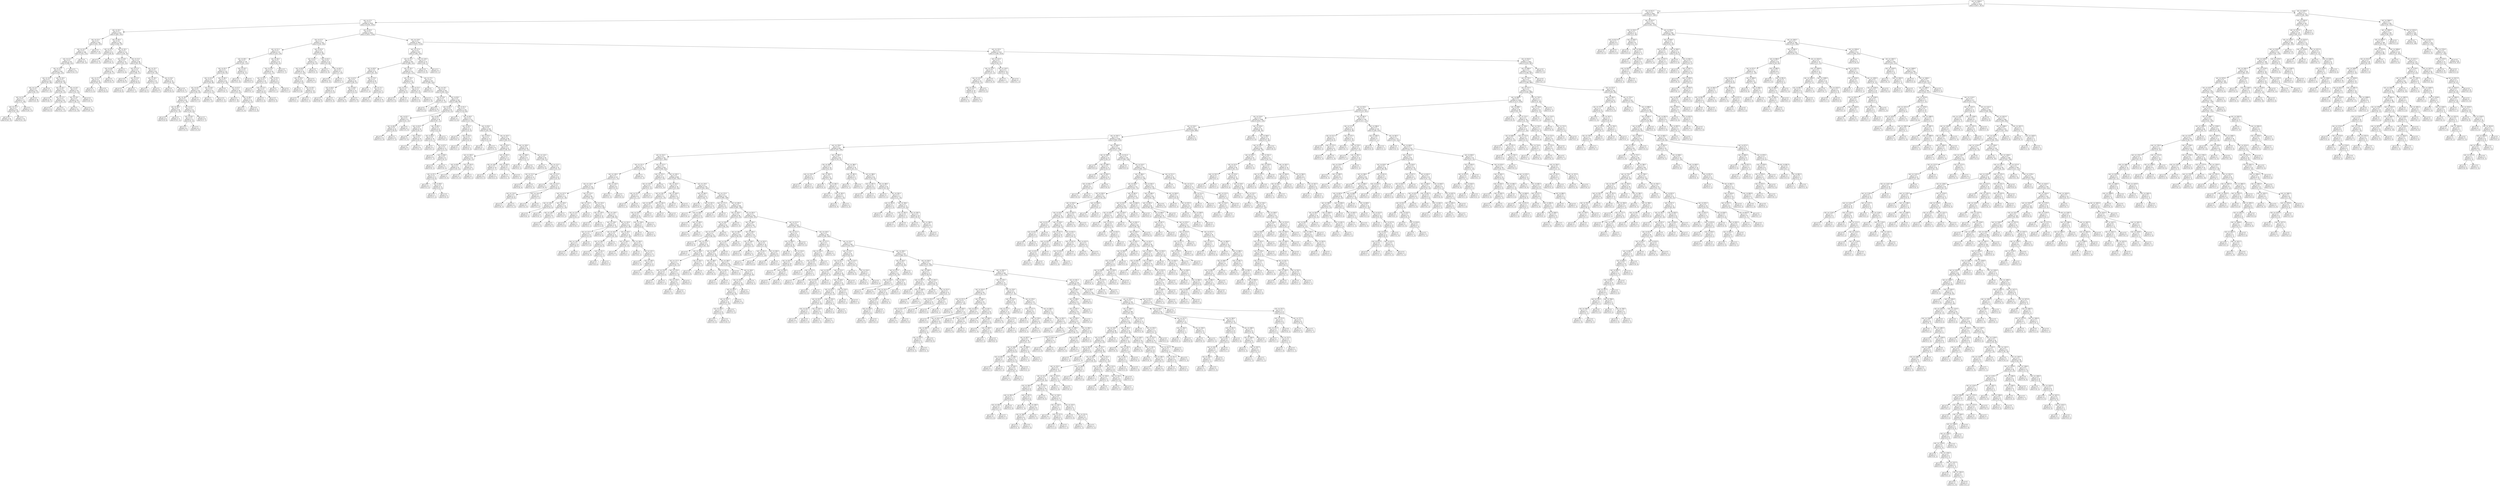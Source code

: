 digraph Tree {
node [shape=box, style="rounded", color="black", fontname=helvetica] ;
edge [fontname=helvetica] ;
0 [label="rain <= 1666.0\ngini = 0.5\nsamples = 3434\nvalue = [2677, 2673]"] ;
1 [label="rain <= 913.5\ngini = 0.5\nsamples = 2861\nvalue = [2537, 1907]"] ;
0 -> 1 [labeldistance=2.5, labelangle=45, headlabel="True"] ;
2 [label="rain <= 37.5\ngini = 0.5\nsamples = 2459\nvalue = [2236, 1593]"] ;
1 -> 2 ;
3 [label="rain <= 24.5\ngini = 0.5\nsamples = 418\nvalue = [405, 243]"] ;
2 -> 3 ;
4 [label="rain <= 23.5\ngini = 0.5\nsamples = 262\nvalue = [241, 165]"] ;
3 -> 4 ;
5 [label="rain <= 22.5\ngini = 0.5\nsamples = 248\nvalue = [234, 153]"] ;
4 -> 5 ;
6 [label="rain <= 21.5\ngini = 0.5\nsamples = 225\nvalue = [208, 141]"] ;
5 -> 6 ;
7 [label="rain <= 15.5\ngini = 0.5\nsamples = 204\nvalue = [194, 124]"] ;
6 -> 7 ;
8 [label="rain <= 14.5\ngini = 0.5\nsamples = 103\nvalue = [97, 68]"] ;
7 -> 8 ;
9 [label="rain <= 13.5\ngini = 0.5\nsamples = 91\nvalue = [92, 55]"] ;
8 -> 9 ;
10 [label="rain <= 12.5\ngini = 0.5\nsamples = 73\nvalue = [71, 46]"] ;
9 -> 10 ;
11 [label="rain <= 11.5\ngini = 0.5\nsamples = 50\nvalue = [47, 29]"] ;
10 -> 11 ;
12 [label="gini = 0.5\nsamples = 26\nvalue = [24, 15]"] ;
11 -> 12 ;
13 [label="gini = 0.5\nsamples = 24\nvalue = [23, 14]"] ;
11 -> 13 ;
14 [label="gini = 0.5\nsamples = 23\nvalue = [24, 17]"] ;
10 -> 14 ;
15 [label="gini = 0.4\nsamples = 18\nvalue = [21, 9]"] ;
9 -> 15 ;
16 [label="gini = 0.4\nsamples = 12\nvalue = [5, 13]"] ;
8 -> 16 ;
17 [label="rain <= 18.5\ngini = 0.5\nsamples = 101\nvalue = [97, 56]"] ;
7 -> 17 ;
18 [label="rain <= 16.5\ngini = 0.4\nsamples = 42\nvalue = [45, 22]"] ;
17 -> 18 ;
19 [label="gini = 0.4\nsamples = 14\nvalue = [16, 7]"] ;
18 -> 19 ;
20 [label="rain <= 17.5\ngini = 0.4\nsamples = 28\nvalue = [29, 15]"] ;
18 -> 20 ;
21 [label="gini = 0.4\nsamples = 10\nvalue = [8, 4]"] ;
20 -> 21 ;
22 [label="gini = 0.5\nsamples = 18\nvalue = [21, 11]"] ;
20 -> 22 ;
23 [label="rain <= 20.5\ngini = 0.5\nsamples = 59\nvalue = [52, 34]"] ;
17 -> 23 ;
24 [label="rain <= 19.5\ngini = 0.5\nsamples = 44\nvalue = [38, 27]"] ;
23 -> 24 ;
25 [label="gini = 0.5\nsamples = 16\nvalue = [14, 10]"] ;
24 -> 25 ;
26 [label="gini = 0.5\nsamples = 28\nvalue = [24, 17]"] ;
24 -> 26 ;
27 [label="gini = 0.4\nsamples = 15\nvalue = [14, 7]"] ;
23 -> 27 ;
28 [label="gini = 0.5\nsamples = 21\nvalue = [14, 17]"] ;
6 -> 28 ;
29 [label="gini = 0.4\nsamples = 23\nvalue = [26, 12]"] ;
5 -> 29 ;
30 [label="gini = 0.5\nsamples = 14\nvalue = [7, 12]"] ;
4 -> 30 ;
31 [label="rain <= 26.5\ngini = 0.4\nsamples = 156\nvalue = [164, 78]"] ;
3 -> 31 ;
32 [label="rain <= 25.5\ngini = 0.3\nsamples = 25\nvalue = [28, 8]"] ;
31 -> 32 ;
33 [label="gini = 0.3\nsamples = 10\nvalue = [12, 3]"] ;
32 -> 33 ;
34 [label="gini = 0.4\nsamples = 15\nvalue = [16, 5]"] ;
32 -> 34 ;
35 [label="rain <= 30.5\ngini = 0.4\nsamples = 131\nvalue = [136, 70]"] ;
31 -> 35 ;
36 [label="rain <= 29.5\ngini = 0.5\nsamples = 43\nvalue = [41, 25]"] ;
35 -> 36 ;
37 [label="rain <= 28.5\ngini = 0.4\nsamples = 36\nvalue = [39, 17]"] ;
36 -> 37 ;
38 [label="rain <= 27.5\ngini = 0.4\nsamples = 26\nvalue = [29, 14]"] ;
37 -> 38 ;
39 [label="gini = 0.4\nsamples = 11\nvalue = [13, 6]"] ;
38 -> 39 ;
40 [label="gini = 0.4\nsamples = 15\nvalue = [16, 8]"] ;
38 -> 40 ;
41 [label="gini = 0.4\nsamples = 10\nvalue = [10, 3]"] ;
37 -> 41 ;
42 [label="gini = 0.3\nsamples = 7\nvalue = [2, 8]"] ;
36 -> 42 ;
43 [label="rain <= 33.5\ngini = 0.4\nsamples = 88\nvalue = [95, 45]"] ;
35 -> 43 ;
44 [label="rain <= 31.5\ngini = 0.4\nsamples = 39\nvalue = [48, 17]"] ;
43 -> 44 ;
45 [label="gini = 0.4\nsamples = 16\nvalue = [18, 9]"] ;
44 -> 45 ;
46 [label="rain <= 32.5\ngini = 0.3\nsamples = 23\nvalue = [30, 8]"] ;
44 -> 46 ;
47 [label="gini = 0.4\nsamples = 14\nvalue = [19, 6]"] ;
46 -> 47 ;
48 [label="gini = 0.3\nsamples = 9\nvalue = [11, 2]"] ;
46 -> 48 ;
49 [label="rain <= 35.5\ngini = 0.5\nsamples = 49\nvalue = [47, 28]"] ;
43 -> 49 ;
50 [label="rain <= 34.5\ngini = 0.5\nsamples = 19\nvalue = [13, 12]"] ;
49 -> 50 ;
51 [label="gini = 0.5\nsamples = 11\nvalue = [8, 5]"] ;
50 -> 51 ;
52 [label="gini = 0.5\nsamples = 8\nvalue = [5, 7]"] ;
50 -> 52 ;
53 [label="rain <= 36.5\ngini = 0.4\nsamples = 30\nvalue = [34, 16]"] ;
49 -> 53 ;
54 [label="gini = 0.4\nsamples = 17\nvalue = [19, 9]"] ;
53 -> 54 ;
55 [label="gini = 0.4\nsamples = 13\nvalue = [15, 7]"] ;
53 -> 55 ;
56 [label="rain <= 65.5\ngini = 0.5\nsamples = 2041\nvalue = [1831, 1350]"] ;
2 -> 56 ;
57 [label="rain <= 57.5\ngini = 0.5\nsamples = 234\nvalue = [156, 194]"] ;
56 -> 57 ;
58 [label="rain <= 51.5\ngini = 0.5\nsamples = 174\nvalue = [129, 134]"] ;
57 -> 58 ;
59 [label="rain <= 49.5\ngini = 0.5\nsamples = 139\nvalue = [101, 112]"] ;
58 -> 59 ;
60 [label="rain <= 45.5\ngini = 0.5\nsamples = 122\nvalue = [93, 95]"] ;
59 -> 60 ;
61 [label="rain <= 43.5\ngini = 0.5\nsamples = 80\nvalue = [56, 66]"] ;
60 -> 61 ;
62 [label="rain <= 42.5\ngini = 0.5\nsamples = 58\nvalue = [44, 44]"] ;
61 -> 62 ;
63 [label="rain <= 39.5\ngini = 0.5\nsamples = 49\nvalue = [37, 39]"] ;
62 -> 63 ;
64 [label="rain <= 38.5\ngini = 0.5\nsamples = 26\nvalue = [21, 19]"] ;
63 -> 64 ;
65 [label="gini = 0.5\nsamples = 9\nvalue = [9, 8]"] ;
64 -> 65 ;
66 [label="gini = 0.5\nsamples = 17\nvalue = [12, 11]"] ;
64 -> 66 ;
67 [label="rain <= 41.5\ngini = 0.5\nsamples = 23\nvalue = [16, 20]"] ;
63 -> 67 ;
68 [label="rain <= 40.5\ngini = 0.5\nsamples = 15\nvalue = [9, 13]"] ;
67 -> 68 ;
69 [label="gini = 0.5\nsamples = 6\nvalue = [4, 5]"] ;
68 -> 69 ;
70 [label="gini = 0.5\nsamples = 9\nvalue = [5, 8]"] ;
68 -> 70 ;
71 [label="gini = 0.5\nsamples = 8\nvalue = [7, 7]"] ;
67 -> 71 ;
72 [label="gini = 0.5\nsamples = 9\nvalue = [7, 5]"] ;
62 -> 72 ;
73 [label="rain <= 44.5\ngini = 0.5\nsamples = 22\nvalue = [12, 22]"] ;
61 -> 73 ;
74 [label="gini = 0.5\nsamples = 9\nvalue = [7, 11]"] ;
73 -> 74 ;
75 [label="gini = 0.4\nsamples = 13\nvalue = [5, 11]"] ;
73 -> 75 ;
76 [label="rain <= 46.5\ngini = 0.5\nsamples = 42\nvalue = [37, 29]"] ;
60 -> 76 ;
77 [label="gini = 0.4\nsamples = 13\nvalue = [14, 7]"] ;
76 -> 77 ;
78 [label="rain <= 47.5\ngini = 0.5\nsamples = 29\nvalue = [23, 22]"] ;
76 -> 78 ;
79 [label="gini = 0.5\nsamples = 10\nvalue = [7, 10]"] ;
78 -> 79 ;
80 [label="rain <= 48.5\ngini = 0.5\nsamples = 19\nvalue = [16, 12]"] ;
78 -> 80 ;
81 [label="gini = 0.5\nsamples = 7\nvalue = [5, 4]"] ;
80 -> 81 ;
82 [label="gini = 0.5\nsamples = 12\nvalue = [11, 8]"] ;
80 -> 82 ;
83 [label="rain <= 50.5\ngini = 0.4\nsamples = 17\nvalue = [8, 17]"] ;
59 -> 83 ;
84 [label="gini = 0.4\nsamples = 11\nvalue = [4, 12]"] ;
83 -> 84 ;
85 [label="gini = 0.5\nsamples = 6\nvalue = [4, 5]"] ;
83 -> 85 ;
86 [label="rain <= 56.5\ngini = 0.5\nsamples = 35\nvalue = [28, 22]"] ;
58 -> 86 ;
87 [label="rain <= 54.5\ngini = 0.5\nsamples = 26\nvalue = [21, 15]"] ;
86 -> 87 ;
88 [label="rain <= 52.5\ngini = 0.5\nsamples = 18\nvalue = [13, 11]"] ;
87 -> 88 ;
89 [label="gini = 0.5\nsamples = 7\nvalue = [5, 3]"] ;
88 -> 89 ;
90 [label="rain <= 53.5\ngini = 0.5\nsamples = 11\nvalue = [8, 8]"] ;
88 -> 90 ;
91 [label="gini = 0.5\nsamples = 5\nvalue = [3, 4]"] ;
90 -> 91 ;
92 [label="gini = 0.5\nsamples = 6\nvalue = [5, 4]"] ;
90 -> 92 ;
93 [label="rain <= 55.5\ngini = 0.4\nsamples = 8\nvalue = [8, 4]"] ;
87 -> 93 ;
94 [label="gini = 0.5\nsamples = 4\nvalue = [5, 3]"] ;
93 -> 94 ;
95 [label="gini = 0.4\nsamples = 4\nvalue = [3, 1]"] ;
93 -> 95 ;
96 [label="gini = 0.5\nsamples = 9\nvalue = [7, 7]"] ;
86 -> 96 ;
97 [label="rain <= 62.5\ngini = 0.4\nsamples = 60\nvalue = [27, 60]"] ;
57 -> 97 ;
98 [label="rain <= 61.5\ngini = 0.5\nsamples = 35\nvalue = [18, 32]"] ;
97 -> 98 ;
99 [label="rain <= 60.5\ngini = 0.4\nsamples = 29\nvalue = [13, 29]"] ;
98 -> 99 ;
100 [label="rain <= 58.5\ngini = 0.4\nsamples = 20\nvalue = [8, 22]"] ;
99 -> 100 ;
101 [label="gini = 0.3\nsamples = 6\nvalue = [2, 8]"] ;
100 -> 101 ;
102 [label="rain <= 59.5\ngini = 0.4\nsamples = 14\nvalue = [6, 14]"] ;
100 -> 102 ;
103 [label="gini = 0.5\nsamples = 7\nvalue = [4, 7]"] ;
102 -> 103 ;
104 [label="gini = 0.3\nsamples = 7\nvalue = [2, 7]"] ;
102 -> 104 ;
105 [label="gini = 0.5\nsamples = 9\nvalue = [5, 7]"] ;
99 -> 105 ;
106 [label="gini = 0.5\nsamples = 6\nvalue = [5, 3]"] ;
98 -> 106 ;
107 [label="rain <= 63.5\ngini = 0.4\nsamples = 25\nvalue = [9, 28]"] ;
97 -> 107 ;
108 [label="gini = 0.3\nsamples = 8\nvalue = [2, 9]"] ;
107 -> 108 ;
109 [label="rain <= 64.5\ngini = 0.4\nsamples = 17\nvalue = [7, 19]"] ;
107 -> 109 ;
110 [label="gini = 0.4\nsamples = 10\nvalue = [4, 12]"] ;
109 -> 110 ;
111 [label="gini = 0.4\nsamples = 7\nvalue = [3, 7]"] ;
109 -> 111 ;
112 [label="rain <= 119.5\ngini = 0.5\nsamples = 1807\nvalue = [1675, 1156]"] ;
56 -> 112 ;
113 [label="rain <= 117.5\ngini = 0.4\nsamples = 297\nvalue = [306, 142]"] ;
112 -> 113 ;
114 [label="rain <= 72.5\ngini = 0.4\nsamples = 283\nvalue = [286, 141]"] ;
113 -> 114 ;
115 [label="rain <= 69.5\ngini = 0.4\nsamples = 52\nvalue = [61, 20]"] ;
114 -> 115 ;
116 [label="rain <= 67.5\ngini = 0.5\nsamples = 26\nvalue = [28, 15]"] ;
115 -> 116 ;
117 [label="rain <= 66.5\ngini = 0.5\nsamples = 12\nvalue = [13, 9]"] ;
116 -> 117 ;
118 [label="gini = 0.5\nsamples = 8\nvalue = [8, 5]"] ;
117 -> 118 ;
119 [label="gini = 0.5\nsamples = 4\nvalue = [5, 4]"] ;
117 -> 119 ;
120 [label="rain <= 68.5\ngini = 0.4\nsamples = 14\nvalue = [15, 6]"] ;
116 -> 120 ;
121 [label="gini = 0.3\nsamples = 6\nvalue = [8, 2]"] ;
120 -> 121 ;
122 [label="gini = 0.5\nsamples = 8\nvalue = [7, 4]"] ;
120 -> 122 ;
123 [label="rain <= 70.5\ngini = 0.2\nsamples = 26\nvalue = [33, 5]"] ;
115 -> 123 ;
124 [label="gini = 0.3\nsamples = 9\nvalue = [13, 3]"] ;
123 -> 124 ;
125 [label="rain <= 71.5\ngini = 0.2\nsamples = 17\nvalue = [20, 2]"] ;
123 -> 125 ;
126 [label="gini = 0.0\nsamples = 7\nvalue = [9, 0]"] ;
125 -> 126 ;
127 [label="gini = 0.3\nsamples = 10\nvalue = [11, 2]"] ;
125 -> 127 ;
128 [label="rain <= 76.5\ngini = 0.5\nsamples = 231\nvalue = [225, 121]"] ;
114 -> 128 ;
129 [label="rain <= 74.5\ngini = 0.5\nsamples = 24\nvalue = [17, 19]"] ;
128 -> 129 ;
130 [label="rain <= 73.5\ngini = 0.4\nsamples = 9\nvalue = [8, 4]"] ;
129 -> 130 ;
131 [label="gini = 0.5\nsamples = 6\nvalue = [5, 4]"] ;
130 -> 131 ;
132 [label="gini = 0.0\nsamples = 3\nvalue = [3, 0]"] ;
130 -> 132 ;
133 [label="rain <= 75.5\ngini = 0.5\nsamples = 15\nvalue = [9, 15]"] ;
129 -> 133 ;
134 [label="gini = 0.4\nsamples = 6\nvalue = [2, 6]"] ;
133 -> 134 ;
135 [label="gini = 0.5\nsamples = 9\nvalue = [7, 9]"] ;
133 -> 135 ;
136 [label="rain <= 77.5\ngini = 0.4\nsamples = 207\nvalue = [208, 102]"] ;
128 -> 136 ;
137 [label="gini = 0.0\nsamples = 4\nvalue = [4, 0]"] ;
136 -> 137 ;
138 [label="rain <= 79.5\ngini = 0.4\nsamples = 203\nvalue = [204, 102]"] ;
136 -> 138 ;
139 [label="rain <= 78.5\ngini = 0.5\nsamples = 18\nvalue = [15, 13]"] ;
138 -> 139 ;
140 [label="gini = 0.5\nsamples = 8\nvalue = [5, 6]"] ;
139 -> 140 ;
141 [label="gini = 0.5\nsamples = 10\nvalue = [10, 7]"] ;
139 -> 141 ;
142 [label="rain <= 90.5\ngini = 0.4\nsamples = 185\nvalue = [189, 89]"] ;
138 -> 142 ;
143 [label="rain <= 82.5\ngini = 0.4\nsamples = 59\nvalue = [70, 23]"] ;
142 -> 143 ;
144 [label="rain <= 81.5\ngini = 0.5\nsamples = 21\nvalue = [23, 12]"] ;
143 -> 144 ;
145 [label="rain <= 80.5\ngini = 0.4\nsamples = 16\nvalue = [18, 8]"] ;
144 -> 145 ;
146 [label="gini = 0.5\nsamples = 10\nvalue = [11, 6]"] ;
145 -> 146 ;
147 [label="gini = 0.3\nsamples = 6\nvalue = [7, 2]"] ;
145 -> 147 ;
148 [label="gini = 0.5\nsamples = 5\nvalue = [5, 4]"] ;
144 -> 148 ;
149 [label="rain <= 85.5\ngini = 0.3\nsamples = 38\nvalue = [47, 11]"] ;
143 -> 149 ;
150 [label="rain <= 83.5\ngini = 0.2\nsamples = 16\nvalue = [24, 3]"] ;
149 -> 150 ;
151 [label="gini = 0.0\nsamples = 2\nvalue = [5, 0]"] ;
150 -> 151 ;
152 [label="rain <= 84.5\ngini = 0.2\nsamples = 14\nvalue = [19, 3]"] ;
150 -> 152 ;
153 [label="gini = 0.2\nsamples = 6\nvalue = [8, 1]"] ;
152 -> 153 ;
154 [label="gini = 0.3\nsamples = 8\nvalue = [11, 2]"] ;
152 -> 154 ;
155 [label="rain <= 89.5\ngini = 0.4\nsamples = 22\nvalue = [23, 8]"] ;
149 -> 155 ;
156 [label="rain <= 86.5\ngini = 0.4\nsamples = 16\nvalue = [15, 7]"] ;
155 -> 156 ;
157 [label="gini = 0.5\nsamples = 4\nvalue = [4, 3]"] ;
156 -> 157 ;
158 [label="rain <= 87.5\ngini = 0.4\nsamples = 12\nvalue = [11, 4]"] ;
156 -> 158 ;
159 [label="gini = 0.2\nsamples = 6\nvalue = [7, 1]"] ;
158 -> 159 ;
160 [label="rain <= 88.5\ngini = 0.5\nsamples = 6\nvalue = [4, 3]"] ;
158 -> 160 ;
161 [label="gini = 0.0\nsamples = 1\nvalue = [0, 1]"] ;
160 -> 161 ;
162 [label="gini = 0.4\nsamples = 5\nvalue = [4, 2]"] ;
160 -> 162 ;
163 [label="gini = 0.2\nsamples = 6\nvalue = [8, 1]"] ;
155 -> 163 ;
164 [label="rain <= 91.5\ngini = 0.5\nsamples = 126\nvalue = [119, 66]"] ;
142 -> 164 ;
165 [label="gini = 0.3\nsamples = 5\nvalue = [2, 8]"] ;
164 -> 165 ;
166 [label="rain <= 94.5\ngini = 0.4\nsamples = 121\nvalue = [117, 58]"] ;
164 -> 166 ;
167 [label="rain <= 92.5\ngini = 0.5\nsamples = 12\nvalue = [12, 9]"] ;
166 -> 167 ;
168 [label="gini = 0.5\nsamples = 6\nvalue = [6, 5]"] ;
167 -> 168 ;
169 [label="rain <= 93.5\ngini = 0.5\nsamples = 6\nvalue = [6, 4]"] ;
167 -> 169 ;
170 [label="gini = 0.4\nsamples = 3\nvalue = [2, 1]"] ;
169 -> 170 ;
171 [label="gini = 0.5\nsamples = 3\nvalue = [4, 3]"] ;
169 -> 171 ;
172 [label="rain <= 96.5\ngini = 0.4\nsamples = 109\nvalue = [105, 49]"] ;
166 -> 172 ;
173 [label="rain <= 95.5\ngini = 0.2\nsamples = 13\nvalue = [15, 2]"] ;
172 -> 173 ;
174 [label="gini = 0.2\nsamples = 7\nvalue = [10, 1]"] ;
173 -> 174 ;
175 [label="gini = 0.3\nsamples = 6\nvalue = [5, 1]"] ;
173 -> 175 ;
176 [label="rain <= 107.5\ngini = 0.5\nsamples = 96\nvalue = [90, 47]"] ;
172 -> 176 ;
177 [label="rain <= 103.5\ngini = 0.5\nsamples = 47\nvalue = [38, 25]"] ;
176 -> 177 ;
178 [label="rain <= 100.5\ngini = 0.4\nsamples = 30\nvalue = [29, 13]"] ;
177 -> 178 ;
179 [label="rain <= 99.5\ngini = 0.5\nsamples = 22\nvalue = [19, 12]"] ;
178 -> 179 ;
180 [label="rain <= 97.5\ngini = 0.4\nsamples = 15\nvalue = [14, 6]"] ;
179 -> 180 ;
181 [label="gini = 0.5\nsamples = 4\nvalue = [3, 2]"] ;
180 -> 181 ;
182 [label="rain <= 98.5\ngini = 0.4\nsamples = 11\nvalue = [11, 4]"] ;
180 -> 182 ;
183 [label="gini = 0.3\nsamples = 7\nvalue = [7, 2]"] ;
182 -> 183 ;
184 [label="gini = 0.4\nsamples = 4\nvalue = [4, 2]"] ;
182 -> 184 ;
185 [label="gini = 0.5\nsamples = 7\nvalue = [5, 6]"] ;
179 -> 185 ;
186 [label="rain <= 102.0\ngini = 0.2\nsamples = 8\nvalue = [10, 1]"] ;
178 -> 186 ;
187 [label="gini = 0.0\nsamples = 3\nvalue = [5, 0]"] ;
186 -> 187 ;
188 [label="gini = 0.3\nsamples = 5\nvalue = [5, 1]"] ;
186 -> 188 ;
189 [label="rain <= 105.5\ngini = 0.5\nsamples = 17\nvalue = [9, 12]"] ;
177 -> 189 ;
190 [label="rain <= 104.5\ngini = 0.5\nsamples = 10\nvalue = [7, 7]"] ;
189 -> 190 ;
191 [label="gini = 0.5\nsamples = 6\nvalue = [5, 5]"] ;
190 -> 191 ;
192 [label="gini = 0.5\nsamples = 4\nvalue = [2, 2]"] ;
190 -> 192 ;
193 [label="rain <= 106.5\ngini = 0.4\nsamples = 7\nvalue = [2, 5]"] ;
189 -> 193 ;
194 [label="gini = 0.4\nsamples = 4\nvalue = [1, 3]"] ;
193 -> 194 ;
195 [label="gini = 0.4\nsamples = 3\nvalue = [1, 2]"] ;
193 -> 195 ;
196 [label="rain <= 109.5\ngini = 0.4\nsamples = 49\nvalue = [52, 22]"] ;
176 -> 196 ;
197 [label="rain <= 108.5\ngini = 0.1\nsamples = 9\nvalue = [12, 1]"] ;
196 -> 197 ;
198 [label="gini = 0.4\nsamples = 3\nvalue = [2, 1]"] ;
197 -> 198 ;
199 [label="gini = 0.0\nsamples = 6\nvalue = [10, 0]"] ;
197 -> 199 ;
200 [label="rain <= 110.5\ngini = 0.5\nsamples = 40\nvalue = [40, 21]"] ;
196 -> 200 ;
201 [label="gini = 0.5\nsamples = 8\nvalue = [5, 6]"] ;
200 -> 201 ;
202 [label="rain <= 112.5\ngini = 0.4\nsamples = 32\nvalue = [35, 15]"] ;
200 -> 202 ;
203 [label="rain <= 111.5\ngini = 0.5\nsamples = 12\nvalue = [13, 7]"] ;
202 -> 203 ;
204 [label="gini = 0.4\nsamples = 7\nvalue = [8, 4]"] ;
203 -> 204 ;
205 [label="gini = 0.5\nsamples = 5\nvalue = [5, 3]"] ;
203 -> 205 ;
206 [label="rain <= 113.5\ngini = 0.4\nsamples = 20\nvalue = [22, 8]"] ;
202 -> 206 ;
207 [label="gini = 0.0\nsamples = 3\nvalue = [6, 0]"] ;
206 -> 207 ;
208 [label="rain <= 115.5\ngini = 0.4\nsamples = 17\nvalue = [16, 8]"] ;
206 -> 208 ;
209 [label="rain <= 114.5\ngini = 0.5\nsamples = 11\nvalue = [9, 6]"] ;
208 -> 209 ;
210 [label="gini = 0.4\nsamples = 7\nvalue = [6, 3]"] ;
209 -> 210 ;
211 [label="gini = 0.5\nsamples = 4\nvalue = [3, 3]"] ;
209 -> 211 ;
212 [label="rain <= 116.5\ngini = 0.3\nsamples = 6\nvalue = [7, 2]"] ;
208 -> 212 ;
213 [label="gini = 0.0\nsamples = 2\nvalue = [2, 0]"] ;
212 -> 213 ;
214 [label="gini = 0.4\nsamples = 4\nvalue = [5, 2]"] ;
212 -> 214 ;
215 [label="rain <= 118.5\ngini = 0.1\nsamples = 14\nvalue = [20, 1]"] ;
113 -> 215 ;
216 [label="gini = 0.0\nsamples = 10\nvalue = [15, 0]"] ;
215 -> 216 ;
217 [label="gini = 0.3\nsamples = 4\nvalue = [5, 1]"] ;
215 -> 217 ;
218 [label="rain <= 125.5\ngini = 0.5\nsamples = 1510\nvalue = [1369, 1014]"] ;
112 -> 218 ;
219 [label="rain <= 123.5\ngini = 0.5\nsamples = 27\nvalue = [16, 27]"] ;
218 -> 219 ;
220 [label="rain <= 122.5\ngini = 0.5\nsamples = 17\nvalue = [14, 13]"] ;
219 -> 220 ;
221 [label="rain <= 121.5\ngini = 0.5\nsamples = 16\nvalue = [10, 13]"] ;
220 -> 221 ;
222 [label="rain <= 120.5\ngini = 0.5\nsamples = 10\nvalue = [5, 9]"] ;
221 -> 222 ;
223 [label="gini = 0.5\nsamples = 2\nvalue = [2, 2]"] ;
222 -> 223 ;
224 [label="gini = 0.4\nsamples = 8\nvalue = [3, 7]"] ;
222 -> 224 ;
225 [label="gini = 0.5\nsamples = 6\nvalue = [5, 4]"] ;
221 -> 225 ;
226 [label="gini = 0.0\nsamples = 1\nvalue = [4, 0]"] ;
220 -> 226 ;
227 [label="rain <= 124.5\ngini = 0.2\nsamples = 10\nvalue = [2, 14]"] ;
219 -> 227 ;
228 [label="gini = 0.2\nsamples = 7\nvalue = [1, 11]"] ;
227 -> 228 ;
229 [label="gini = 0.4\nsamples = 3\nvalue = [1, 3]"] ;
227 -> 229 ;
230 [label="rain <= 910.0\ngini = 0.5\nsamples = 1483\nvalue = [1353, 987]"] ;
218 -> 230 ;
231 [label="rain <= 906.0\ngini = 0.5\nsamples = 1479\nvalue = [1346, 987]"] ;
230 -> 231 ;
232 [label="rain <= 735.5\ngini = 0.5\nsamples = 1476\nvalue = [1346, 984]"] ;
231 -> 232 ;
233 [label="rain <= 727.5\ngini = 0.5\nsamples = 1313\nvalue = [1181, 888]"] ;
232 -> 233 ;
234 [label="rain <= 688.0\ngini = 0.5\nsamples = 1300\nvalue = [1177, 870]"] ;
233 -> 234 ;
235 [label="rain <= 570.5\ngini = 0.5\nsamples = 1254\nvalue = [1127, 851]"] ;
234 -> 235 ;
236 [label="rain <= 519.0\ngini = 0.5\nsamples = 1096\nvalue = [1010, 720]"] ;
235 -> 236 ;
237 [label="rain <= 516.5\ngini = 0.5\nsamples = 1020\nvalue = [924, 684]"] ;
236 -> 237 ;
238 [label="rain <= 397.5\ngini = 0.5\nsamples = 1016\nvalue = [924, 676]"] ;
237 -> 238 ;
239 [label="rain <= 378.5\ngini = 0.5\nsamples = 807\nvalue = [707, 546]"] ;
238 -> 239 ;
240 [label="rain <= 152.5\ngini = 0.5\nsamples = 761\nvalue = [677, 494]"] ;
239 -> 240 ;
241 [label="rain <= 151.5\ngini = 0.5\nsamples = 135\nvalue = [129, 78]"] ;
240 -> 241 ;
242 [label="rain <= 149.5\ngini = 0.5\nsamples = 127\nvalue = [117, 75]"] ;
241 -> 242 ;
243 [label="rain <= 130.5\ngini = 0.5\nsamples = 119\nvalue = [112, 69]"] ;
242 -> 243 ;
244 [label="rain <= 127.5\ngini = 0.5\nsamples = 23\nvalue = [21, 18]"] ;
243 -> 244 ;
245 [label="rain <= 126.5\ngini = 0.4\nsamples = 9\nvalue = [10, 4]"] ;
244 -> 245 ;
246 [label="gini = 0.4\nsamples = 5\nvalue = [6, 3]"] ;
245 -> 246 ;
247 [label="gini = 0.3\nsamples = 4\nvalue = [4, 1]"] ;
245 -> 247 ;
248 [label="rain <= 129.5\ngini = 0.5\nsamples = 14\nvalue = [11, 14]"] ;
244 -> 248 ;
249 [label="rain <= 128.5\ngini = 0.5\nsamples = 8\nvalue = [7, 7]"] ;
248 -> 249 ;
250 [label="gini = 0.4\nsamples = 2\nvalue = [1, 2]"] ;
249 -> 250 ;
251 [label="gini = 0.5\nsamples = 6\nvalue = [6, 5]"] ;
249 -> 251 ;
252 [label="gini = 0.5\nsamples = 6\nvalue = [4, 7]"] ;
248 -> 252 ;
253 [label="rain <= 133.5\ngini = 0.5\nsamples = 96\nvalue = [91, 51]"] ;
243 -> 253 ;
254 [label="rain <= 132.5\ngini = 0.2\nsamples = 12\nvalue = [18, 2]"] ;
253 -> 254 ;
255 [label="rain <= 131.5\ngini = 0.1\nsamples = 7\nvalue = [14, 1]"] ;
254 -> 255 ;
256 [label="gini = 0.0\nsamples = 2\nvalue = [4, 0]"] ;
255 -> 256 ;
257 [label="gini = 0.2\nsamples = 5\nvalue = [10, 1]"] ;
255 -> 257 ;
258 [label="gini = 0.3\nsamples = 5\nvalue = [4, 1]"] ;
254 -> 258 ;
259 [label="rain <= 135.5\ngini = 0.5\nsamples = 84\nvalue = [73, 49]"] ;
253 -> 259 ;
260 [label="rain <= 134.5\ngini = 0.5\nsamples = 11\nvalue = [5, 9]"] ;
259 -> 260 ;
261 [label="gini = 0.4\nsamples = 3\nvalue = [2, 1]"] ;
260 -> 261 ;
262 [label="gini = 0.4\nsamples = 8\nvalue = [3, 8]"] ;
260 -> 262 ;
263 [label="rain <= 139.5\ngini = 0.5\nsamples = 73\nvalue = [68, 40]"] ;
259 -> 263 ;
264 [label="rain <= 138.5\ngini = 0.5\nsamples = 19\nvalue = [15, 12]"] ;
263 -> 264 ;
265 [label="rain <= 137.5\ngini = 0.4\nsamples = 14\nvalue = [15, 6]"] ;
264 -> 265 ;
266 [label="rain <= 136.5\ngini = 0.5\nsamples = 10\nvalue = [8, 6]"] ;
265 -> 266 ;
267 [label="gini = 0.5\nsamples = 7\nvalue = [6, 5]"] ;
266 -> 267 ;
268 [label="gini = 0.4\nsamples = 3\nvalue = [2, 1]"] ;
266 -> 268 ;
269 [label="gini = 0.0\nsamples = 4\nvalue = [7, 0]"] ;
265 -> 269 ;
270 [label="gini = 0.0\nsamples = 5\nvalue = [0, 6]"] ;
264 -> 270 ;
271 [label="rain <= 143.5\ngini = 0.5\nsamples = 54\nvalue = [53, 28]"] ;
263 -> 271 ;
272 [label="rain <= 142.5\ngini = 0.4\nsamples = 21\nvalue = [26, 10]"] ;
271 -> 272 ;
273 [label="rain <= 140.5\ngini = 0.4\nsamples = 16\nvalue = [19, 9]"] ;
272 -> 273 ;
274 [label="gini = 0.4\nsamples = 5\nvalue = [6, 2]"] ;
273 -> 274 ;
275 [label="rain <= 141.5\ngini = 0.5\nsamples = 11\nvalue = [13, 7]"] ;
273 -> 275 ;
276 [label="gini = 0.4\nsamples = 7\nvalue = [8, 4]"] ;
275 -> 276 ;
277 [label="gini = 0.5\nsamples = 4\nvalue = [5, 3]"] ;
275 -> 277 ;
278 [label="gini = 0.2\nsamples = 5\nvalue = [7, 1]"] ;
272 -> 278 ;
279 [label="rain <= 145.5\ngini = 0.5\nsamples = 33\nvalue = [27, 18]"] ;
271 -> 279 ;
280 [label="rain <= 144.5\ngini = 0.5\nsamples = 13\nvalue = [9, 10]"] ;
279 -> 280 ;
281 [label="gini = 0.5\nsamples = 6\nvalue = [5, 3]"] ;
280 -> 281 ;
282 [label="gini = 0.5\nsamples = 7\nvalue = [4, 7]"] ;
280 -> 282 ;
283 [label="rain <= 146.5\ngini = 0.4\nsamples = 20\nvalue = [18, 8]"] ;
279 -> 283 ;
284 [label="gini = 0.2\nsamples = 5\nvalue = [6, 1]"] ;
283 -> 284 ;
285 [label="rain <= 147.5\ngini = 0.5\nsamples = 15\nvalue = [12, 7]"] ;
283 -> 285 ;
286 [label="gini = 0.5\nsamples = 4\nvalue = [3, 3]"] ;
285 -> 286 ;
287 [label="rain <= 148.5\ngini = 0.4\nsamples = 11\nvalue = [9, 4]"] ;
285 -> 287 ;
288 [label="gini = 0.4\nsamples = 3\nvalue = [2, 1]"] ;
287 -> 288 ;
289 [label="gini = 0.4\nsamples = 8\nvalue = [7, 3]"] ;
287 -> 289 ;
290 [label="rain <= 150.5\ngini = 0.5\nsamples = 8\nvalue = [5, 6]"] ;
242 -> 290 ;
291 [label="gini = 0.4\nsamples = 3\nvalue = [1, 2]"] ;
290 -> 291 ;
292 [label="gini = 0.5\nsamples = 5\nvalue = [4, 4]"] ;
290 -> 292 ;
293 [label="gini = 0.3\nsamples = 8\nvalue = [12, 3]"] ;
241 -> 293 ;
294 [label="rain <= 157.5\ngini = 0.5\nsamples = 626\nvalue = [548, 416]"] ;
240 -> 294 ;
295 [label="rain <= 155.5\ngini = 0.3\nsamples = 22\nvalue = [5, 25]"] ;
294 -> 295 ;
296 [label="rain <= 154.5\ngini = 0.4\nsamples = 13\nvalue = [5, 12]"] ;
295 -> 296 ;
297 [label="rain <= 153.5\ngini = 0.2\nsamples = 8\nvalue = [1, 11]"] ;
296 -> 297 ;
298 [label="gini = 0.4\nsamples = 2\nvalue = [1, 2]"] ;
297 -> 298 ;
299 [label="gini = 0.0\nsamples = 6\nvalue = [0, 9]"] ;
297 -> 299 ;
300 [label="gini = 0.3\nsamples = 5\nvalue = [4, 1]"] ;
296 -> 300 ;
301 [label="gini = 0.0\nsamples = 9\nvalue = [0, 13]"] ;
295 -> 301 ;
302 [label="rain <= 165.5\ngini = 0.5\nsamples = 604\nvalue = [543, 391]"] ;
294 -> 302 ;
303 [label="rain <= 163.5\ngini = 0.5\nsamples = 30\nvalue = [23, 26]"] ;
302 -> 303 ;
304 [label="rain <= 161.5\ngini = 0.5\nsamples = 21\nvalue = [21, 14]"] ;
303 -> 304 ;
305 [label="rain <= 160.5\ngini = 0.5\nsamples = 15\nvalue = [17, 9]"] ;
304 -> 305 ;
306 [label="rain <= 159.5\ngini = 0.5\nsamples = 12\nvalue = [10, 9]"] ;
305 -> 306 ;
307 [label="rain <= 158.5\ngini = 0.5\nsamples = 7\nvalue = [8, 6]"] ;
306 -> 307 ;
308 [label="gini = 0.5\nsamples = 2\nvalue = [3, 2]"] ;
307 -> 308 ;
309 [label="gini = 0.5\nsamples = 5\nvalue = [5, 4]"] ;
307 -> 309 ;
310 [label="gini = 0.5\nsamples = 5\nvalue = [2, 3]"] ;
306 -> 310 ;
311 [label="gini = 0.0\nsamples = 3\nvalue = [7, 0]"] ;
305 -> 311 ;
312 [label="rain <= 162.5\ngini = 0.5\nsamples = 6\nvalue = [4, 5]"] ;
304 -> 312 ;
313 [label="gini = 0.4\nsamples = 3\nvalue = [2, 4]"] ;
312 -> 313 ;
314 [label="gini = 0.4\nsamples = 3\nvalue = [2, 1]"] ;
312 -> 314 ;
315 [label="rain <= 164.5\ngini = 0.2\nsamples = 9\nvalue = [2, 12]"] ;
303 -> 315 ;
316 [label="gini = 0.4\nsamples = 3\nvalue = [1, 3]"] ;
315 -> 316 ;
317 [label="gini = 0.2\nsamples = 6\nvalue = [1, 9]"] ;
315 -> 317 ;
318 [label="rain <= 170.5\ngini = 0.5\nsamples = 574\nvalue = [520, 365]"] ;
302 -> 318 ;
319 [label="rain <= 166.5\ngini = 0.3\nsamples = 22\nvalue = [26, 7]"] ;
318 -> 319 ;
320 [label="gini = 0.0\nsamples = 3\nvalue = [4, 0]"] ;
319 -> 320 ;
321 [label="rain <= 167.5\ngini = 0.4\nsamples = 19\nvalue = [22, 7]"] ;
319 -> 321 ;
322 [label="gini = 0.3\nsamples = 7\nvalue = [9, 2]"] ;
321 -> 322 ;
323 [label="rain <= 168.5\ngini = 0.4\nsamples = 12\nvalue = [13, 5]"] ;
321 -> 323 ;
324 [label="gini = 0.5\nsamples = 3\nvalue = [3, 2]"] ;
323 -> 324 ;
325 [label="rain <= 169.5\ngini = 0.4\nsamples = 9\nvalue = [10, 3]"] ;
323 -> 325 ;
326 [label="gini = 0.3\nsamples = 6\nvalue = [7, 2]"] ;
325 -> 326 ;
327 [label="gini = 0.4\nsamples = 3\nvalue = [3, 1]"] ;
325 -> 327 ;
328 [label="rain <= 172.5\ngini = 0.5\nsamples = 552\nvalue = [494, 358]"] ;
318 -> 328 ;
329 [label="rain <= 171.5\ngini = 0.4\nsamples = 6\nvalue = [3, 9]"] ;
328 -> 329 ;
330 [label="gini = 0.3\nsamples = 3\nvalue = [1, 5]"] ;
329 -> 330 ;
331 [label="gini = 0.4\nsamples = 3\nvalue = [2, 4]"] ;
329 -> 331 ;
332 [label="rain <= 185.0\ngini = 0.5\nsamples = 546\nvalue = [491, 349]"] ;
328 -> 332 ;
333 [label="rain <= 183.5\ngini = 0.4\nsamples = 44\nvalue = [53, 24]"] ;
332 -> 333 ;
334 [label="rain <= 182.5\ngini = 0.5\nsamples = 42\nvalue = [46, 24]"] ;
333 -> 334 ;
335 [label="rain <= 173.5\ngini = 0.4\nsamples = 41\nvalue = [46, 20]"] ;
334 -> 335 ;
336 [label="gini = 0.5\nsamples = 6\nvalue = [4, 4]"] ;
335 -> 336 ;
337 [label="rain <= 175.5\ngini = 0.4\nsamples = 35\nvalue = [42, 16]"] ;
335 -> 337 ;
338 [label="gini = 0.0\nsamples = 7\nvalue = [11, 0]"] ;
337 -> 338 ;
339 [label="rain <= 180.5\ngini = 0.4\nsamples = 28\nvalue = [31, 16]"] ;
337 -> 339 ;
340 [label="rain <= 177.5\ngini = 0.5\nsamples = 19\nvalue = [20, 13]"] ;
339 -> 340 ;
341 [label="rain <= 176.5\ngini = 0.4\nsamples = 7\nvalue = [9, 4]"] ;
340 -> 341 ;
342 [label="gini = 0.5\nsamples = 2\nvalue = [2, 2]"] ;
341 -> 342 ;
343 [label="gini = 0.3\nsamples = 5\nvalue = [7, 2]"] ;
341 -> 343 ;
344 [label="rain <= 179.5\ngini = 0.5\nsamples = 12\nvalue = [11, 9]"] ;
340 -> 344 ;
345 [label="rain <= 178.5\ngini = 0.4\nsamples = 4\nvalue = [2, 4]"] ;
344 -> 345 ;
346 [label="gini = 0.4\nsamples = 2\nvalue = [1, 2]"] ;
345 -> 346 ;
347 [label="gini = 0.4\nsamples = 2\nvalue = [1, 2]"] ;
345 -> 347 ;
348 [label="gini = 0.5\nsamples = 8\nvalue = [9, 5]"] ;
344 -> 348 ;
349 [label="rain <= 181.5\ngini = 0.3\nsamples = 9\nvalue = [11, 3]"] ;
339 -> 349 ;
350 [label="gini = 0.0\nsamples = 2\nvalue = [3, 0]"] ;
349 -> 350 ;
351 [label="gini = 0.4\nsamples = 7\nvalue = [8, 3]"] ;
349 -> 351 ;
352 [label="gini = 0.0\nsamples = 1\nvalue = [0, 4]"] ;
334 -> 352 ;
353 [label="gini = 0.0\nsamples = 2\nvalue = [7, 0]"] ;
333 -> 353 ;
354 [label="rain <= 205.5\ngini = 0.5\nsamples = 502\nvalue = [438, 325]"] ;
332 -> 354 ;
355 [label="rain <= 198.5\ngini = 0.5\nsamples = 82\nvalue = [71, 71]"] ;
354 -> 355 ;
356 [label="rain <= 196.5\ngini = 0.5\nsamples = 58\nvalue = [58, 44]"] ;
355 -> 356 ;
357 [label="rain <= 195.5\ngini = 0.5\nsamples = 54\nvalue = [53, 44]"] ;
356 -> 357 ;
358 [label="rain <= 188.5\ngini = 0.5\nsamples = 52\nvalue = [53, 39]"] ;
357 -> 358 ;
359 [label="rain <= 186.5\ngini = 0.5\nsamples = 12\nvalue = [10, 10]"] ;
358 -> 359 ;
360 [label="gini = 0.5\nsamples = 5\nvalue = [6, 4]"] ;
359 -> 360 ;
361 [label="rain <= 187.5\ngini = 0.5\nsamples = 7\nvalue = [4, 6]"] ;
359 -> 361 ;
362 [label="gini = 0.5\nsamples = 4\nvalue = [3, 4]"] ;
361 -> 362 ;
363 [label="gini = 0.4\nsamples = 3\nvalue = [1, 2]"] ;
361 -> 363 ;
364 [label="rain <= 189.5\ngini = 0.5\nsamples = 40\nvalue = [43, 29]"] ;
358 -> 364 ;
365 [label="gini = 0.0\nsamples = 3\nvalue = [5, 0]"] ;
364 -> 365 ;
366 [label="rain <= 194.5\ngini = 0.5\nsamples = 37\nvalue = [38, 29]"] ;
364 -> 366 ;
367 [label="rain <= 193.5\ngini = 0.5\nsamples = 33\nvalue = [32, 26]"] ;
366 -> 367 ;
368 [label="rain <= 192.5\ngini = 0.5\nsamples = 25\nvalue = [28, 20]"] ;
367 -> 368 ;
369 [label="rain <= 191.5\ngini = 0.5\nsamples = 16\nvalue = [17, 14]"] ;
368 -> 369 ;
370 [label="rain <= 190.5\ngini = 0.5\nsamples = 12\nvalue = [14, 9]"] ;
369 -> 370 ;
371 [label="gini = 0.5\nsamples = 4\nvalue = [4, 4]"] ;
370 -> 371 ;
372 [label="gini = 0.4\nsamples = 8\nvalue = [10, 5]"] ;
370 -> 372 ;
373 [label="gini = 0.5\nsamples = 4\nvalue = [3, 5]"] ;
369 -> 373 ;
374 [label="gini = 0.5\nsamples = 9\nvalue = [11, 6]"] ;
368 -> 374 ;
375 [label="gini = 0.5\nsamples = 8\nvalue = [4, 6]"] ;
367 -> 375 ;
376 [label="gini = 0.4\nsamples = 4\nvalue = [6, 3]"] ;
366 -> 376 ;
377 [label="gini = 0.0\nsamples = 2\nvalue = [0, 5]"] ;
357 -> 377 ;
378 [label="gini = 0.0\nsamples = 4\nvalue = [5, 0]"] ;
356 -> 378 ;
379 [label="rain <= 200.5\ngini = 0.4\nsamples = 24\nvalue = [13, 27]"] ;
355 -> 379 ;
380 [label="rain <= 199.5\ngini = 0.5\nsamples = 8\nvalue = [8, 11]"] ;
379 -> 380 ;
381 [label="gini = 0.4\nsamples = 4\nvalue = [2, 6]"] ;
380 -> 381 ;
382 [label="gini = 0.5\nsamples = 4\nvalue = [6, 5]"] ;
380 -> 382 ;
383 [label="rain <= 203.5\ngini = 0.4\nsamples = 16\nvalue = [5, 16]"] ;
379 -> 383 ;
384 [label="rain <= 201.5\ngini = 0.2\nsamples = 8\nvalue = [1, 10]"] ;
383 -> 384 ;
385 [label="gini = 0.3\nsamples = 4\nvalue = [1, 4]"] ;
384 -> 385 ;
386 [label="gini = 0.0\nsamples = 4\nvalue = [0, 6]"] ;
384 -> 386 ;
387 [label="rain <= 204.5\ngini = 0.5\nsamples = 8\nvalue = [4, 6]"] ;
383 -> 387 ;
388 [label="gini = 0.0\nsamples = 1\nvalue = [1, 0]"] ;
387 -> 388 ;
389 [label="gini = 0.4\nsamples = 7\nvalue = [3, 6]"] ;
387 -> 389 ;
390 [label="rain <= 213.5\ngini = 0.5\nsamples = 420\nvalue = [367, 254]"] ;
354 -> 390 ;
391 [label="rain <= 211.5\ngini = 0.4\nsamples = 23\nvalue = [21, 8]"] ;
390 -> 391 ;
392 [label="rain <= 206.5\ngini = 0.4\nsamples = 18\nvalue = [16, 8]"] ;
391 -> 392 ;
393 [label="gini = 0.0\nsamples = 2\nvalue = [2, 0]"] ;
392 -> 393 ;
394 [label="rain <= 210.0\ngini = 0.5\nsamples = 16\nvalue = [14, 8]"] ;
392 -> 394 ;
395 [label="rain <= 207.5\ngini = 0.5\nsamples = 10\nvalue = [8, 6]"] ;
394 -> 395 ;
396 [label="gini = 0.5\nsamples = 3\nvalue = [2, 2]"] ;
395 -> 396 ;
397 [label="rain <= 208.5\ngini = 0.5\nsamples = 7\nvalue = [6, 4]"] ;
395 -> 397 ;
398 [label="gini = 0.5\nsamples = 4\nvalue = [3, 2]"] ;
397 -> 398 ;
399 [label="gini = 0.5\nsamples = 3\nvalue = [3, 2]"] ;
397 -> 399 ;
400 [label="gini = 0.4\nsamples = 6\nvalue = [6, 2]"] ;
394 -> 400 ;
401 [label="gini = 0.0\nsamples = 5\nvalue = [5, 0]"] ;
391 -> 401 ;
402 [label="rain <= 218.5\ngini = 0.5\nsamples = 397\nvalue = [346, 246]"] ;
390 -> 402 ;
403 [label="rain <= 217.5\ngini = 0.5\nsamples = 13\nvalue = [7, 12]"] ;
402 -> 403 ;
404 [label="rain <= 216.5\ngini = 0.5\nsamples = 9\nvalue = [6, 8]"] ;
403 -> 404 ;
405 [label="rain <= 214.5\ngini = 0.4\nsamples = 6\nvalue = [3, 6]"] ;
404 -> 405 ;
406 [label="gini = 0.0\nsamples = 1\nvalue = [0, 1]"] ;
405 -> 406 ;
407 [label="rain <= 215.5\ngini = 0.5\nsamples = 5\nvalue = [3, 5]"] ;
405 -> 407 ;
408 [label="gini = 0.5\nsamples = 2\nvalue = [2, 2]"] ;
407 -> 408 ;
409 [label="gini = 0.4\nsamples = 3\nvalue = [1, 3]"] ;
407 -> 409 ;
410 [label="gini = 0.5\nsamples = 3\nvalue = [3, 2]"] ;
404 -> 410 ;
411 [label="gini = 0.3\nsamples = 4\nvalue = [1, 4]"] ;
403 -> 411 ;
412 [label="rain <= 235.5\ngini = 0.5\nsamples = 384\nvalue = [339, 234]"] ;
402 -> 412 ;
413 [label="rain <= 232.5\ngini = 0.4\nsamples = 45\nvalue = [50, 22]"] ;
412 -> 413 ;
414 [label="rain <= 221.5\ngini = 0.5\nsamples = 34\nvalue = [32, 21]"] ;
413 -> 414 ;
415 [label="rain <= 220.5\ngini = 0.4\nsamples = 8\nvalue = [10, 3]"] ;
414 -> 415 ;
416 [label="rain <= 219.5\ngini = 0.4\nsamples = 5\nvalue = [7, 3]"] ;
415 -> 416 ;
417 [label="gini = 0.0\nsamples = 1\nvalue = [2, 0]"] ;
416 -> 417 ;
418 [label="gini = 0.5\nsamples = 4\nvalue = [5, 3]"] ;
416 -> 418 ;
419 [label="gini = 0.0\nsamples = 3\nvalue = [3, 0]"] ;
415 -> 419 ;
420 [label="rain <= 231.5\ngini = 0.5\nsamples = 26\nvalue = [22, 18]"] ;
414 -> 420 ;
421 [label="rain <= 228.5\ngini = 0.5\nsamples = 22\nvalue = [17, 16]"] ;
420 -> 421 ;
422 [label="rain <= 225.5\ngini = 0.5\nsamples = 18\nvalue = [16, 12]"] ;
421 -> 422 ;
423 [label="rain <= 223.5\ngini = 0.5\nsamples = 11\nvalue = [10, 10]"] ;
422 -> 423 ;
424 [label="rain <= 222.5\ngini = 0.5\nsamples = 7\nvalue = [8, 7]"] ;
423 -> 424 ;
425 [label="gini = 0.5\nsamples = 6\nvalue = [7, 7]"] ;
424 -> 425 ;
426 [label="gini = 0.0\nsamples = 1\nvalue = [1, 0]"] ;
424 -> 426 ;
427 [label="rain <= 224.5\ngini = 0.5\nsamples = 4\nvalue = [2, 3]"] ;
423 -> 427 ;
428 [label="gini = 0.4\nsamples = 2\nvalue = [1, 2]"] ;
427 -> 428 ;
429 [label="gini = 0.5\nsamples = 2\nvalue = [1, 1]"] ;
427 -> 429 ;
430 [label="rain <= 226.5\ngini = 0.4\nsamples = 7\nvalue = [6, 2]"] ;
422 -> 430 ;
431 [label="gini = 0.0\nsamples = 3\nvalue = [4, 0]"] ;
430 -> 431 ;
432 [label="gini = 0.5\nsamples = 4\nvalue = [2, 2]"] ;
430 -> 432 ;
433 [label="rain <= 230.5\ngini = 0.3\nsamples = 4\nvalue = [1, 4]"] ;
421 -> 433 ;
434 [label="gini = 0.0\nsamples = 1\nvalue = [0, 1]"] ;
433 -> 434 ;
435 [label="gini = 0.4\nsamples = 3\nvalue = [1, 3]"] ;
433 -> 435 ;
436 [label="gini = 0.4\nsamples = 4\nvalue = [5, 2]"] ;
420 -> 436 ;
437 [label="rain <= 233.5\ngini = 0.1\nsamples = 11\nvalue = [18, 1]"] ;
413 -> 437 ;
438 [label="gini = 0.0\nsamples = 4\nvalue = [6, 0]"] ;
437 -> 438 ;
439 [label="rain <= 234.5\ngini = 0.1\nsamples = 7\nvalue = [12, 1]"] ;
437 -> 439 ;
440 [label="gini = 0.2\nsamples = 6\nvalue = [8, 1]"] ;
439 -> 440 ;
441 [label="gini = 0.0\nsamples = 1\nvalue = [4, 0]"] ;
439 -> 441 ;
442 [label="rain <= 246.5\ngini = 0.5\nsamples = 339\nvalue = [289, 212]"] ;
412 -> 442 ;
443 [label="rain <= 243.5\ngini = 0.5\nsamples = 27\nvalue = [16, 28]"] ;
442 -> 443 ;
444 [label="rain <= 237.5\ngini = 0.5\nsamples = 22\nvalue = [16, 19]"] ;
443 -> 444 ;
445 [label="rain <= 236.5\ngini = 0.5\nsamples = 7\nvalue = [7, 5]"] ;
444 -> 445 ;
446 [label="gini = 0.5\nsamples = 3\nvalue = [2, 2]"] ;
445 -> 446 ;
447 [label="gini = 0.5\nsamples = 4\nvalue = [5, 3]"] ;
445 -> 447 ;
448 [label="rain <= 242.5\ngini = 0.5\nsamples = 15\nvalue = [9, 14]"] ;
444 -> 448 ;
449 [label="rain <= 241.0\ngini = 0.4\nsamples = 12\nvalue = [6, 12]"] ;
448 -> 449 ;
450 [label="rain <= 239.5\ngini = 0.5\nsamples = 10\nvalue = [6, 9]"] ;
449 -> 450 ;
451 [label="rain <= 238.5\ngini = 0.4\nsamples = 7\nvalue = [4, 8]"] ;
450 -> 451 ;
452 [label="gini = 0.5\nsamples = 6\nvalue = [4, 5]"] ;
451 -> 452 ;
453 [label="gini = 0.0\nsamples = 1\nvalue = [0, 3]"] ;
451 -> 453 ;
454 [label="gini = 0.4\nsamples = 3\nvalue = [2, 1]"] ;
450 -> 454 ;
455 [label="gini = 0.0\nsamples = 2\nvalue = [0, 3]"] ;
449 -> 455 ;
456 [label="gini = 0.5\nsamples = 3\nvalue = [3, 2]"] ;
448 -> 456 ;
457 [label="gini = 0.0\nsamples = 5\nvalue = [0, 9]"] ;
443 -> 457 ;
458 [label="rain <= 256.0\ngini = 0.5\nsamples = 312\nvalue = [273, 184]"] ;
442 -> 458 ;
459 [label="rain <= 249.5\ngini = 0.2\nsamples = 27\nvalue = [36, 6]"] ;
458 -> 459 ;
460 [label="rain <= 247.5\ngini = 0.4\nsamples = 9\nvalue = [10, 3]"] ;
459 -> 460 ;
461 [label="gini = 0.0\nsamples = 3\nvalue = [3, 0]"] ;
460 -> 461 ;
462 [label="rain <= 248.5\ngini = 0.4\nsamples = 6\nvalue = [7, 3]"] ;
460 -> 462 ;
463 [label="gini = 0.0\nsamples = 1\nvalue = [0, 1]"] ;
462 -> 463 ;
464 [label="gini = 0.3\nsamples = 5\nvalue = [7, 2]"] ;
462 -> 464 ;
465 [label="rain <= 250.5\ngini = 0.2\nsamples = 18\nvalue = [26, 3]"] ;
459 -> 465 ;
466 [label="gini = 0.0\nsamples = 3\nvalue = [5, 0]"] ;
465 -> 466 ;
467 [label="rain <= 253.5\ngini = 0.2\nsamples = 15\nvalue = [21, 3]"] ;
465 -> 467 ;
468 [label="rain <= 252.5\ngini = 0.3\nsamples = 10\nvalue = [10, 2]"] ;
467 -> 468 ;
469 [label="rain <= 251.5\ngini = 0.2\nsamples = 7\nvalue = [8, 1]"] ;
468 -> 469 ;
470 [label="gini = 0.3\nsamples = 4\nvalue = [4, 1]"] ;
469 -> 470 ;
471 [label="gini = 0.0\nsamples = 3\nvalue = [4, 0]"] ;
469 -> 471 ;
472 [label="gini = 0.4\nsamples = 3\nvalue = [2, 1]"] ;
468 -> 472 ;
473 [label="rain <= 254.5\ngini = 0.2\nsamples = 5\nvalue = [11, 1]"] ;
467 -> 473 ;
474 [label="gini = 0.0\nsamples = 2\nvalue = [5, 0]"] ;
473 -> 474 ;
475 [label="gini = 0.2\nsamples = 3\nvalue = [6, 1]"] ;
473 -> 475 ;
476 [label="rain <= 282.5\ngini = 0.5\nsamples = 285\nvalue = [237, 178]"] ;
458 -> 476 ;
477 [label="rain <= 270.5\ngini = 0.5\nsamples = 75\nvalue = [53, 61]"] ;
476 -> 477 ;
478 [label="rain <= 263.0\ngini = 0.5\nsamples = 40\nvalue = [36, 27]"] ;
477 -> 478 ;
479 [label="rain <= 257.5\ngini = 0.4\nsamples = 14\nvalue = [7, 16]"] ;
478 -> 479 ;
480 [label="gini = 0.0\nsamples = 2\nvalue = [0, 3]"] ;
479 -> 480 ;
481 [label="rain <= 258.5\ngini = 0.5\nsamples = 12\nvalue = [7, 13]"] ;
479 -> 481 ;
482 [label="gini = 0.0\nsamples = 2\nvalue = [2, 0]"] ;
481 -> 482 ;
483 [label="rain <= 261.5\ngini = 0.4\nsamples = 10\nvalue = [5, 13]"] ;
481 -> 483 ;
484 [label="rain <= 260.5\ngini = 0.3\nsamples = 7\nvalue = [2, 9]"] ;
483 -> 484 ;
485 [label="rain <= 259.5\ngini = 0.4\nsamples = 5\nvalue = [2, 5]"] ;
484 -> 485 ;
486 [label="gini = 0.0\nsamples = 2\nvalue = [0, 2]"] ;
485 -> 486 ;
487 [label="gini = 0.5\nsamples = 3\nvalue = [2, 3]"] ;
485 -> 487 ;
488 [label="gini = 0.0\nsamples = 2\nvalue = [0, 4]"] ;
484 -> 488 ;
489 [label="gini = 0.5\nsamples = 3\nvalue = [3, 4]"] ;
483 -> 489 ;
490 [label="rain <= 266.5\ngini = 0.4\nsamples = 26\nvalue = [29, 11]"] ;
478 -> 490 ;
491 [label="rain <= 264.5\ngini = 0.2\nsamples = 8\nvalue = [13, 2]"] ;
490 -> 491 ;
492 [label="gini = 0.4\nsamples = 2\nvalue = [2, 1]"] ;
491 -> 492 ;
493 [label="rain <= 265.5\ngini = 0.2\nsamples = 6\nvalue = [11, 1]"] ;
491 -> 493 ;
494 [label="gini = 0.0\nsamples = 2\nvalue = [3, 0]"] ;
493 -> 494 ;
495 [label="gini = 0.2\nsamples = 4\nvalue = [8, 1]"] ;
493 -> 495 ;
496 [label="rain <= 267.5\ngini = 0.5\nsamples = 18\nvalue = [16, 9]"] ;
490 -> 496 ;
497 [label="gini = 0.5\nsamples = 6\nvalue = [4, 3]"] ;
496 -> 497 ;
498 [label="rain <= 268.5\ngini = 0.4\nsamples = 12\nvalue = [12, 6]"] ;
496 -> 498 ;
499 [label="gini = 0.0\nsamples = 1\nvalue = [1, 0]"] ;
498 -> 499 ;
500 [label="rain <= 269.5\ngini = 0.5\nsamples = 11\nvalue = [11, 6]"] ;
498 -> 500 ;
501 [label="gini = 0.5\nsamples = 5\nvalue = [5, 3]"] ;
500 -> 501 ;
502 [label="gini = 0.4\nsamples = 6\nvalue = [6, 3]"] ;
500 -> 502 ;
503 [label="rain <= 276.5\ngini = 0.4\nsamples = 35\nvalue = [17, 34]"] ;
477 -> 503 ;
504 [label="rain <= 274.5\ngini = 0.4\nsamples = 16\nvalue = [5, 17]"] ;
503 -> 504 ;
505 [label="rain <= 271.5\ngini = 0.4\nsamples = 13\nvalue = [5, 13]"] ;
504 -> 505 ;
506 [label="gini = 0.3\nsamples = 6\nvalue = [2, 9]"] ;
505 -> 506 ;
507 [label="rain <= 273.0\ngini = 0.5\nsamples = 7\nvalue = [3, 4]"] ;
505 -> 507 ;
508 [label="gini = 0.4\nsamples = 3\nvalue = [2, 1]"] ;
507 -> 508 ;
509 [label="gini = 0.4\nsamples = 4\nvalue = [1, 3]"] ;
507 -> 509 ;
510 [label="gini = 0.0\nsamples = 3\nvalue = [0, 4]"] ;
504 -> 510 ;
511 [label="rain <= 279.5\ngini = 0.5\nsamples = 19\nvalue = [12, 17]"] ;
503 -> 511 ;
512 [label="rain <= 277.5\ngini = 0.4\nsamples = 8\nvalue = [8, 4]"] ;
511 -> 512 ;
513 [label="gini = 0.0\nsamples = 2\nvalue = [3, 0]"] ;
512 -> 513 ;
514 [label="rain <= 278.5\ngini = 0.5\nsamples = 6\nvalue = [5, 4]"] ;
512 -> 514 ;
515 [label="gini = 0.0\nsamples = 2\nvalue = [0, 2]"] ;
514 -> 515 ;
516 [label="gini = 0.4\nsamples = 4\nvalue = [5, 2]"] ;
514 -> 516 ;
517 [label="rain <= 280.5\ngini = 0.4\nsamples = 11\nvalue = [4, 13]"] ;
511 -> 517 ;
518 [label="gini = 0.4\nsamples = 2\nvalue = [1, 2]"] ;
517 -> 518 ;
519 [label="rain <= 281.5\ngini = 0.3\nsamples = 9\nvalue = [3, 11]"] ;
517 -> 519 ;
520 [label="gini = 0.0\nsamples = 1\nvalue = [0, 2]"] ;
519 -> 520 ;
521 [label="gini = 0.4\nsamples = 8\nvalue = [3, 9]"] ;
519 -> 521 ;
522 [label="rain <= 301.5\ngini = 0.5\nsamples = 210\nvalue = [184, 117]"] ;
476 -> 522 ;
523 [label="rain <= 299.5\ngini = 0.4\nsamples = 56\nvalue = [61, 23]"] ;
522 -> 523 ;
524 [label="rain <= 298.5\ngini = 0.4\nsamples = 52\nvalue = [53, 23]"] ;
523 -> 524 ;
525 [label="rain <= 297.5\ngini = 0.4\nsamples = 50\nvalue = [52, 21]"] ;
524 -> 525 ;
526 [label="rain <= 294.5\ngini = 0.4\nsamples = 47\nvalue = [47, 21]"] ;
525 -> 526 ;
527 [label="rain <= 289.5\ngini = 0.4\nsamples = 35\nvalue = [36, 13]"] ;
526 -> 527 ;
528 [label="rain <= 287.5\ngini = 0.5\nsamples = 24\nvalue = [21, 12]"] ;
527 -> 528 ;
529 [label="rain <= 284.5\ngini = 0.4\nsamples = 19\nvalue = [19, 8]"] ;
528 -> 529 ;
530 [label="rain <= 283.5\ngini = 0.5\nsamples = 7\nvalue = [7, 4]"] ;
529 -> 530 ;
531 [label="gini = 0.4\nsamples = 2\nvalue = [2, 1]"] ;
530 -> 531 ;
532 [label="gini = 0.5\nsamples = 5\nvalue = [5, 3]"] ;
530 -> 532 ;
533 [label="rain <= 286.5\ngini = 0.4\nsamples = 12\nvalue = [12, 4]"] ;
529 -> 533 ;
534 [label="rain <= 285.5\ngini = 0.4\nsamples = 9\nvalue = [10, 3]"] ;
533 -> 534 ;
535 [label="gini = 0.3\nsamples = 4\nvalue = [4, 1]"] ;
534 -> 535 ;
536 [label="gini = 0.4\nsamples = 5\nvalue = [6, 2]"] ;
534 -> 536 ;
537 [label="gini = 0.4\nsamples = 3\nvalue = [2, 1]"] ;
533 -> 537 ;
538 [label="rain <= 288.5\ngini = 0.4\nsamples = 5\nvalue = [2, 4]"] ;
528 -> 538 ;
539 [label="gini = 0.4\nsamples = 3\nvalue = [1, 3]"] ;
538 -> 539 ;
540 [label="gini = 0.5\nsamples = 2\nvalue = [1, 1]"] ;
538 -> 540 ;
541 [label="rain <= 293.5\ngini = 0.1\nsamples = 11\nvalue = [15, 1]"] ;
527 -> 541 ;
542 [label="gini = 0.0\nsamples = 9\nvalue = [13, 0]"] ;
541 -> 542 ;
543 [label="gini = 0.4\nsamples = 2\nvalue = [2, 1]"] ;
541 -> 543 ;
544 [label="rain <= 296.5\ngini = 0.5\nsamples = 12\nvalue = [11, 8]"] ;
526 -> 544 ;
545 [label="rain <= 295.5\ngini = 0.5\nsamples = 9\nvalue = [9, 6]"] ;
544 -> 545 ;
546 [label="gini = 0.5\nsamples = 5\nvalue = [5, 4]"] ;
545 -> 546 ;
547 [label="gini = 0.4\nsamples = 4\nvalue = [4, 2]"] ;
545 -> 547 ;
548 [label="gini = 0.5\nsamples = 3\nvalue = [2, 2]"] ;
544 -> 548 ;
549 [label="gini = 0.0\nsamples = 3\nvalue = [5, 0]"] ;
525 -> 549 ;
550 [label="gini = 0.4\nsamples = 2\nvalue = [1, 2]"] ;
524 -> 550 ;
551 [label="gini = 0.0\nsamples = 4\nvalue = [8, 0]"] ;
523 -> 551 ;
552 [label="rain <= 369.5\ngini = 0.5\nsamples = 154\nvalue = [123, 94]"] ;
522 -> 552 ;
553 [label="rain <= 355.5\ngini = 0.5\nsamples = 136\nvalue = [106, 87]"] ;
552 -> 553 ;
554 [label="rain <= 348.0\ngini = 0.5\nsamples = 106\nvalue = [87, 63]"] ;
553 -> 554 ;
555 [label="rain <= 337.5\ngini = 0.5\nsamples = 93\nvalue = [73, 60]"] ;
554 -> 555 ;
556 [label="rain <= 334.5\ngini = 0.5\nsamples = 68\nvalue = [59, 42]"] ;
555 -> 556 ;
557 [label="rain <= 303.5\ngini = 0.5\nsamples = 63\nvalue = [53, 42]"] ;
556 -> 557 ;
558 [label="rain <= 302.5\ngini = 0.4\nsamples = 5\nvalue = [3, 6]"] ;
557 -> 558 ;
559 [label="gini = 0.4\nsamples = 3\nvalue = [1, 3]"] ;
558 -> 559 ;
560 [label="gini = 0.5\nsamples = 2\nvalue = [2, 3]"] ;
558 -> 560 ;
561 [label="rain <= 327.5\ngini = 0.5\nsamples = 58\nvalue = [50, 36]"] ;
557 -> 561 ;
562 [label="rain <= 324.5\ngini = 0.5\nsamples = 42\nvalue = [39, 22]"] ;
561 -> 562 ;
563 [label="rain <= 322.5\ngini = 0.5\nsamples = 37\nvalue = [31, 21]"] ;
562 -> 563 ;
564 [label="rain <= 311.0\ngini = 0.5\nsamples = 33\nvalue = [30, 16]"] ;
563 -> 564 ;
565 [label="rain <= 306.5\ngini = 0.5\nsamples = 15\nvalue = [9, 9]"] ;
564 -> 565 ;
566 [label="rain <= 305.5\ngini = 0.3\nsamples = 4\nvalue = [4, 1]"] ;
565 -> 566 ;
567 [label="rain <= 304.5\ngini = 0.4\nsamples = 3\nvalue = [2, 1]"] ;
566 -> 567 ;
568 [label="gini = 0.0\nsamples = 1\nvalue = [1, 0]"] ;
567 -> 568 ;
569 [label="gini = 0.5\nsamples = 2\nvalue = [1, 1]"] ;
567 -> 569 ;
570 [label="gini = 0.0\nsamples = 1\nvalue = [2, 0]"] ;
566 -> 570 ;
571 [label="rain <= 307.5\ngini = 0.5\nsamples = 11\nvalue = [5, 8]"] ;
565 -> 571 ;
572 [label="gini = 0.4\nsamples = 3\nvalue = [1, 3]"] ;
571 -> 572 ;
573 [label="rain <= 309.5\ngini = 0.5\nsamples = 8\nvalue = [4, 5]"] ;
571 -> 573 ;
574 [label="rain <= 308.5\ngini = 0.5\nsamples = 6\nvalue = [3, 3]"] ;
573 -> 574 ;
575 [label="gini = 0.5\nsamples = 5\nvalue = [2, 3]"] ;
574 -> 575 ;
576 [label="gini = 0.0\nsamples = 1\nvalue = [1, 0]"] ;
574 -> 576 ;
577 [label="gini = 0.4\nsamples = 2\nvalue = [1, 2]"] ;
573 -> 577 ;
578 [label="rain <= 315.5\ngini = 0.4\nsamples = 18\nvalue = [21, 7]"] ;
564 -> 578 ;
579 [label="gini = 0.0\nsamples = 5\nvalue = [9, 0]"] ;
578 -> 579 ;
580 [label="rain <= 318.5\ngini = 0.5\nsamples = 13\nvalue = [12, 7]"] ;
578 -> 580 ;
581 [label="rain <= 316.5\ngini = 0.5\nsamples = 7\nvalue = [5, 4]"] ;
580 -> 581 ;
582 [label="gini = 0.5\nsamples = 2\nvalue = [1, 1]"] ;
581 -> 582 ;
583 [label="rain <= 317.5\ngini = 0.5\nsamples = 5\nvalue = [4, 3]"] ;
581 -> 583 ;
584 [label="gini = 0.5\nsamples = 3\nvalue = [3, 2]"] ;
583 -> 584 ;
585 [label="gini = 0.5\nsamples = 2\nvalue = [1, 1]"] ;
583 -> 585 ;
586 [label="rain <= 319.5\ngini = 0.4\nsamples = 6\nvalue = [7, 3]"] ;
580 -> 586 ;
587 [label="gini = 0.0\nsamples = 1\nvalue = [3, 0]"] ;
586 -> 587 ;
588 [label="rain <= 321.0\ngini = 0.5\nsamples = 5\nvalue = [4, 3]"] ;
586 -> 588 ;
589 [label="gini = 0.5\nsamples = 2\nvalue = [1, 1]"] ;
588 -> 589 ;
590 [label="gini = 0.5\nsamples = 3\nvalue = [3, 2]"] ;
588 -> 590 ;
591 [label="rain <= 323.5\ngini = 0.3\nsamples = 4\nvalue = [1, 5]"] ;
563 -> 591 ;
592 [label="gini = 0.3\nsamples = 3\nvalue = [1, 4]"] ;
591 -> 592 ;
593 [label="gini = 0.0\nsamples = 1\nvalue = [0, 1]"] ;
591 -> 593 ;
594 [label="rain <= 326.0\ngini = 0.2\nsamples = 5\nvalue = [8, 1]"] ;
562 -> 594 ;
595 [label="gini = 0.3\nsamples = 3\nvalue = [4, 1]"] ;
594 -> 595 ;
596 [label="gini = 0.0\nsamples = 2\nvalue = [4, 0]"] ;
594 -> 596 ;
597 [label="rain <= 331.5\ngini = 0.5\nsamples = 16\nvalue = [11, 14]"] ;
561 -> 597 ;
598 [label="rain <= 328.5\ngini = 0.4\nsamples = 6\nvalue = [2, 5]"] ;
597 -> 598 ;
599 [label="gini = 0.5\nsamples = 2\nvalue = [1, 1]"] ;
598 -> 599 ;
600 [label="rain <= 330.0\ngini = 0.3\nsamples = 4\nvalue = [1, 4]"] ;
598 -> 600 ;
601 [label="gini = 0.0\nsamples = 1\nvalue = [0, 1]"] ;
600 -> 601 ;
602 [label="gini = 0.4\nsamples = 3\nvalue = [1, 3]"] ;
600 -> 602 ;
603 [label="rain <= 333.5\ngini = 0.5\nsamples = 10\nvalue = [9, 9]"] ;
597 -> 603 ;
604 [label="rain <= 332.5\ngini = 0.5\nsamples = 8\nvalue = [7, 8]"] ;
603 -> 604 ;
605 [label="gini = 0.5\nsamples = 5\nvalue = [5, 5]"] ;
604 -> 605 ;
606 [label="gini = 0.5\nsamples = 3\nvalue = [2, 3]"] ;
604 -> 606 ;
607 [label="gini = 0.4\nsamples = 2\nvalue = [2, 1]"] ;
603 -> 607 ;
608 [label="gini = 0.0\nsamples = 5\nvalue = [6, 0]"] ;
556 -> 608 ;
609 [label="rain <= 343.5\ngini = 0.5\nsamples = 25\nvalue = [14, 18]"] ;
555 -> 609 ;
610 [label="rain <= 340.0\ngini = 0.4\nsamples = 11\nvalue = [3, 10]"] ;
609 -> 610 ;
611 [label="gini = 0.0\nsamples = 4\nvalue = [0, 4]"] ;
610 -> 611 ;
612 [label="rain <= 342.5\ngini = 0.4\nsamples = 7\nvalue = [3, 6]"] ;
610 -> 612 ;
613 [label="rain <= 341.5\ngini = 0.5\nsamples = 5\nvalue = [3, 4]"] ;
612 -> 613 ;
614 [label="gini = 0.4\nsamples = 4\nvalue = [2, 4]"] ;
613 -> 614 ;
615 [label="gini = 0.0\nsamples = 1\nvalue = [1, 0]"] ;
613 -> 615 ;
616 [label="gini = 0.0\nsamples = 2\nvalue = [0, 2]"] ;
612 -> 616 ;
617 [label="rain <= 344.5\ngini = 0.5\nsamples = 14\nvalue = [11, 8]"] ;
609 -> 617 ;
618 [label="gini = 0.0\nsamples = 4\nvalue = [5, 0]"] ;
617 -> 618 ;
619 [label="rain <= 345.5\ngini = 0.5\nsamples = 10\nvalue = [6, 8]"] ;
617 -> 619 ;
620 [label="gini = 0.0\nsamples = 2\nvalue = [0, 3]"] ;
619 -> 620 ;
621 [label="rain <= 346.5\ngini = 0.5\nsamples = 8\nvalue = [6, 5]"] ;
619 -> 621 ;
622 [label="gini = 0.5\nsamples = 2\nvalue = [1, 1]"] ;
621 -> 622 ;
623 [label="gini = 0.5\nsamples = 6\nvalue = [5, 4]"] ;
621 -> 623 ;
624 [label="rain <= 350.0\ngini = 0.3\nsamples = 13\nvalue = [14, 3]"] ;
554 -> 624 ;
625 [label="gini = 0.0\nsamples = 1\nvalue = [2, 0]"] ;
624 -> 625 ;
626 [label="rain <= 354.5\ngini = 0.3\nsamples = 12\nvalue = [12, 3]"] ;
624 -> 626 ;
627 [label="rain <= 353.5\ngini = 0.4\nsamples = 10\nvalue = [10, 3]"] ;
626 -> 627 ;
628 [label="rain <= 352.5\ngini = 0.3\nsamples = 7\nvalue = [8, 2]"] ;
627 -> 628 ;
629 [label="rain <= 351.5\ngini = 0.3\nsamples = 6\nvalue = [7, 2]"] ;
628 -> 629 ;
630 [label="gini = 0.4\nsamples = 4\nvalue = [3, 1]"] ;
629 -> 630 ;
631 [label="gini = 0.3\nsamples = 2\nvalue = [4, 1]"] ;
629 -> 631 ;
632 [label="gini = 0.0\nsamples = 1\nvalue = [1, 0]"] ;
628 -> 632 ;
633 [label="gini = 0.4\nsamples = 3\nvalue = [2, 1]"] ;
627 -> 633 ;
634 [label="gini = 0.0\nsamples = 2\nvalue = [2, 0]"] ;
626 -> 634 ;
635 [label="rain <= 359.5\ngini = 0.5\nsamples = 30\nvalue = [19, 24]"] ;
553 -> 635 ;
636 [label="rain <= 357.5\ngini = 0.4\nsamples = 11\nvalue = [5, 12]"] ;
635 -> 636 ;
637 [label="rain <= 356.5\ngini = 0.5\nsamples = 7\nvalue = [4, 7]"] ;
636 -> 637 ;
638 [label="gini = 0.0\nsamples = 1\nvalue = [0, 1]"] ;
637 -> 638 ;
639 [label="gini = 0.5\nsamples = 6\nvalue = [4, 6]"] ;
637 -> 639 ;
640 [label="rain <= 358.5\ngini = 0.3\nsamples = 4\nvalue = [1, 5]"] ;
636 -> 640 ;
641 [label="gini = 0.0\nsamples = 1\nvalue = [0, 3]"] ;
640 -> 641 ;
642 [label="gini = 0.4\nsamples = 3\nvalue = [1, 2]"] ;
640 -> 642 ;
643 [label="rain <= 364.5\ngini = 0.5\nsamples = 19\nvalue = [14, 12]"] ;
635 -> 643 ;
644 [label="rain <= 363.5\ngini = 0.4\nsamples = 10\nvalue = [9, 4]"] ;
643 -> 644 ;
645 [label="rain <= 362.5\ngini = 0.4\nsamples = 9\nvalue = [8, 4]"] ;
644 -> 645 ;
646 [label="rain <= 361.5\ngini = 0.4\nsamples = 7\nvalue = [7, 3]"] ;
645 -> 646 ;
647 [label="rain <= 360.5\ngini = 0.4\nsamples = 3\nvalue = [3, 1]"] ;
646 -> 647 ;
648 [label="gini = 0.4\nsamples = 2\nvalue = [2, 1]"] ;
647 -> 648 ;
649 [label="gini = 0.0\nsamples = 1\nvalue = [1, 0]"] ;
647 -> 649 ;
650 [label="gini = 0.4\nsamples = 4\nvalue = [4, 2]"] ;
646 -> 650 ;
651 [label="gini = 0.5\nsamples = 2\nvalue = [1, 1]"] ;
645 -> 651 ;
652 [label="gini = 0.0\nsamples = 1\nvalue = [1, 0]"] ;
644 -> 652 ;
653 [label="rain <= 368.5\ngini = 0.5\nsamples = 9\nvalue = [5, 8]"] ;
643 -> 653 ;
654 [label="rain <= 366.0\ngini = 0.5\nsamples = 6\nvalue = [4, 5]"] ;
653 -> 654 ;
655 [label="gini = 0.5\nsamples = 2\nvalue = [2, 3]"] ;
654 -> 655 ;
656 [label="rain <= 367.5\ngini = 0.5\nsamples = 4\nvalue = [2, 2]"] ;
654 -> 656 ;
657 [label="gini = 0.5\nsamples = 2\nvalue = [1, 1]"] ;
656 -> 657 ;
658 [label="gini = 0.5\nsamples = 2\nvalue = [1, 1]"] ;
656 -> 658 ;
659 [label="gini = 0.4\nsamples = 3\nvalue = [1, 3]"] ;
653 -> 659 ;
660 [label="rain <= 370.5\ngini = 0.4\nsamples = 18\nvalue = [17, 7]"] ;
552 -> 660 ;
661 [label="gini = 0.2\nsamples = 6\nvalue = [8, 1]"] ;
660 -> 661 ;
662 [label="rain <= 375.5\ngini = 0.5\nsamples = 12\nvalue = [9, 6]"] ;
660 -> 662 ;
663 [label="rain <= 373.5\ngini = 0.5\nsamples = 6\nvalue = [3, 4]"] ;
662 -> 663 ;
664 [label="rain <= 371.5\ngini = 0.5\nsamples = 5\nvalue = [3, 2]"] ;
663 -> 664 ;
665 [label="gini = 0.5\nsamples = 2\nvalue = [1, 1]"] ;
664 -> 665 ;
666 [label="rain <= 372.5\ngini = 0.4\nsamples = 3\nvalue = [2, 1]"] ;
664 -> 666 ;
667 [label="gini = 0.0\nsamples = 1\nvalue = [1, 0]"] ;
666 -> 667 ;
668 [label="gini = 0.5\nsamples = 2\nvalue = [1, 1]"] ;
666 -> 668 ;
669 [label="gini = 0.0\nsamples = 1\nvalue = [0, 2]"] ;
663 -> 669 ;
670 [label="rain <= 377.5\ngini = 0.4\nsamples = 6\nvalue = [6, 2]"] ;
662 -> 670 ;
671 [label="gini = 0.3\nsamples = 4\nvalue = [5, 1]"] ;
670 -> 671 ;
672 [label="gini = 0.5\nsamples = 2\nvalue = [1, 1]"] ;
670 -> 672 ;
673 [label="rain <= 384.5\ngini = 0.5\nsamples = 46\nvalue = [30, 52]"] ;
239 -> 673 ;
674 [label="rain <= 380.5\ngini = 0.3\nsamples = 16\nvalue = [6, 25]"] ;
673 -> 674 ;
675 [label="rain <= 379.5\ngini = 0.4\nsamples = 8\nvalue = [4, 9]"] ;
674 -> 675 ;
676 [label="gini = 0.3\nsamples = 3\nvalue = [1, 5]"] ;
675 -> 676 ;
677 [label="gini = 0.5\nsamples = 5\nvalue = [3, 4]"] ;
675 -> 677 ;
678 [label="rain <= 381.5\ngini = 0.2\nsamples = 8\nvalue = [2, 16]"] ;
674 -> 678 ;
679 [label="gini = 0.0\nsamples = 1\nvalue = [0, 2]"] ;
678 -> 679 ;
680 [label="rain <= 382.5\ngini = 0.2\nsamples = 7\nvalue = [2, 14]"] ;
678 -> 680 ;
681 [label="gini = 0.3\nsamples = 2\nvalue = [1, 4]"] ;
680 -> 681 ;
682 [label="rain <= 383.5\ngini = 0.2\nsamples = 5\nvalue = [1, 10]"] ;
680 -> 682 ;
683 [label="gini = 0.0\nsamples = 1\nvalue = [0, 4]"] ;
682 -> 683 ;
684 [label="gini = 0.2\nsamples = 4\nvalue = [1, 6]"] ;
682 -> 684 ;
685 [label="rain <= 386.5\ngini = 0.5\nsamples = 30\nvalue = [24, 27]"] ;
673 -> 685 ;
686 [label="rain <= 385.5\ngini = 0.4\nsamples = 4\nvalue = [5, 2]"] ;
685 -> 686 ;
687 [label="gini = 0.4\nsamples = 2\nvalue = [2, 1]"] ;
686 -> 687 ;
688 [label="gini = 0.4\nsamples = 2\nvalue = [3, 1]"] ;
686 -> 688 ;
689 [label="rain <= 388.5\ngini = 0.5\nsamples = 26\nvalue = [19, 25]"] ;
685 -> 689 ;
690 [label="rain <= 387.5\ngini = 0.4\nsamples = 6\nvalue = [3, 9]"] ;
689 -> 690 ;
691 [label="gini = 0.4\nsamples = 4\nvalue = [2, 5]"] ;
690 -> 691 ;
692 [label="gini = 0.3\nsamples = 2\nvalue = [1, 4]"] ;
690 -> 692 ;
693 [label="rain <= 389.5\ngini = 0.5\nsamples = 20\nvalue = [16, 16]"] ;
689 -> 693 ;
694 [label="gini = 0.4\nsamples = 3\nvalue = [5, 2]"] ;
693 -> 694 ;
695 [label="rain <= 392.5\ngini = 0.5\nsamples = 17\nvalue = [11, 14]"] ;
693 -> 695 ;
696 [label="rain <= 391.0\ngini = 0.3\nsamples = 4\nvalue = [1, 4]"] ;
695 -> 696 ;
697 [label="gini = 0.4\nsamples = 3\nvalue = [1, 3]"] ;
696 -> 697 ;
698 [label="gini = 0.0\nsamples = 1\nvalue = [0, 1]"] ;
696 -> 698 ;
699 [label="rain <= 394.5\ngini = 0.5\nsamples = 13\nvalue = [10, 10]"] ;
695 -> 699 ;
700 [label="rain <= 393.5\ngini = 0.4\nsamples = 3\nvalue = [2, 1]"] ;
699 -> 700 ;
701 [label="gini = 0.5\nsamples = 2\nvalue = [1, 1]"] ;
700 -> 701 ;
702 [label="gini = 0.0\nsamples = 1\nvalue = [1, 0]"] ;
700 -> 702 ;
703 [label="rain <= 395.5\ngini = 0.5\nsamples = 10\nvalue = [8, 9]"] ;
699 -> 703 ;
704 [label="gini = 0.4\nsamples = 2\nvalue = [1, 2]"] ;
703 -> 704 ;
705 [label="rain <= 396.5\ngini = 0.5\nsamples = 8\nvalue = [7, 7]"] ;
703 -> 705 ;
706 [label="gini = 0.5\nsamples = 5\nvalue = [5, 4]"] ;
705 -> 706 ;
707 [label="gini = 0.5\nsamples = 3\nvalue = [2, 3]"] ;
705 -> 707 ;
708 [label="rain <= 404.5\ngini = 0.5\nsamples = 209\nvalue = [217, 130]"] ;
238 -> 708 ;
709 [label="rain <= 398.5\ngini = 0.1\nsamples = 14\nvalue = [28, 2]"] ;
708 -> 709 ;
710 [label="gini = 0.0\nsamples = 3\nvalue = [9, 0]"] ;
709 -> 710 ;
711 [label="rain <= 399.5\ngini = 0.2\nsamples = 11\nvalue = [19, 2]"] ;
709 -> 711 ;
712 [label="gini = 0.0\nsamples = 1\nvalue = [0, 1]"] ;
711 -> 712 ;
713 [label="rain <= 402.5\ngini = 0.1\nsamples = 10\nvalue = [19, 1]"] ;
711 -> 713 ;
714 [label="rain <= 401.5\ngini = 0.2\nsamples = 6\nvalue = [10, 1]"] ;
713 -> 714 ;
715 [label="gini = 0.0\nsamples = 3\nvalue = [4, 0]"] ;
714 -> 715 ;
716 [label="gini = 0.2\nsamples = 3\nvalue = [6, 1]"] ;
714 -> 716 ;
717 [label="gini = 0.0\nsamples = 4\nvalue = [9, 0]"] ;
713 -> 717 ;
718 [label="rain <= 411.0\ngini = 0.5\nsamples = 195\nvalue = [189, 128]"] ;
708 -> 718 ;
719 [label="gini = 0.0\nsamples = 5\nvalue = [0, 9]"] ;
718 -> 719 ;
720 [label="rain <= 510.5\ngini = 0.5\nsamples = 190\nvalue = [189, 119]"] ;
718 -> 720 ;
721 [label="rain <= 466.5\ngini = 0.5\nsamples = 170\nvalue = [173, 99]"] ;
720 -> 721 ;
722 [label="rain <= 429.5\ngini = 0.5\nsamples = 112\nvalue = [101, 73]"] ;
721 -> 722 ;
723 [label="rain <= 426.5\ngini = 0.4\nsamples = 45\nvalue = [50, 20]"] ;
722 -> 723 ;
724 [label="rain <= 424.5\ngini = 0.4\nsamples = 38\nvalue = [40, 19]"] ;
723 -> 724 ;
725 [label="rain <= 414.5\ngini = 0.4\nsamples = 33\nvalue = [38, 14]"] ;
724 -> 725 ;
726 [label="rain <= 413.5\ngini = 0.2\nsamples = 9\nvalue = [12, 2]"] ;
725 -> 726 ;
727 [label="rain <= 412.5\ngini = 0.3\nsamples = 6\nvalue = [7, 2]"] ;
726 -> 727 ;
728 [label="gini = 0.0\nsamples = 2\nvalue = [3, 0]"] ;
727 -> 728 ;
729 [label="gini = 0.4\nsamples = 4\nvalue = [4, 2]"] ;
727 -> 729 ;
730 [label="gini = 0.0\nsamples = 3\nvalue = [5, 0]"] ;
726 -> 730 ;
731 [label="rain <= 418.5\ngini = 0.4\nsamples = 24\nvalue = [26, 12]"] ;
725 -> 731 ;
732 [label="rain <= 417.5\ngini = 0.5\nsamples = 10\nvalue = [8, 7]"] ;
731 -> 732 ;
733 [label="rain <= 416.5\ngini = 0.5\nsamples = 9\nvalue = [8, 5]"] ;
732 -> 733 ;
734 [label="rain <= 415.5\ngini = 0.4\nsamples = 6\nvalue = [6, 3]"] ;
733 -> 734 ;
735 [label="gini = 0.5\nsamples = 4\nvalue = [4, 3]"] ;
734 -> 735 ;
736 [label="gini = 0.0\nsamples = 2\nvalue = [2, 0]"] ;
734 -> 736 ;
737 [label="gini = 0.5\nsamples = 3\nvalue = [2, 2]"] ;
733 -> 737 ;
738 [label="gini = 0.0\nsamples = 1\nvalue = [0, 2]"] ;
732 -> 738 ;
739 [label="rain <= 422.5\ngini = 0.3\nsamples = 14\nvalue = [18, 5]"] ;
731 -> 739 ;
740 [label="rain <= 421.0\ngini = 0.2\nsamples = 6\nvalue = [11, 1]"] ;
739 -> 740 ;
741 [label="rain <= 419.5\ngini = 0.3\nsamples = 3\nvalue = [4, 1]"] ;
740 -> 741 ;
742 [label="gini = 0.0\nsamples = 1\nvalue = [1, 0]"] ;
741 -> 742 ;
743 [label="gini = 0.4\nsamples = 2\nvalue = [3, 1]"] ;
741 -> 743 ;
744 [label="gini = 0.0\nsamples = 3\nvalue = [7, 0]"] ;
740 -> 744 ;
745 [label="rain <= 423.5\ngini = 0.5\nsamples = 8\nvalue = [7, 4]"] ;
739 -> 745 ;
746 [label="gini = 0.4\nsamples = 4\nvalue = [4, 2]"] ;
745 -> 746 ;
747 [label="gini = 0.5\nsamples = 4\nvalue = [3, 2]"] ;
745 -> 747 ;
748 [label="rain <= 425.5\ngini = 0.4\nsamples = 5\nvalue = [2, 5]"] ;
724 -> 748 ;
749 [label="gini = 0.4\nsamples = 4\nvalue = [2, 4]"] ;
748 -> 749 ;
750 [label="gini = 0.0\nsamples = 1\nvalue = [0, 1]"] ;
748 -> 750 ;
751 [label="rain <= 428.0\ngini = 0.2\nsamples = 7\nvalue = [10, 1]"] ;
723 -> 751 ;
752 [label="gini = 0.0\nsamples = 4\nvalue = [8, 0]"] ;
751 -> 752 ;
753 [label="gini = 0.4\nsamples = 3\nvalue = [2, 1]"] ;
751 -> 753 ;
754 [label="rain <= 463.5\ngini = 0.5\nsamples = 67\nvalue = [51, 53]"] ;
722 -> 754 ;
755 [label="rain <= 433.5\ngini = 0.5\nsamples = 60\nvalue = [50, 45]"] ;
754 -> 755 ;
756 [label="rain <= 430.5\ngini = 0.3\nsamples = 9\nvalue = [3, 11]"] ;
755 -> 756 ;
757 [label="gini = 0.0\nsamples = 1\nvalue = [0, 2]"] ;
756 -> 757 ;
758 [label="rain <= 431.5\ngini = 0.4\nsamples = 8\nvalue = [3, 9]"] ;
756 -> 758 ;
759 [label="gini = 0.0\nsamples = 1\nvalue = [1, 0]"] ;
758 -> 759 ;
760 [label="rain <= 432.5\ngini = 0.3\nsamples = 7\nvalue = [2, 9]"] ;
758 -> 760 ;
761 [label="gini = 0.0\nsamples = 2\nvalue = [0, 3]"] ;
760 -> 761 ;
762 [label="gini = 0.4\nsamples = 5\nvalue = [2, 6]"] ;
760 -> 762 ;
763 [label="rain <= 434.5\ngini = 0.5\nsamples = 51\nvalue = [47, 34]"] ;
755 -> 763 ;
764 [label="gini = 0.0\nsamples = 3\nvalue = [7, 0]"] ;
763 -> 764 ;
765 [label="rain <= 461.5\ngini = 0.5\nsamples = 48\nvalue = [40, 34]"] ;
763 -> 765 ;
766 [label="rain <= 443.5\ngini = 0.5\nsamples = 44\nvalue = [34, 34]"] ;
765 -> 766 ;
767 [label="rain <= 441.5\ngini = 0.5\nsamples = 16\nvalue = [10, 16]"] ;
766 -> 767 ;
768 [label="rain <= 440.5\ngini = 0.5\nsamples = 12\nvalue = [10, 9]"] ;
767 -> 768 ;
769 [label="rain <= 438.5\ngini = 0.5\nsamples = 11\nvalue = [8, 9]"] ;
768 -> 769 ;
770 [label="rain <= 436.0\ngini = 0.5\nsamples = 7\nvalue = [7, 4]"] ;
769 -> 770 ;
771 [label="gini = 0.5\nsamples = 3\nvalue = [4, 3]"] ;
770 -> 771 ;
772 [label="rain <= 437.5\ngini = 0.4\nsamples = 4\nvalue = [3, 1]"] ;
770 -> 772 ;
773 [label="gini = 0.0\nsamples = 2\nvalue = [2, 0]"] ;
772 -> 773 ;
774 [label="gini = 0.5\nsamples = 2\nvalue = [1, 1]"] ;
772 -> 774 ;
775 [label="rain <= 439.5\ngini = 0.3\nsamples = 4\nvalue = [1, 5]"] ;
769 -> 775 ;
776 [label="gini = 0.0\nsamples = 2\nvalue = [0, 3]"] ;
775 -> 776 ;
777 [label="gini = 0.4\nsamples = 2\nvalue = [1, 2]"] ;
775 -> 777 ;
778 [label="gini = 0.0\nsamples = 1\nvalue = [2, 0]"] ;
768 -> 778 ;
779 [label="gini = 0.0\nsamples = 4\nvalue = [0, 7]"] ;
767 -> 779 ;
780 [label="rain <= 453.5\ngini = 0.5\nsamples = 28\nvalue = [24, 18]"] ;
766 -> 780 ;
781 [label="rain <= 446.5\ngini = 0.4\nsamples = 17\nvalue = [16, 8]"] ;
780 -> 781 ;
782 [label="rain <= 445.0\ngini = 0.5\nsamples = 5\nvalue = [5, 5]"] ;
781 -> 782 ;
783 [label="gini = 0.5\nsamples = 3\nvalue = [3, 2]"] ;
782 -> 783 ;
784 [label="gini = 0.5\nsamples = 2\nvalue = [2, 3]"] ;
782 -> 784 ;
785 [label="rain <= 448.5\ngini = 0.3\nsamples = 12\nvalue = [11, 3]"] ;
781 -> 785 ;
786 [label="gini = 0.0\nsamples = 3\nvalue = [4, 0]"] ;
785 -> 786 ;
787 [label="rain <= 452.5\ngini = 0.4\nsamples = 9\nvalue = [7, 3]"] ;
785 -> 787 ;
788 [label="rain <= 451.0\ngini = 0.5\nsamples = 8\nvalue = [5, 3]"] ;
787 -> 788 ;
789 [label="rain <= 449.5\ngini = 0.4\nsamples = 7\nvalue = [5, 2]"] ;
788 -> 789 ;
790 [label="gini = 0.5\nsamples = 5\nvalue = [3, 2]"] ;
789 -> 790 ;
791 [label="gini = 0.0\nsamples = 2\nvalue = [2, 0]"] ;
789 -> 791 ;
792 [label="gini = 0.0\nsamples = 1\nvalue = [0, 1]"] ;
788 -> 792 ;
793 [label="gini = 0.0\nsamples = 1\nvalue = [2, 0]"] ;
787 -> 793 ;
794 [label="rain <= 454.5\ngini = 0.5\nsamples = 11\nvalue = [8, 10]"] ;
780 -> 794 ;
795 [label="gini = 0.0\nsamples = 2\nvalue = [0, 3]"] ;
794 -> 795 ;
796 [label="rain <= 456.5\ngini = 0.5\nsamples = 9\nvalue = [8, 7]"] ;
794 -> 796 ;
797 [label="gini = 0.0\nsamples = 2\nvalue = [3, 0]"] ;
796 -> 797 ;
798 [label="rain <= 458.5\ngini = 0.5\nsamples = 7\nvalue = [5, 7]"] ;
796 -> 798 ;
799 [label="gini = 0.0\nsamples = 1\nvalue = [0, 1]"] ;
798 -> 799 ;
800 [label="rain <= 460.5\ngini = 0.5\nsamples = 6\nvalue = [5, 6]"] ;
798 -> 800 ;
801 [label="rain <= 459.5\ngini = 0.5\nsamples = 5\nvalue = [5, 5]"] ;
800 -> 801 ;
802 [label="gini = 0.5\nsamples = 4\nvalue = [4, 5]"] ;
801 -> 802 ;
803 [label="gini = 0.0\nsamples = 1\nvalue = [1, 0]"] ;
801 -> 803 ;
804 [label="gini = 0.0\nsamples = 1\nvalue = [0, 1]"] ;
800 -> 804 ;
805 [label="gini = 0.0\nsamples = 4\nvalue = [6, 0]"] ;
765 -> 805 ;
806 [label="rain <= 464.5\ngini = 0.2\nsamples = 7\nvalue = [1, 8]"] ;
754 -> 806 ;
807 [label="gini = 0.4\nsamples = 4\nvalue = [1, 3]"] ;
806 -> 807 ;
808 [label="gini = 0.0\nsamples = 3\nvalue = [0, 5]"] ;
806 -> 808 ;
809 [label="rain <= 502.5\ngini = 0.4\nsamples = 58\nvalue = [72, 26]"] ;
721 -> 809 ;
810 [label="rain <= 496.5\ngini = 0.3\nsamples = 48\nvalue = [62, 18]"] ;
809 -> 810 ;
811 [label="rain <= 495.5\ngini = 0.4\nsamples = 40\nvalue = [49, 18]"] ;
810 -> 811 ;
812 [label="rain <= 469.5\ngini = 0.4\nsamples = 39\nvalue = [49, 17]"] ;
811 -> 812 ;
813 [label="rain <= 467.5\ngini = 0.3\nsamples = 6\nvalue = [11, 2]"] ;
812 -> 813 ;
814 [label="gini = 0.3\nsamples = 3\nvalue = [7, 2]"] ;
813 -> 814 ;
815 [label="gini = 0.0\nsamples = 3\nvalue = [4, 0]"] ;
813 -> 815 ;
816 [label="rain <= 474.5\ngini = 0.4\nsamples = 33\nvalue = [38, 15]"] ;
812 -> 816 ;
817 [label="rain <= 473.0\ngini = 0.5\nsamples = 7\nvalue = [5, 4]"] ;
816 -> 817 ;
818 [label="rain <= 471.5\ngini = 0.4\nsamples = 6\nvalue = [5, 2]"] ;
817 -> 818 ;
819 [label="rain <= 470.5\ngini = 0.4\nsamples = 5\nvalue = [4, 2]"] ;
818 -> 819 ;
820 [label="gini = 0.4\nsamples = 2\nvalue = [2, 1]"] ;
819 -> 820 ;
821 [label="gini = 0.4\nsamples = 3\nvalue = [2, 1]"] ;
819 -> 821 ;
822 [label="gini = 0.0\nsamples = 1\nvalue = [1, 0]"] ;
818 -> 822 ;
823 [label="gini = 0.0\nsamples = 1\nvalue = [0, 2]"] ;
817 -> 823 ;
824 [label="rain <= 477.0\ngini = 0.4\nsamples = 26\nvalue = [33, 11]"] ;
816 -> 824 ;
825 [label="rain <= 475.5\ngini = 0.2\nsamples = 7\nvalue = [10, 1]"] ;
824 -> 825 ;
826 [label="gini = 0.3\nsamples = 4\nvalue = [4, 1]"] ;
825 -> 826 ;
827 [label="gini = 0.0\nsamples = 3\nvalue = [6, 0]"] ;
825 -> 827 ;
828 [label="rain <= 480.0\ngini = 0.4\nsamples = 19\nvalue = [23, 10]"] ;
824 -> 828 ;
829 [label="gini = 0.5\nsamples = 4\nvalue = [3, 4]"] ;
828 -> 829 ;
830 [label="rain <= 486.5\ngini = 0.4\nsamples = 15\nvalue = [20, 6]"] ;
828 -> 830 ;
831 [label="rain <= 484.5\ngini = 0.3\nsamples = 9\nvalue = [15, 3]"] ;
830 -> 831 ;
832 [label="rain <= 483.5\ngini = 0.4\nsamples = 6\nvalue = [10, 3]"] ;
831 -> 832 ;
833 [label="rain <= 482.5\ngini = 0.3\nsamples = 5\nvalue = [10, 2]"] ;
832 -> 833 ;
834 [label="gini = 0.3\nsamples = 4\nvalue = [8, 2]"] ;
833 -> 834 ;
835 [label="gini = 0.0\nsamples = 1\nvalue = [2, 0]"] ;
833 -> 835 ;
836 [label="gini = 0.0\nsamples = 1\nvalue = [0, 1]"] ;
832 -> 836 ;
837 [label="gini = 0.0\nsamples = 3\nvalue = [5, 0]"] ;
831 -> 837 ;
838 [label="rain <= 491.5\ngini = 0.5\nsamples = 6\nvalue = [5, 3]"] ;
830 -> 838 ;
839 [label="gini = 0.0\nsamples = 2\nvalue = [0, 2]"] ;
838 -> 839 ;
840 [label="rain <= 492.5\ngini = 0.3\nsamples = 4\nvalue = [5, 1]"] ;
838 -> 840 ;
841 [label="gini = 0.0\nsamples = 1\nvalue = [2, 0]"] ;
840 -> 841 ;
842 [label="rain <= 494.0\ngini = 0.4\nsamples = 3\nvalue = [3, 1]"] ;
840 -> 842 ;
843 [label="gini = 0.5\nsamples = 2\nvalue = [1, 1]"] ;
842 -> 843 ;
844 [label="gini = 0.0\nsamples = 1\nvalue = [2, 0]"] ;
842 -> 844 ;
845 [label="gini = 0.0\nsamples = 1\nvalue = [0, 1]"] ;
811 -> 845 ;
846 [label="gini = 0.0\nsamples = 8\nvalue = [13, 0]"] ;
810 -> 846 ;
847 [label="rain <= 504.0\ngini = 0.5\nsamples = 10\nvalue = [10, 8]"] ;
809 -> 847 ;
848 [label="gini = 0.0\nsamples = 1\nvalue = [0, 3]"] ;
847 -> 848 ;
849 [label="rain <= 507.0\ngini = 0.4\nsamples = 9\nvalue = [10, 5]"] ;
847 -> 849 ;
850 [label="gini = 0.0\nsamples = 2\nvalue = [3, 0]"] ;
849 -> 850 ;
851 [label="rain <= 509.0\ngini = 0.5\nsamples = 7\nvalue = [7, 5]"] ;
849 -> 851 ;
852 [label="gini = 0.5\nsamples = 5\nvalue = [4, 4]"] ;
851 -> 852 ;
853 [label="gini = 0.4\nsamples = 2\nvalue = [3, 1]"] ;
851 -> 853 ;
854 [label="rain <= 511.5\ngini = 0.5\nsamples = 20\nvalue = [16, 20]"] ;
720 -> 854 ;
855 [label="gini = 0.4\nsamples = 7\nvalue = [4, 13]"] ;
854 -> 855 ;
856 [label="rain <= 513.5\ngini = 0.5\nsamples = 13\nvalue = [12, 7]"] ;
854 -> 856 ;
857 [label="rain <= 512.5\ngini = 0.3\nsamples = 6\nvalue = [7, 2]"] ;
856 -> 857 ;
858 [label="gini = 0.3\nsamples = 3\nvalue = [4, 1]"] ;
857 -> 858 ;
859 [label="gini = 0.4\nsamples = 3\nvalue = [3, 1]"] ;
857 -> 859 ;
860 [label="rain <= 515.5\ngini = 0.5\nsamples = 7\nvalue = [5, 5]"] ;
856 -> 860 ;
861 [label="rain <= 514.5\ngini = 0.5\nsamples = 5\nvalue = [3, 4]"] ;
860 -> 861 ;
862 [label="gini = 0.5\nsamples = 2\nvalue = [2, 2]"] ;
861 -> 862 ;
863 [label="gini = 0.4\nsamples = 3\nvalue = [1, 2]"] ;
861 -> 863 ;
864 [label="gini = 0.4\nsamples = 2\nvalue = [2, 1]"] ;
860 -> 864 ;
865 [label="gini = 0.0\nsamples = 4\nvalue = [0, 8]"] ;
237 -> 865 ;
866 [label="rain <= 524.0\ngini = 0.4\nsamples = 76\nvalue = [86, 36]"] ;
236 -> 866 ;
867 [label="gini = 0.0\nsamples = 6\nvalue = [13, 0]"] ;
866 -> 867 ;
868 [label="rain <= 568.5\ngini = 0.4\nsamples = 70\nvalue = [73, 36]"] ;
866 -> 868 ;
869 [label="rain <= 556.5\ngini = 0.5\nsamples = 66\nvalue = [65, 36]"] ;
868 -> 869 ;
870 [label="rain <= 554.5\ngini = 0.4\nsamples = 43\nvalue = [47, 21]"] ;
869 -> 870 ;
871 [label="rain <= 527.0\ngini = 0.4\nsamples = 40\nvalue = [42, 21]"] ;
870 -> 871 ;
872 [label="rain <= 525.5\ngini = 0.5\nsamples = 7\nvalue = [6, 5]"] ;
871 -> 872 ;
873 [label="gini = 0.5\nsamples = 4\nvalue = [3, 3]"] ;
872 -> 873 ;
874 [label="gini = 0.5\nsamples = 3\nvalue = [3, 2]"] ;
872 -> 874 ;
875 [label="rain <= 532.0\ngini = 0.4\nsamples = 33\nvalue = [36, 16]"] ;
871 -> 875 ;
876 [label="gini = 0.0\nsamples = 3\nvalue = [4, 0]"] ;
875 -> 876 ;
877 [label="rain <= 534.5\ngini = 0.4\nsamples = 30\nvalue = [32, 16]"] ;
875 -> 877 ;
878 [label="gini = 0.0\nsamples = 1\nvalue = [0, 1]"] ;
877 -> 878 ;
879 [label="rain <= 535.5\ngini = 0.4\nsamples = 29\nvalue = [32, 15]"] ;
877 -> 879 ;
880 [label="gini = 0.3\nsamples = 3\nvalue = [5, 1]"] ;
879 -> 880 ;
881 [label="rain <= 536.5\ngini = 0.4\nsamples = 26\nvalue = [27, 14]"] ;
879 -> 881 ;
882 [label="gini = 0.0\nsamples = 1\nvalue = [0, 2]"] ;
881 -> 882 ;
883 [label="rain <= 548.0\ngini = 0.4\nsamples = 25\nvalue = [27, 12]"] ;
881 -> 883 ;
884 [label="rain <= 546.0\ngini = 0.5\nsamples = 18\nvalue = [17, 9]"] ;
883 -> 884 ;
885 [label="rain <= 544.5\ngini = 0.4\nsamples = 17\nvalue = [17, 8]"] ;
884 -> 885 ;
886 [label="rain <= 543.5\ngini = 0.4\nsamples = 13\nvalue = [15, 6]"] ;
885 -> 886 ;
887 [label="rain <= 539.0\ngini = 0.4\nsamples = 12\nvalue = [12, 6]"] ;
886 -> 887 ;
888 [label="rain <= 537.5\ngini = 0.3\nsamples = 3\nvalue = [4, 1]"] ;
887 -> 888 ;
889 [label="gini = 0.4\nsamples = 2\nvalue = [3, 1]"] ;
888 -> 889 ;
890 [label="gini = 0.0\nsamples = 1\nvalue = [1, 0]"] ;
888 -> 890 ;
891 [label="rain <= 541.5\ngini = 0.5\nsamples = 9\nvalue = [8, 5]"] ;
887 -> 891 ;
892 [label="rain <= 540.5\ngini = 0.5\nsamples = 3\nvalue = [2, 3]"] ;
891 -> 892 ;
893 [label="gini = 0.4\nsamples = 2\nvalue = [2, 1]"] ;
892 -> 893 ;
894 [label="gini = 0.0\nsamples = 1\nvalue = [0, 2]"] ;
892 -> 894 ;
895 [label="rain <= 542.5\ngini = 0.4\nsamples = 6\nvalue = [6, 2]"] ;
891 -> 895 ;
896 [label="gini = 0.4\nsamples = 3\nvalue = [3, 1]"] ;
895 -> 896 ;
897 [label="gini = 0.4\nsamples = 3\nvalue = [3, 1]"] ;
895 -> 897 ;
898 [label="gini = 0.0\nsamples = 1\nvalue = [3, 0]"] ;
886 -> 898 ;
899 [label="gini = 0.5\nsamples = 4\nvalue = [2, 2]"] ;
885 -> 899 ;
900 [label="gini = 0.0\nsamples = 1\nvalue = [0, 1]"] ;
884 -> 900 ;
901 [label="rain <= 553.0\ngini = 0.4\nsamples = 7\nvalue = [10, 3]"] ;
883 -> 901 ;
902 [label="rain <= 550.5\ngini = 0.2\nsamples = 5\nvalue = [7, 1]"] ;
901 -> 902 ;
903 [label="rain <= 549.5\ngini = 0.4\nsamples = 2\nvalue = [3, 1]"] ;
902 -> 903 ;
904 [label="gini = 0.0\nsamples = 1\nvalue = [3, 0]"] ;
903 -> 904 ;
905 [label="gini = 0.0\nsamples = 1\nvalue = [0, 1]"] ;
903 -> 905 ;
906 [label="gini = 0.0\nsamples = 3\nvalue = [4, 0]"] ;
902 -> 906 ;
907 [label="gini = 0.5\nsamples = 2\nvalue = [3, 2]"] ;
901 -> 907 ;
908 [label="gini = 0.0\nsamples = 3\nvalue = [5, 0]"] ;
870 -> 908 ;
909 [label="rain <= 561.0\ngini = 0.5\nsamples = 23\nvalue = [18, 15]"] ;
869 -> 909 ;
910 [label="rain <= 559.0\ngini = 0.4\nsamples = 7\nvalue = [3, 6]"] ;
909 -> 910 ;
911 [label="rain <= 557.5\ngini = 0.5\nsamples = 5\nvalue = [3, 4]"] ;
910 -> 911 ;
912 [label="gini = 0.4\nsamples = 4\nvalue = [2, 4]"] ;
911 -> 912 ;
913 [label="gini = 0.0\nsamples = 1\nvalue = [1, 0]"] ;
911 -> 913 ;
914 [label="gini = 0.0\nsamples = 2\nvalue = [0, 2]"] ;
910 -> 914 ;
915 [label="rain <= 565.5\ngini = 0.5\nsamples = 16\nvalue = [15, 9]"] ;
909 -> 915 ;
916 [label="rain <= 564.0\ngini = 0.3\nsamples = 8\nvalue = [8, 2]"] ;
915 -> 916 ;
917 [label="rain <= 562.5\ngini = 0.5\nsamples = 4\nvalue = [2, 2]"] ;
916 -> 917 ;
918 [label="gini = 0.5\nsamples = 2\nvalue = [1, 1]"] ;
917 -> 918 ;
919 [label="gini = 0.5\nsamples = 2\nvalue = [1, 1]"] ;
917 -> 919 ;
920 [label="gini = 0.0\nsamples = 4\nvalue = [6, 0]"] ;
916 -> 920 ;
921 [label="rain <= 566.5\ngini = 0.5\nsamples = 8\nvalue = [7, 7]"] ;
915 -> 921 ;
922 [label="gini = 0.0\nsamples = 2\nvalue = [0, 3]"] ;
921 -> 922 ;
923 [label="rain <= 567.5\ngini = 0.5\nsamples = 6\nvalue = [7, 4]"] ;
921 -> 923 ;
924 [label="gini = 0.3\nsamples = 3\nvalue = [5, 1]"] ;
923 -> 924 ;
925 [label="gini = 0.5\nsamples = 3\nvalue = [2, 3]"] ;
923 -> 925 ;
926 [label="gini = 0.0\nsamples = 4\nvalue = [8, 0]"] ;
868 -> 926 ;
927 [label="rain <= 582.5\ngini = 0.5\nsamples = 158\nvalue = [117, 131]"] ;
235 -> 927 ;
928 [label="rain <= 573.5\ngini = 0.4\nsamples = 24\nvalue = [9, 28]"] ;
927 -> 928 ;
929 [label="rain <= 571.5\ngini = 0.5\nsamples = 8\nvalue = [4, 6]"] ;
928 -> 929 ;
930 [label="gini = 0.0\nsamples = 2\nvalue = [0, 3]"] ;
929 -> 930 ;
931 [label="rain <= 572.5\ngini = 0.5\nsamples = 6\nvalue = [4, 3]"] ;
929 -> 931 ;
932 [label="gini = 0.5\nsamples = 5\nvalue = [3, 3]"] ;
931 -> 932 ;
933 [label="gini = 0.0\nsamples = 1\nvalue = [1, 0]"] ;
931 -> 933 ;
934 [label="rain <= 575.5\ngini = 0.3\nsamples = 16\nvalue = [5, 22]"] ;
928 -> 934 ;
935 [label="gini = 0.0\nsamples = 3\nvalue = [0, 7]"] ;
934 -> 935 ;
936 [label="rain <= 576.5\ngini = 0.4\nsamples = 13\nvalue = [5, 15]"] ;
934 -> 936 ;
937 [label="gini = 0.5\nsamples = 3\nvalue = [3, 2]"] ;
936 -> 937 ;
938 [label="rain <= 581.5\ngini = 0.2\nsamples = 10\nvalue = [2, 13]"] ;
936 -> 938 ;
939 [label="rain <= 579.0\ngini = 0.2\nsamples = 8\nvalue = [1, 10]"] ;
938 -> 939 ;
940 [label="gini = 0.0\nsamples = 2\nvalue = [0, 3]"] ;
939 -> 940 ;
941 [label="rain <= 580.5\ngini = 0.2\nsamples = 6\nvalue = [1, 7]"] ;
939 -> 941 ;
942 [label="gini = 0.3\nsamples = 4\nvalue = [1, 4]"] ;
941 -> 942 ;
943 [label="gini = 0.0\nsamples = 2\nvalue = [0, 3]"] ;
941 -> 943 ;
944 [label="gini = 0.4\nsamples = 2\nvalue = [1, 3]"] ;
938 -> 944 ;
945 [label="rain <= 586.0\ngini = 0.5\nsamples = 134\nvalue = [108, 103]"] ;
927 -> 945 ;
946 [label="rain <= 584.5\ngini = 0.2\nsamples = 7\nvalue = [7, 1]"] ;
945 -> 946 ;
947 [label="gini = 0.0\nsamples = 4\nvalue = [4, 0]"] ;
946 -> 947 ;
948 [label="gini = 0.4\nsamples = 3\nvalue = [3, 1]"] ;
946 -> 948 ;
949 [label="rain <= 587.5\ngini = 0.5\nsamples = 127\nvalue = [101, 102]"] ;
945 -> 949 ;
950 [label="gini = 0.0\nsamples = 3\nvalue = [0, 5]"] ;
949 -> 950 ;
951 [label="rain <= 649.5\ngini = 0.5\nsamples = 124\nvalue = [101, 97]"] ;
949 -> 951 ;
952 [label="rain <= 622.5\ngini = 0.5\nsamples = 85\nvalue = [78, 62]"] ;
951 -> 952 ;
953 [label="rain <= 618.5\ngini = 0.5\nsamples = 56\nvalue = [46, 48]"] ;
952 -> 953 ;
954 [label="rain <= 589.5\ngini = 0.5\nsamples = 49\nvalue = [45, 40]"] ;
953 -> 954 ;
955 [label="gini = 0.0\nsamples = 2\nvalue = [3, 0]"] ;
954 -> 955 ;
956 [label="rain <= 606.5\ngini = 0.5\nsamples = 47\nvalue = [42, 40]"] ;
954 -> 956 ;
957 [label="rain <= 603.0\ngini = 0.5\nsamples = 28\nvalue = [31, 24]"] ;
956 -> 957 ;
958 [label="rain <= 598.0\ngini = 0.5\nsamples = 22\nvalue = [23, 23]"] ;
957 -> 958 ;
959 [label="rain <= 595.0\ngini = 0.5\nsamples = 14\nvalue = [16, 12]"] ;
958 -> 959 ;
960 [label="rain <= 593.5\ngini = 0.5\nsamples = 11\nvalue = [9, 12]"] ;
959 -> 960 ;
961 [label="rain <= 590.5\ngini = 0.5\nsamples = 9\nvalue = [8, 8]"] ;
960 -> 961 ;
962 [label="gini = 0.5\nsamples = 3\nvalue = [3, 2]"] ;
961 -> 962 ;
963 [label="rain <= 592.0\ngini = 0.5\nsamples = 6\nvalue = [5, 6]"] ;
961 -> 963 ;
964 [label="gini = 0.5\nsamples = 3\nvalue = [3, 4]"] ;
963 -> 964 ;
965 [label="gini = 0.5\nsamples = 3\nvalue = [2, 2]"] ;
963 -> 965 ;
966 [label="gini = 0.3\nsamples = 2\nvalue = [1, 4]"] ;
960 -> 966 ;
967 [label="gini = 0.0\nsamples = 3\nvalue = [7, 0]"] ;
959 -> 967 ;
968 [label="rain <= 600.0\ngini = 0.5\nsamples = 8\nvalue = [7, 11]"] ;
958 -> 968 ;
969 [label="gini = 0.0\nsamples = 1\nvalue = [0, 2]"] ;
968 -> 969 ;
970 [label="rain <= 601.5\ngini = 0.5\nsamples = 7\nvalue = [7, 9]"] ;
968 -> 970 ;
971 [label="gini = 0.5\nsamples = 3\nvalue = [4, 7]"] ;
970 -> 971 ;
972 [label="gini = 0.5\nsamples = 4\nvalue = [3, 2]"] ;
970 -> 972 ;
973 [label="rain <= 604.5\ngini = 0.2\nsamples = 6\nvalue = [8, 1]"] ;
957 -> 973 ;
974 [label="gini = 0.0\nsamples = 3\nvalue = [5, 0]"] ;
973 -> 974 ;
975 [label="rain <= 605.5\ngini = 0.4\nsamples = 3\nvalue = [3, 1]"] ;
973 -> 975 ;
976 [label="gini = 0.5\nsamples = 2\nvalue = [1, 1]"] ;
975 -> 976 ;
977 [label="gini = 0.0\nsamples = 1\nvalue = [2, 0]"] ;
975 -> 977 ;
978 [label="rain <= 608.5\ngini = 0.5\nsamples = 19\nvalue = [11, 16]"] ;
956 -> 978 ;
979 [label="gini = 0.0\nsamples = 3\nvalue = [0, 6]"] ;
978 -> 979 ;
980 [label="rain <= 609.5\ngini = 0.5\nsamples = 16\nvalue = [11, 10]"] ;
978 -> 980 ;
981 [label="gini = 0.0\nsamples = 2\nvalue = [2, 0]"] ;
980 -> 981 ;
982 [label="rain <= 612.0\ngini = 0.5\nsamples = 14\nvalue = [9, 10]"] ;
980 -> 982 ;
983 [label="gini = 0.0\nsamples = 2\nvalue = [0, 4]"] ;
982 -> 983 ;
984 [label="rain <= 617.0\ngini = 0.5\nsamples = 12\nvalue = [9, 6]"] ;
982 -> 984 ;
985 [label="rain <= 614.5\ngini = 0.5\nsamples = 11\nvalue = [8, 6]"] ;
984 -> 985 ;
986 [label="rain <= 613.5\ngini = 0.4\nsamples = 5\nvalue = [5, 2]"] ;
985 -> 986 ;
987 [label="gini = 0.4\nsamples = 2\nvalue = [2, 1]"] ;
986 -> 987 ;
988 [label="gini = 0.4\nsamples = 3\nvalue = [3, 1]"] ;
986 -> 988 ;
989 [label="rain <= 615.5\ngini = 0.5\nsamples = 6\nvalue = [3, 4]"] ;
985 -> 989 ;
990 [label="gini = 0.5\nsamples = 3\nvalue = [2, 2]"] ;
989 -> 990 ;
991 [label="gini = 0.4\nsamples = 3\nvalue = [1, 2]"] ;
989 -> 991 ;
992 [label="gini = 0.0\nsamples = 1\nvalue = [1, 0]"] ;
984 -> 992 ;
993 [label="rain <= 621.0\ngini = 0.2\nsamples = 7\nvalue = [1, 8]"] ;
953 -> 993 ;
994 [label="rain <= 619.5\ngini = 0.3\nsamples = 5\nvalue = [1, 5]"] ;
993 -> 994 ;
995 [label="gini = 0.0\nsamples = 2\nvalue = [0, 2]"] ;
994 -> 995 ;
996 [label="gini = 0.4\nsamples = 3\nvalue = [1, 3]"] ;
994 -> 996 ;
997 [label="gini = 0.0\nsamples = 2\nvalue = [0, 3]"] ;
993 -> 997 ;
998 [label="rain <= 630.5\ngini = 0.4\nsamples = 29\nvalue = [32, 14]"] ;
952 -> 998 ;
999 [label="rain <= 627.5\ngini = 0.3\nsamples = 9\nvalue = [11, 2]"] ;
998 -> 999 ;
1000 [label="rain <= 625.5\ngini = 0.5\nsamples = 5\nvalue = [3, 2]"] ;
999 -> 1000 ;
1001 [label="gini = 0.0\nsamples = 3\nvalue = [3, 0]"] ;
1000 -> 1001 ;
1002 [label="gini = 0.0\nsamples = 2\nvalue = [0, 2]"] ;
1000 -> 1002 ;
1003 [label="gini = 0.0\nsamples = 4\nvalue = [8, 0]"] ;
999 -> 1003 ;
1004 [label="rain <= 643.5\ngini = 0.5\nsamples = 20\nvalue = [21, 12]"] ;
998 -> 1004 ;
1005 [label="rain <= 640.0\ngini = 0.5\nsamples = 14\nvalue = [10, 10]"] ;
1004 -> 1005 ;
1006 [label="rain <= 637.0\ngini = 0.5\nsamples = 9\nvalue = [7, 4]"] ;
1005 -> 1006 ;
1007 [label="rain <= 631.5\ngini = 0.5\nsamples = 7\nvalue = [4, 4]"] ;
1006 -> 1007 ;
1008 [label="gini = 0.0\nsamples = 1\nvalue = [0, 1]"] ;
1007 -> 1008 ;
1009 [label="rain <= 632.5\ngini = 0.5\nsamples = 6\nvalue = [4, 3]"] ;
1007 -> 1009 ;
1010 [label="gini = 0.0\nsamples = 1\nvalue = [2, 0]"] ;
1009 -> 1010 ;
1011 [label="rain <= 634.0\ngini = 0.5\nsamples = 5\nvalue = [2, 3]"] ;
1009 -> 1011 ;
1012 [label="gini = 0.4\nsamples = 3\nvalue = [1, 2]"] ;
1011 -> 1012 ;
1013 [label="gini = 0.5\nsamples = 2\nvalue = [1, 1]"] ;
1011 -> 1013 ;
1014 [label="gini = 0.0\nsamples = 2\nvalue = [3, 0]"] ;
1006 -> 1014 ;
1015 [label="rain <= 641.5\ngini = 0.4\nsamples = 5\nvalue = [3, 6]"] ;
1005 -> 1015 ;
1016 [label="gini = 0.0\nsamples = 1\nvalue = [0, 3]"] ;
1015 -> 1016 ;
1017 [label="rain <= 642.5\ngini = 0.5\nsamples = 4\nvalue = [3, 3]"] ;
1015 -> 1017 ;
1018 [label="gini = 0.5\nsamples = 2\nvalue = [2, 2]"] ;
1017 -> 1018 ;
1019 [label="gini = 0.5\nsamples = 2\nvalue = [1, 1]"] ;
1017 -> 1019 ;
1020 [label="rain <= 644.5\ngini = 0.3\nsamples = 6\nvalue = [11, 2]"] ;
1004 -> 1020 ;
1021 [label="gini = 0.0\nsamples = 1\nvalue = [6, 0]"] ;
1020 -> 1021 ;
1022 [label="rain <= 647.0\ngini = 0.4\nsamples = 5\nvalue = [5, 2]"] ;
1020 -> 1022 ;
1023 [label="rain <= 645.5\ngini = 0.5\nsamples = 4\nvalue = [2, 2]"] ;
1022 -> 1023 ;
1024 [label="gini = 0.5\nsamples = 2\nvalue = [1, 1]"] ;
1023 -> 1024 ;
1025 [label="gini = 0.5\nsamples = 2\nvalue = [1, 1]"] ;
1023 -> 1025 ;
1026 [label="gini = 0.0\nsamples = 1\nvalue = [3, 0]"] ;
1022 -> 1026 ;
1027 [label="rain <= 658.5\ngini = 0.5\nsamples = 39\nvalue = [23, 35]"] ;
951 -> 1027 ;
1028 [label="rain <= 656.0\ngini = 0.3\nsamples = 11\nvalue = [3, 14]"] ;
1027 -> 1028 ;
1029 [label="rain <= 653.0\ngini = 0.4\nsamples = 7\nvalue = [3, 7]"] ;
1028 -> 1029 ;
1030 [label="gini = 0.0\nsamples = 2\nvalue = [0, 4]"] ;
1029 -> 1030 ;
1031 [label="rain <= 654.5\ngini = 0.5\nsamples = 5\nvalue = [3, 3]"] ;
1029 -> 1031 ;
1032 [label="gini = 0.4\nsamples = 2\nvalue = [1, 2]"] ;
1031 -> 1032 ;
1033 [label="gini = 0.4\nsamples = 3\nvalue = [2, 1]"] ;
1031 -> 1033 ;
1034 [label="gini = 0.0\nsamples = 4\nvalue = [0, 7]"] ;
1028 -> 1034 ;
1035 [label="rain <= 674.0\ngini = 0.5\nsamples = 28\nvalue = [20, 21]"] ;
1027 -> 1035 ;
1036 [label="rain <= 665.5\ngini = 0.5\nsamples = 16\nvalue = [14, 8]"] ;
1035 -> 1036 ;
1037 [label="rain <= 659.5\ngini = 0.5\nsamples = 5\nvalue = [3, 4]"] ;
1036 -> 1037 ;
1038 [label="gini = 0.0\nsamples = 1\nvalue = [2, 0]"] ;
1037 -> 1038 ;
1039 [label="rain <= 662.5\ngini = 0.3\nsamples = 4\nvalue = [1, 4]"] ;
1037 -> 1039 ;
1040 [label="gini = 0.4\nsamples = 2\nvalue = [1, 2]"] ;
1039 -> 1040 ;
1041 [label="gini = 0.0\nsamples = 2\nvalue = [0, 2]"] ;
1039 -> 1041 ;
1042 [label="rain <= 666.5\ngini = 0.4\nsamples = 11\nvalue = [11, 4]"] ;
1036 -> 1042 ;
1043 [label="gini = 0.0\nsamples = 2\nvalue = [3, 0]"] ;
1042 -> 1043 ;
1044 [label="rain <= 668.0\ngini = 0.4\nsamples = 9\nvalue = [8, 4]"] ;
1042 -> 1044 ;
1045 [label="gini = 0.5\nsamples = 5\nvalue = [4, 3]"] ;
1044 -> 1045 ;
1046 [label="rain <= 671.0\ngini = 0.3\nsamples = 4\nvalue = [4, 1]"] ;
1044 -> 1046 ;
1047 [label="gini = 0.0\nsamples = 1\nvalue = [1, 0]"] ;
1046 -> 1047 ;
1048 [label="gini = 0.4\nsamples = 3\nvalue = [3, 1]"] ;
1046 -> 1048 ;
1049 [label="rain <= 676.5\ngini = 0.4\nsamples = 12\nvalue = [6, 13]"] ;
1035 -> 1049 ;
1050 [label="gini = 0.0\nsamples = 2\nvalue = [0, 4]"] ;
1049 -> 1050 ;
1051 [label="rain <= 685.5\ngini = 0.5\nsamples = 10\nvalue = [6, 9]"] ;
1049 -> 1051 ;
1052 [label="rain <= 677.5\ngini = 0.5\nsamples = 6\nvalue = [5, 3]"] ;
1051 -> 1052 ;
1053 [label="gini = 0.0\nsamples = 1\nvalue = [2, 0]"] ;
1052 -> 1053 ;
1054 [label="rain <= 681.0\ngini = 0.5\nsamples = 5\nvalue = [3, 3]"] ;
1052 -> 1054 ;
1055 [label="gini = 0.0\nsamples = 1\nvalue = [0, 1]"] ;
1054 -> 1055 ;
1056 [label="rain <= 684.5\ngini = 0.5\nsamples = 4\nvalue = [3, 2]"] ;
1054 -> 1056 ;
1057 [label="gini = 0.0\nsamples = 1\nvalue = [1, 0]"] ;
1056 -> 1057 ;
1058 [label="gini = 0.5\nsamples = 3\nvalue = [2, 2]"] ;
1056 -> 1058 ;
1059 [label="rain <= 686.5\ngini = 0.2\nsamples = 4\nvalue = [1, 6]"] ;
1051 -> 1059 ;
1060 [label="gini = 0.0\nsamples = 1\nvalue = [0, 3]"] ;
1059 -> 1060 ;
1061 [label="gini = 0.4\nsamples = 3\nvalue = [1, 3]"] ;
1059 -> 1061 ;
1062 [label="rain <= 698.5\ngini = 0.4\nsamples = 46\nvalue = [50, 19]"] ;
234 -> 1062 ;
1063 [label="gini = 0.0\nsamples = 10\nvalue = [19, 0]"] ;
1062 -> 1063 ;
1064 [label="rain <= 715.5\ngini = 0.5\nsamples = 36\nvalue = [31, 19]"] ;
1062 -> 1064 ;
1065 [label="rain <= 709.0\ngini = 0.5\nsamples = 23\nvalue = [17, 16]"] ;
1064 -> 1065 ;
1066 [label="rain <= 699.5\ngini = 0.5\nsamples = 15\nvalue = [15, 10]"] ;
1065 -> 1066 ;
1067 [label="gini = 0.4\nsamples = 2\nvalue = [1, 3]"] ;
1066 -> 1067 ;
1068 [label="rain <= 701.5\ngini = 0.4\nsamples = 13\nvalue = [14, 7]"] ;
1066 -> 1068 ;
1069 [label="gini = 0.0\nsamples = 2\nvalue = [3, 0]"] ;
1068 -> 1069 ;
1070 [label="rain <= 702.5\ngini = 0.5\nsamples = 11\nvalue = [11, 7]"] ;
1068 -> 1070 ;
1071 [label="gini = 0.0\nsamples = 2\nvalue = [0, 2]"] ;
1070 -> 1071 ;
1072 [label="rain <= 704.5\ngini = 0.4\nsamples = 9\nvalue = [11, 5]"] ;
1070 -> 1072 ;
1073 [label="rain <= 703.5\ngini = 0.5\nsamples = 4\nvalue = [5, 3]"] ;
1072 -> 1073 ;
1074 [label="gini = 0.4\nsamples = 2\nvalue = [4, 2]"] ;
1073 -> 1074 ;
1075 [label="gini = 0.5\nsamples = 2\nvalue = [1, 1]"] ;
1073 -> 1075 ;
1076 [label="rain <= 707.0\ngini = 0.4\nsamples = 5\nvalue = [6, 2]"] ;
1072 -> 1076 ;
1077 [label="gini = 0.0\nsamples = 2\nvalue = [2, 0]"] ;
1076 -> 1077 ;
1078 [label="gini = 0.4\nsamples = 3\nvalue = [4, 2]"] ;
1076 -> 1078 ;
1079 [label="rain <= 712.0\ngini = 0.4\nsamples = 8\nvalue = [2, 6]"] ;
1065 -> 1079 ;
1080 [label="gini = 0.0\nsamples = 3\nvalue = [0, 3]"] ;
1079 -> 1080 ;
1081 [label="rain <= 714.0\ngini = 0.5\nsamples = 5\nvalue = [2, 3]"] ;
1079 -> 1081 ;
1082 [label="gini = 0.4\nsamples = 3\nvalue = [2, 1]"] ;
1081 -> 1082 ;
1083 [label="gini = 0.0\nsamples = 2\nvalue = [0, 2]"] ;
1081 -> 1083 ;
1084 [label="rain <= 720.5\ngini = 0.3\nsamples = 13\nvalue = [14, 3]"] ;
1064 -> 1084 ;
1085 [label="gini = 0.0\nsamples = 7\nvalue = [10, 0]"] ;
1084 -> 1085 ;
1086 [label="rain <= 723.5\ngini = 0.5\nsamples = 6\nvalue = [4, 3]"] ;
1084 -> 1086 ;
1087 [label="rain <= 722.5\ngini = 0.4\nsamples = 4\nvalue = [1, 3]"] ;
1086 -> 1087 ;
1088 [label="gini = 0.0\nsamples = 2\nvalue = [0, 2]"] ;
1087 -> 1088 ;
1089 [label="gini = 0.5\nsamples = 2\nvalue = [1, 1]"] ;
1087 -> 1089 ;
1090 [label="gini = 0.0\nsamples = 2\nvalue = [3, 0]"] ;
1086 -> 1090 ;
1091 [label="rain <= 734.5\ngini = 0.3\nsamples = 13\nvalue = [4, 18]"] ;
233 -> 1091 ;
1092 [label="rain <= 729.0\ngini = 0.2\nsamples = 10\nvalue = [2, 15]"] ;
1091 -> 1092 ;
1093 [label="gini = 0.4\nsamples = 3\nvalue = [1, 3]"] ;
1092 -> 1093 ;
1094 [label="rain <= 732.0\ngini = 0.1\nsamples = 7\nvalue = [1, 12]"] ;
1092 -> 1094 ;
1095 [label="gini = 0.0\nsamples = 3\nvalue = [0, 6]"] ;
1094 -> 1095 ;
1096 [label="rain <= 733.5\ngini = 0.2\nsamples = 4\nvalue = [1, 6]"] ;
1094 -> 1096 ;
1097 [label="gini = 0.4\nsamples = 2\nvalue = [1, 3]"] ;
1096 -> 1097 ;
1098 [label="gini = 0.0\nsamples = 2\nvalue = [0, 3]"] ;
1096 -> 1098 ;
1099 [label="gini = 0.5\nsamples = 3\nvalue = [2, 3]"] ;
1091 -> 1099 ;
1100 [label="rain <= 753.0\ngini = 0.5\nsamples = 163\nvalue = [165, 96]"] ;
232 -> 1100 ;
1101 [label="rain <= 746.5\ngini = 0.2\nsamples = 20\nvalue = [28, 4]"] ;
1100 -> 1101 ;
1102 [label="rain <= 737.5\ngini = 0.3\nsamples = 12\nvalue = [15, 4]"] ;
1101 -> 1102 ;
1103 [label="gini = 0.0\nsamples = 1\nvalue = [1, 0]"] ;
1102 -> 1103 ;
1104 [label="rain <= 742.5\ngini = 0.3\nsamples = 11\nvalue = [14, 4]"] ;
1102 -> 1104 ;
1105 [label="rain <= 741.0\ngini = 0.4\nsamples = 8\nvalue = [9, 3]"] ;
1104 -> 1105 ;
1106 [label="rain <= 739.5\ngini = 0.3\nsamples = 6\nvalue = [7, 2]"] ;
1105 -> 1106 ;
1107 [label="gini = 0.4\nsamples = 3\nvalue = [3, 1]"] ;
1106 -> 1107 ;
1108 [label="gini = 0.3\nsamples = 3\nvalue = [4, 1]"] ;
1106 -> 1108 ;
1109 [label="gini = 0.4\nsamples = 2\nvalue = [2, 1]"] ;
1105 -> 1109 ;
1110 [label="rain <= 744.5\ngini = 0.3\nsamples = 3\nvalue = [5, 1]"] ;
1104 -> 1110 ;
1111 [label="gini = 0.0\nsamples = 1\nvalue = [1, 0]"] ;
1110 -> 1111 ;
1112 [label="gini = 0.3\nsamples = 2\nvalue = [4, 1]"] ;
1110 -> 1112 ;
1113 [label="gini = 0.0\nsamples = 8\nvalue = [13, 0]"] ;
1101 -> 1113 ;
1114 [label="rain <= 755.0\ngini = 0.5\nsamples = 143\nvalue = [137, 92]"] ;
1100 -> 1114 ;
1115 [label="gini = 0.0\nsamples = 1\nvalue = [0, 3]"] ;
1114 -> 1115 ;
1116 [label="rain <= 888.0\ngini = 0.5\nsamples = 142\nvalue = [137, 89]"] ;
1114 -> 1116 ;
1117 [label="rain <= 883.5\ngini = 0.5\nsamples = 136\nvalue = [130, 88]"] ;
1116 -> 1117 ;
1118 [label="rain <= 845.5\ngini = 0.5\nsamples = 134\nvalue = [130, 85]"] ;
1117 -> 1118 ;
1119 [label="rain <= 844.0\ngini = 0.5\nsamples = 93\nvalue = [101, 57]"] ;
1118 -> 1119 ;
1120 [label="rain <= 756.5\ngini = 0.5\nsamples = 90\nvalue = [97, 57]"] ;
1119 -> 1120 ;
1121 [label="gini = 0.0\nsamples = 1\nvalue = [3, 0]"] ;
1120 -> 1121 ;
1122 [label="rain <= 757.5\ngini = 0.5\nsamples = 89\nvalue = [94, 57]"] ;
1120 -> 1122 ;
1123 [label="gini = 0.3\nsamples = 3\nvalue = [1, 5]"] ;
1122 -> 1123 ;
1124 [label="rain <= 789.5\ngini = 0.5\nsamples = 86\nvalue = [93, 52]"] ;
1122 -> 1124 ;
1125 [label="rain <= 776.5\ngini = 0.4\nsamples = 33\nvalue = [40, 16]"] ;
1124 -> 1125 ;
1126 [label="rain <= 764.0\ngini = 0.5\nsamples = 17\nvalue = [18, 11]"] ;
1125 -> 1126 ;
1127 [label="rain <= 762.5\ngini = 0.4\nsamples = 6\nvalue = [11, 4]"] ;
1126 -> 1127 ;
1128 [label="rain <= 761.5\ngini = 0.4\nsamples = 5\nvalue = [8, 4]"] ;
1127 -> 1128 ;
1129 [label="rain <= 759.5\ngini = 0.3\nsamples = 3\nvalue = [5, 1]"] ;
1128 -> 1129 ;
1130 [label="gini = 0.4\nsamples = 2\nvalue = [2, 1]"] ;
1129 -> 1130 ;
1131 [label="gini = 0.0\nsamples = 1\nvalue = [3, 0]"] ;
1129 -> 1131 ;
1132 [label="gini = 0.5\nsamples = 2\nvalue = [3, 3]"] ;
1128 -> 1132 ;
1133 [label="gini = 0.0\nsamples = 1\nvalue = [3, 0]"] ;
1127 -> 1133 ;
1134 [label="rain <= 767.5\ngini = 0.5\nsamples = 11\nvalue = [7, 7]"] ;
1126 -> 1134 ;
1135 [label="gini = 0.0\nsamples = 2\nvalue = [0, 2]"] ;
1134 -> 1135 ;
1136 [label="rain <= 769.0\ngini = 0.5\nsamples = 9\nvalue = [7, 5]"] ;
1134 -> 1136 ;
1137 [label="gini = 0.4\nsamples = 3\nvalue = [3, 1]"] ;
1136 -> 1137 ;
1138 [label="rain <= 771.5\ngini = 0.5\nsamples = 6\nvalue = [4, 4]"] ;
1136 -> 1138 ;
1139 [label="gini = 0.0\nsamples = 1\nvalue = [0, 1]"] ;
1138 -> 1139 ;
1140 [label="rain <= 774.5\ngini = 0.5\nsamples = 5\nvalue = [4, 3]"] ;
1138 -> 1140 ;
1141 [label="gini = 0.5\nsamples = 3\nvalue = [3, 2]"] ;
1140 -> 1141 ;
1142 [label="gini = 0.5\nsamples = 2\nvalue = [1, 1]"] ;
1140 -> 1142 ;
1143 [label="rain <= 783.0\ngini = 0.3\nsamples = 16\nvalue = [22, 5]"] ;
1125 -> 1143 ;
1144 [label="gini = 0.0\nsamples = 7\nvalue = [10, 0]"] ;
1143 -> 1144 ;
1145 [label="rain <= 786.5\ngini = 0.4\nsamples = 9\nvalue = [12, 5]"] ;
1143 -> 1145 ;
1146 [label="gini = 0.0\nsamples = 2\nvalue = [0, 3]"] ;
1145 -> 1146 ;
1147 [label="rain <= 788.5\ngini = 0.2\nsamples = 7\nvalue = [12, 2]"] ;
1145 -> 1147 ;
1148 [label="rain <= 787.5\ngini = 0.3\nsamples = 6\nvalue = [8, 2]"] ;
1147 -> 1148 ;
1149 [label="gini = 0.0\nsamples = 2\nvalue = [3, 0]"] ;
1148 -> 1149 ;
1150 [label="gini = 0.4\nsamples = 4\nvalue = [5, 2]"] ;
1148 -> 1150 ;
1151 [label="gini = 0.0\nsamples = 1\nvalue = [4, 0]"] ;
1147 -> 1151 ;
1152 [label="rain <= 790.5\ngini = 0.5\nsamples = 53\nvalue = [53, 36]"] ;
1124 -> 1152 ;
1153 [label="gini = 0.0\nsamples = 1\nvalue = [0, 3]"] ;
1152 -> 1153 ;
1154 [label="rain <= 792.0\ngini = 0.5\nsamples = 52\nvalue = [53, 33]"] ;
1152 -> 1154 ;
1155 [label="gini = 0.0\nsamples = 1\nvalue = [3, 0]"] ;
1154 -> 1155 ;
1156 [label="rain <= 823.5\ngini = 0.5\nsamples = 51\nvalue = [50, 33]"] ;
1154 -> 1156 ;
1157 [label="rain <= 817.5\ngini = 0.5\nsamples = 33\nvalue = [28, 24]"] ;
1156 -> 1157 ;
1158 [label="rain <= 793.5\ngini = 0.5\nsamples = 27\nvalue = [25, 16]"] ;
1157 -> 1158 ;
1159 [label="gini = 0.0\nsamples = 1\nvalue = [0, 1]"] ;
1158 -> 1159 ;
1160 [label="rain <= 815.5\ngini = 0.5\nsamples = 26\nvalue = [25, 15]"] ;
1158 -> 1160 ;
1161 [label="rain <= 813.0\ngini = 0.5\nsamples = 24\nvalue = [23, 15]"] ;
1160 -> 1161 ;
1162 [label="rain <= 810.5\ngini = 0.5\nsamples = 20\nvalue = [21, 11]"] ;
1161 -> 1162 ;
1163 [label="rain <= 805.5\ngini = 0.5\nsamples = 17\nvalue = [15, 11]"] ;
1162 -> 1163 ;
1164 [label="rain <= 804.5\ngini = 0.4\nsamples = 14\nvalue = [15, 7]"] ;
1163 -> 1164 ;
1165 [label="rain <= 802.5\ngini = 0.5\nsamples = 12\nvalue = [11, 7]"] ;
1164 -> 1165 ;
1166 [label="rain <= 800.5\ngini = 0.4\nsamples = 10\nvalue = [10, 5]"] ;
1165 -> 1166 ;
1167 [label="rain <= 797.5\ngini = 0.5\nsamples = 9\nvalue = [7, 5]"] ;
1166 -> 1167 ;
1168 [label="rain <= 795.5\ngini = 0.3\nsamples = 4\nvalue = [4, 1]"] ;
1167 -> 1168 ;
1169 [label="rain <= 794.5\ngini = 0.5\nsamples = 2\nvalue = [1, 1]"] ;
1168 -> 1169 ;
1170 [label="gini = 0.0\nsamples = 1\nvalue = [1, 0]"] ;
1169 -> 1170 ;
1171 [label="gini = 0.0\nsamples = 1\nvalue = [0, 1]"] ;
1169 -> 1171 ;
1172 [label="gini = 0.0\nsamples = 2\nvalue = [3, 0]"] ;
1168 -> 1172 ;
1173 [label="rain <= 798.5\ngini = 0.5\nsamples = 5\nvalue = [3, 4]"] ;
1167 -> 1173 ;
1174 [label="gini = 0.0\nsamples = 1\nvalue = [0, 2]"] ;
1173 -> 1174 ;
1175 [label="rain <= 799.5\ngini = 0.5\nsamples = 4\nvalue = [3, 2]"] ;
1173 -> 1175 ;
1176 [label="gini = 0.0\nsamples = 2\nvalue = [2, 0]"] ;
1175 -> 1176 ;
1177 [label="gini = 0.4\nsamples = 2\nvalue = [1, 2]"] ;
1175 -> 1177 ;
1178 [label="gini = 0.0\nsamples = 1\nvalue = [3, 0]"] ;
1166 -> 1178 ;
1179 [label="gini = 0.4\nsamples = 2\nvalue = [1, 2]"] ;
1165 -> 1179 ;
1180 [label="gini = 0.0\nsamples = 2\nvalue = [4, 0]"] ;
1164 -> 1180 ;
1181 [label="gini = 0.0\nsamples = 3\nvalue = [0, 4]"] ;
1163 -> 1181 ;
1182 [label="gini = 0.0\nsamples = 3\nvalue = [6, 0]"] ;
1162 -> 1182 ;
1183 [label="rain <= 814.5\ngini = 0.4\nsamples = 4\nvalue = [2, 4]"] ;
1161 -> 1183 ;
1184 [label="gini = 0.0\nsamples = 1\nvalue = [0, 2]"] ;
1183 -> 1184 ;
1185 [label="gini = 0.5\nsamples = 3\nvalue = [2, 2]"] ;
1183 -> 1185 ;
1186 [label="gini = 0.0\nsamples = 2\nvalue = [2, 0]"] ;
1160 -> 1186 ;
1187 [label="rain <= 820.5\ngini = 0.4\nsamples = 6\nvalue = [3, 8]"] ;
1157 -> 1187 ;
1188 [label="rain <= 819.5\ngini = 0.2\nsamples = 3\nvalue = [1, 6]"] ;
1187 -> 1188 ;
1189 [label="gini = 0.0\nsamples = 1\nvalue = [0, 2]"] ;
1188 -> 1189 ;
1190 [label="gini = 0.3\nsamples = 2\nvalue = [1, 4]"] ;
1188 -> 1190 ;
1191 [label="gini = 0.5\nsamples = 3\nvalue = [2, 2]"] ;
1187 -> 1191 ;
1192 [label="rain <= 835.5\ngini = 0.4\nsamples = 18\nvalue = [22, 9]"] ;
1156 -> 1192 ;
1193 [label="rain <= 831.0\ngini = 0.3\nsamples = 11\nvalue = [17, 3]"] ;
1192 -> 1193 ;
1194 [label="gini = 0.0\nsamples = 5\nvalue = [8, 0]"] ;
1193 -> 1194 ;
1195 [label="rain <= 833.0\ngini = 0.4\nsamples = 6\nvalue = [9, 3]"] ;
1193 -> 1195 ;
1196 [label="gini = 0.0\nsamples = 1\nvalue = [0, 1]"] ;
1195 -> 1196 ;
1197 [label="rain <= 834.5\ngini = 0.3\nsamples = 5\nvalue = [9, 2]"] ;
1195 -> 1197 ;
1198 [label="gini = 0.3\nsamples = 4\nvalue = [7, 2]"] ;
1197 -> 1198 ;
1199 [label="gini = 0.0\nsamples = 1\nvalue = [2, 0]"] ;
1197 -> 1199 ;
1200 [label="rain <= 838.5\ngini = 0.5\nsamples = 7\nvalue = [5, 6]"] ;
1192 -> 1200 ;
1201 [label="gini = 0.0\nsamples = 2\nvalue = [0, 4]"] ;
1200 -> 1201 ;
1202 [label="rain <= 842.5\ngini = 0.4\nsamples = 5\nvalue = [5, 2]"] ;
1200 -> 1202 ;
1203 [label="rain <= 841.5\ngini = 0.3\nsamples = 4\nvalue = [5, 1]"] ;
1202 -> 1203 ;
1204 [label="gini = 0.0\nsamples = 2\nvalue = [3, 0]"] ;
1203 -> 1204 ;
1205 [label="gini = 0.4\nsamples = 2\nvalue = [2, 1]"] ;
1203 -> 1205 ;
1206 [label="gini = 0.0\nsamples = 1\nvalue = [0, 1]"] ;
1202 -> 1206 ;
1207 [label="gini = 0.0\nsamples = 3\nvalue = [4, 0]"] ;
1119 -> 1207 ;
1208 [label="rain <= 865.5\ngini = 0.5\nsamples = 41\nvalue = [29, 28]"] ;
1118 -> 1208 ;
1209 [label="rain <= 847.0\ngini = 0.5\nsamples = 20\nvalue = [11, 21]"] ;
1208 -> 1209 ;
1210 [label="gini = 0.0\nsamples = 2\nvalue = [0, 5]"] ;
1209 -> 1210 ;
1211 [label="rain <= 848.5\ngini = 0.5\nsamples = 18\nvalue = [11, 16]"] ;
1209 -> 1211 ;
1212 [label="gini = 0.0\nsamples = 2\nvalue = [5, 0]"] ;
1211 -> 1212 ;
1213 [label="rain <= 849.5\ngini = 0.4\nsamples = 16\nvalue = [6, 16]"] ;
1211 -> 1213 ;
1214 [label="gini = 0.0\nsamples = 1\nvalue = [0, 3]"] ;
1213 -> 1214 ;
1215 [label="rain <= 851.0\ngini = 0.4\nsamples = 15\nvalue = [6, 13]"] ;
1213 -> 1215 ;
1216 [label="gini = 0.4\nsamples = 3\nvalue = [3, 1]"] ;
1215 -> 1216 ;
1217 [label="rain <= 861.5\ngini = 0.3\nsamples = 12\nvalue = [3, 12]"] ;
1215 -> 1217 ;
1218 [label="rain <= 859.0\ngini = 0.3\nsamples = 10\nvalue = [2, 11]"] ;
1217 -> 1218 ;
1219 [label="rain <= 857.5\ngini = 0.3\nsamples = 8\nvalue = [2, 8]"] ;
1218 -> 1219 ;
1220 [label="rain <= 854.0\ngini = 0.2\nsamples = 6\nvalue = [1, 7]"] ;
1219 -> 1220 ;
1221 [label="gini = 0.3\nsamples = 4\nvalue = [1, 5]"] ;
1220 -> 1221 ;
1222 [label="gini = 0.0\nsamples = 2\nvalue = [0, 2]"] ;
1220 -> 1222 ;
1223 [label="gini = 0.5\nsamples = 2\nvalue = [1, 1]"] ;
1219 -> 1223 ;
1224 [label="gini = 0.0\nsamples = 2\nvalue = [0, 3]"] ;
1218 -> 1224 ;
1225 [label="rain <= 864.0\ngini = 0.5\nsamples = 2\nvalue = [1, 1]"] ;
1217 -> 1225 ;
1226 [label="gini = 0.0\nsamples = 1\nvalue = [1, 0]"] ;
1225 -> 1226 ;
1227 [label="gini = 0.0\nsamples = 1\nvalue = [0, 1]"] ;
1225 -> 1227 ;
1228 [label="rain <= 873.5\ngini = 0.4\nsamples = 21\nvalue = [18, 7]"] ;
1208 -> 1228 ;
1229 [label="rain <= 869.5\ngini = 0.2\nsamples = 8\nvalue = [8, 1]"] ;
1228 -> 1229 ;
1230 [label="gini = 0.0\nsamples = 3\nvalue = [3, 0]"] ;
1229 -> 1230 ;
1231 [label="rain <= 871.5\ngini = 0.3\nsamples = 5\nvalue = [5, 1]"] ;
1229 -> 1231 ;
1232 [label="gini = 0.4\nsamples = 3\nvalue = [2, 1]"] ;
1231 -> 1232 ;
1233 [label="gini = 0.0\nsamples = 2\nvalue = [3, 0]"] ;
1231 -> 1233 ;
1234 [label="rain <= 879.5\ngini = 0.5\nsamples = 13\nvalue = [10, 6]"] ;
1228 -> 1234 ;
1235 [label="rain <= 878.0\ngini = 0.5\nsamples = 8\nvalue = [4, 5]"] ;
1234 -> 1235 ;
1236 [label="rain <= 876.0\ngini = 0.5\nsamples = 5\nvalue = [3, 2]"] ;
1235 -> 1236 ;
1237 [label="rain <= 874.5\ngini = 0.4\nsamples = 3\nvalue = [1, 2]"] ;
1236 -> 1237 ;
1238 [label="gini = 0.5\nsamples = 2\nvalue = [1, 1]"] ;
1237 -> 1238 ;
1239 [label="gini = 0.0\nsamples = 1\nvalue = [0, 1]"] ;
1237 -> 1239 ;
1240 [label="gini = 0.0\nsamples = 2\nvalue = [2, 0]"] ;
1236 -> 1240 ;
1241 [label="gini = 0.4\nsamples = 3\nvalue = [1, 3]"] ;
1235 -> 1241 ;
1242 [label="rain <= 881.0\ngini = 0.2\nsamples = 5\nvalue = [6, 1]"] ;
1234 -> 1242 ;
1243 [label="gini = 0.0\nsamples = 2\nvalue = [4, 0]"] ;
1242 -> 1243 ;
1244 [label="rain <= 882.5\ngini = 0.4\nsamples = 3\nvalue = [2, 1]"] ;
1242 -> 1244 ;
1245 [label="gini = 0.5\nsamples = 2\nvalue = [1, 1]"] ;
1244 -> 1245 ;
1246 [label="gini = 0.0\nsamples = 1\nvalue = [1, 0]"] ;
1244 -> 1246 ;
1247 [label="gini = 0.0\nsamples = 2\nvalue = [0, 3]"] ;
1117 -> 1247 ;
1248 [label="rain <= 892.0\ngini = 0.2\nsamples = 6\nvalue = [7, 1]"] ;
1116 -> 1248 ;
1249 [label="gini = 0.0\nsamples = 2\nvalue = [3, 0]"] ;
1248 -> 1249 ;
1250 [label="rain <= 897.5\ngini = 0.3\nsamples = 4\nvalue = [4, 1]"] ;
1248 -> 1250 ;
1251 [label="gini = 0.5\nsamples = 2\nvalue = [1, 1]"] ;
1250 -> 1251 ;
1252 [label="gini = 0.0\nsamples = 2\nvalue = [3, 0]"] ;
1250 -> 1252 ;
1253 [label="gini = 0.0\nsamples = 3\nvalue = [0, 3]"] ;
231 -> 1253 ;
1254 [label="gini = 0.0\nsamples = 4\nvalue = [7, 0]"] ;
230 -> 1254 ;
1255 [label="rain <= 933.5\ngini = 0.5\nsamples = 402\nvalue = [301, 314]"] ;
1 -> 1255 ;
1256 [label="rain <= 919.5\ngini = 0.3\nsamples = 12\nvalue = [5, 18]"] ;
1255 -> 1256 ;
1257 [label="rain <= 917.0\ngini = 0.5\nsamples = 4\nvalue = [3, 5]"] ;
1256 -> 1257 ;
1258 [label="gini = 0.0\nsamples = 3\nvalue = [0, 5]"] ;
1257 -> 1258 ;
1259 [label="gini = 0.0\nsamples = 1\nvalue = [3, 0]"] ;
1257 -> 1259 ;
1260 [label="rain <= 926.5\ngini = 0.2\nsamples = 8\nvalue = [2, 13]"] ;
1256 -> 1260 ;
1261 [label="gini = 0.0\nsamples = 3\nvalue = [0, 6]"] ;
1260 -> 1261 ;
1262 [label="rain <= 928.0\ngini = 0.3\nsamples = 5\nvalue = [2, 7]"] ;
1260 -> 1262 ;
1263 [label="gini = 0.0\nsamples = 1\nvalue = [1, 0]"] ;
1262 -> 1263 ;
1264 [label="rain <= 932.5\ngini = 0.2\nsamples = 4\nvalue = [1, 7]"] ;
1262 -> 1264 ;
1265 [label="rain <= 930.5\ngini = 0.4\nsamples = 2\nvalue = [1, 3]"] ;
1264 -> 1265 ;
1266 [label="gini = 0.0\nsamples = 1\nvalue = [0, 3]"] ;
1265 -> 1266 ;
1267 [label="gini = 0.0\nsamples = 1\nvalue = [1, 0]"] ;
1265 -> 1267 ;
1268 [label="gini = 0.0\nsamples = 2\nvalue = [0, 4]"] ;
1264 -> 1268 ;
1269 [label="rain <= 959.0\ngini = 0.5\nsamples = 390\nvalue = [296, 296]"] ;
1255 -> 1269 ;
1270 [label="rain <= 938.5\ngini = 0.4\nsamples = 21\nvalue = [21, 10]"] ;
1269 -> 1270 ;
1271 [label="rain <= 935.5\ngini = 0.5\nsamples = 5\nvalue = [3, 5]"] ;
1270 -> 1271 ;
1272 [label="gini = 0.0\nsamples = 1\nvalue = [2, 0]"] ;
1271 -> 1272 ;
1273 [label="rain <= 937.5\ngini = 0.3\nsamples = 4\nvalue = [1, 5]"] ;
1271 -> 1273 ;
1274 [label="gini = 0.0\nsamples = 1\nvalue = [0, 2]"] ;
1273 -> 1274 ;
1275 [label="gini = 0.4\nsamples = 3\nvalue = [1, 3]"] ;
1273 -> 1275 ;
1276 [label="rain <= 940.5\ngini = 0.3\nsamples = 16\nvalue = [18, 5]"] ;
1270 -> 1276 ;
1277 [label="gini = 0.0\nsamples = 2\nvalue = [3, 0]"] ;
1276 -> 1277 ;
1278 [label="rain <= 942.5\ngini = 0.4\nsamples = 14\nvalue = [15, 5]"] ;
1276 -> 1278 ;
1279 [label="gini = 0.4\nsamples = 2\nvalue = [1, 2]"] ;
1278 -> 1279 ;
1280 [label="rain <= 947.5\ngini = 0.3\nsamples = 12\nvalue = [14, 3]"] ;
1278 -> 1280 ;
1281 [label="gini = 0.0\nsamples = 4\nvalue = [6, 0]"] ;
1280 -> 1281 ;
1282 [label="rain <= 949.0\ngini = 0.4\nsamples = 8\nvalue = [8, 3]"] ;
1280 -> 1282 ;
1283 [label="gini = 0.0\nsamples = 1\nvalue = [0, 1]"] ;
1282 -> 1283 ;
1284 [label="rain <= 956.0\ngini = 0.3\nsamples = 7\nvalue = [8, 2]"] ;
1282 -> 1284 ;
1285 [label="rain <= 953.5\ngini = 0.4\nsamples = 5\nvalue = [5, 2]"] ;
1284 -> 1285 ;
1286 [label="rain <= 950.5\ngini = 0.3\nsamples = 4\nvalue = [5, 1]"] ;
1285 -> 1286 ;
1287 [label="gini = 0.0\nsamples = 1\nvalue = [2, 0]"] ;
1286 -> 1287 ;
1288 [label="rain <= 952.0\ngini = 0.4\nsamples = 3\nvalue = [3, 1]"] ;
1286 -> 1288 ;
1289 [label="gini = 0.5\nsamples = 2\nvalue = [1, 1]"] ;
1288 -> 1289 ;
1290 [label="gini = 0.0\nsamples = 1\nvalue = [2, 0]"] ;
1288 -> 1290 ;
1291 [label="gini = 0.0\nsamples = 1\nvalue = [0, 1]"] ;
1285 -> 1291 ;
1292 [label="gini = 0.0\nsamples = 2\nvalue = [3, 0]"] ;
1284 -> 1292 ;
1293 [label="rain <= 1042.5\ngini = 0.5\nsamples = 369\nvalue = [275, 286]"] ;
1269 -> 1293 ;
1294 [label="rain <= 992.5\ngini = 0.5\nsamples = 58\nvalue = [29, 53]"] ;
1293 -> 1294 ;
1295 [label="rain <= 984.0\ngini = 0.5\nsamples = 26\nvalue = [18, 20]"] ;
1294 -> 1295 ;
1296 [label="rain <= 973.5\ngini = 0.5\nsamples = 18\nvalue = [11, 18]"] ;
1295 -> 1296 ;
1297 [label="rain <= 967.5\ngini = 0.5\nsamples = 12\nvalue = [10, 8]"] ;
1296 -> 1297 ;
1298 [label="rain <= 965.5\ngini = 0.4\nsamples = 7\nvalue = [3, 7]"] ;
1297 -> 1298 ;
1299 [label="rain <= 961.5\ngini = 0.5\nsamples = 4\nvalue = [3, 3]"] ;
1298 -> 1299 ;
1300 [label="gini = 0.0\nsamples = 1\nvalue = [0, 3]"] ;
1299 -> 1300 ;
1301 [label="gini = 0.0\nsamples = 3\nvalue = [3, 0]"] ;
1299 -> 1301 ;
1302 [label="gini = 0.0\nsamples = 3\nvalue = [0, 4]"] ;
1298 -> 1302 ;
1303 [label="rain <= 969.0\ngini = 0.2\nsamples = 5\nvalue = [7, 1]"] ;
1297 -> 1303 ;
1304 [label="gini = 0.0\nsamples = 2\nvalue = [3, 0]"] ;
1303 -> 1304 ;
1305 [label="rain <= 971.5\ngini = 0.3\nsamples = 3\nvalue = [4, 1]"] ;
1303 -> 1305 ;
1306 [label="gini = 0.4\nsamples = 2\nvalue = [2, 1]"] ;
1305 -> 1306 ;
1307 [label="gini = 0.0\nsamples = 1\nvalue = [2, 0]"] ;
1305 -> 1307 ;
1308 [label="rain <= 980.0\ngini = 0.2\nsamples = 6\nvalue = [1, 10]"] ;
1296 -> 1308 ;
1309 [label="gini = 0.0\nsamples = 4\nvalue = [0, 9]"] ;
1308 -> 1309 ;
1310 [label="rain <= 982.5\ngini = 0.5\nsamples = 2\nvalue = [1, 1]"] ;
1308 -> 1310 ;
1311 [label="gini = 0.0\nsamples = 1\nvalue = [1, 0]"] ;
1310 -> 1311 ;
1312 [label="gini = 0.0\nsamples = 1\nvalue = [0, 1]"] ;
1310 -> 1312 ;
1313 [label="rain <= 986.5\ngini = 0.3\nsamples = 8\nvalue = [7, 2]"] ;
1295 -> 1313 ;
1314 [label="gini = 0.0\nsamples = 3\nvalue = [3, 0]"] ;
1313 -> 1314 ;
1315 [label="rain <= 991.0\ngini = 0.4\nsamples = 5\nvalue = [4, 2]"] ;
1313 -> 1315 ;
1316 [label="rain <= 989.0\ngini = 0.5\nsamples = 4\nvalue = [3, 2]"] ;
1315 -> 1316 ;
1317 [label="rain <= 987.5\ngini = 0.4\nsamples = 3\nvalue = [3, 1]"] ;
1316 -> 1317 ;
1318 [label="gini = 0.5\nsamples = 2\nvalue = [1, 1]"] ;
1317 -> 1318 ;
1319 [label="gini = 0.0\nsamples = 1\nvalue = [2, 0]"] ;
1317 -> 1319 ;
1320 [label="gini = 0.0\nsamples = 1\nvalue = [0, 1]"] ;
1316 -> 1320 ;
1321 [label="gini = 0.0\nsamples = 1\nvalue = [1, 0]"] ;
1315 -> 1321 ;
1322 [label="rain <= 1016.0\ngini = 0.4\nsamples = 32\nvalue = [11, 33]"] ;
1294 -> 1322 ;
1323 [label="rain <= 1004.0\ngini = 0.2\nsamples = 15\nvalue = [3, 19]"] ;
1322 -> 1323 ;
1324 [label="rain <= 1000.5\ngini = 0.4\nsamples = 5\nvalue = [2, 4]"] ;
1323 -> 1324 ;
1325 [label="rain <= 997.5\ngini = 0.3\nsamples = 4\nvalue = [1, 4]"] ;
1324 -> 1325 ;
1326 [label="gini = 0.0\nsamples = 2\nvalue = [0, 2]"] ;
1325 -> 1326 ;
1327 [label="gini = 0.4\nsamples = 2\nvalue = [1, 2]"] ;
1325 -> 1327 ;
1328 [label="gini = 0.0\nsamples = 1\nvalue = [1, 0]"] ;
1324 -> 1328 ;
1329 [label="rain <= 1008.5\ngini = 0.1\nsamples = 10\nvalue = [1, 15]"] ;
1323 -> 1329 ;
1330 [label="gini = 0.0\nsamples = 4\nvalue = [0, 7]"] ;
1329 -> 1330 ;
1331 [label="rain <= 1010.5\ngini = 0.2\nsamples = 6\nvalue = [1, 8]"] ;
1329 -> 1331 ;
1332 [label="gini = 0.4\nsamples = 2\nvalue = [1, 2]"] ;
1331 -> 1332 ;
1333 [label="gini = 0.0\nsamples = 4\nvalue = [0, 6]"] ;
1331 -> 1333 ;
1334 [label="rain <= 1021.0\ngini = 0.5\nsamples = 17\nvalue = [8, 14]"] ;
1322 -> 1334 ;
1335 [label="rain <= 1018.5\ngini = 0.4\nsamples = 6\nvalue = [4, 2]"] ;
1334 -> 1335 ;
1336 [label="gini = 0.4\nsamples = 3\nvalue = [2, 1]"] ;
1335 -> 1336 ;
1337 [label="gini = 0.4\nsamples = 3\nvalue = [2, 1]"] ;
1335 -> 1337 ;
1338 [label="rain <= 1040.5\ngini = 0.4\nsamples = 11\nvalue = [4, 12]"] ;
1334 -> 1338 ;
1339 [label="rain <= 1036.0\ngini = 0.4\nsamples = 10\nvalue = [4, 8]"] ;
1338 -> 1339 ;
1340 [label="rain <= 1025.5\ngini = 0.2\nsamples = 5\nvalue = [1, 6]"] ;
1339 -> 1340 ;
1341 [label="gini = 0.0\nsamples = 2\nvalue = [0, 3]"] ;
1340 -> 1341 ;
1342 [label="rain <= 1028.0\ngini = 0.4\nsamples = 3\nvalue = [1, 3]"] ;
1340 -> 1342 ;
1343 [label="gini = 0.0\nsamples = 1\nvalue = [1, 0]"] ;
1342 -> 1343 ;
1344 [label="gini = 0.0\nsamples = 2\nvalue = [0, 3]"] ;
1342 -> 1344 ;
1345 [label="rain <= 1038.5\ngini = 0.5\nsamples = 5\nvalue = [3, 2]"] ;
1339 -> 1345 ;
1346 [label="rain <= 1037.5\ngini = 0.5\nsamples = 4\nvalue = [2, 2]"] ;
1345 -> 1346 ;
1347 [label="gini = 0.4\nsamples = 3\nvalue = [2, 1]"] ;
1346 -> 1347 ;
1348 [label="gini = 0.0\nsamples = 1\nvalue = [0, 1]"] ;
1346 -> 1348 ;
1349 [label="gini = 0.0\nsamples = 1\nvalue = [1, 0]"] ;
1345 -> 1349 ;
1350 [label="gini = 0.0\nsamples = 1\nvalue = [0, 4]"] ;
1338 -> 1350 ;
1351 [label="rain <= 1056.0\ngini = 0.5\nsamples = 311\nvalue = [246, 233]"] ;
1293 -> 1351 ;
1352 [label="gini = 0.0\nsamples = 6\nvalue = [16, 0]"] ;
1351 -> 1352 ;
1353 [label="rain <= 1067.5\ngini = 0.5\nsamples = 305\nvalue = [230, 233]"] ;
1351 -> 1353 ;
1354 [label="rain <= 1059.5\ngini = 0.2\nsamples = 5\nvalue = [1, 6]"] ;
1353 -> 1354 ;
1355 [label="gini = 0.0\nsamples = 2\nvalue = [0, 3]"] ;
1354 -> 1355 ;
1356 [label="rain <= 1063.5\ngini = 0.4\nsamples = 3\nvalue = [1, 3]"] ;
1354 -> 1356 ;
1357 [label="gini = 0.4\nsamples = 2\nvalue = [1, 2]"] ;
1356 -> 1357 ;
1358 [label="gini = 0.0\nsamples = 1\nvalue = [0, 1]"] ;
1356 -> 1358 ;
1359 [label="rain <= 1069.0\ngini = 0.5\nsamples = 300\nvalue = [229, 227]"] ;
1353 -> 1359 ;
1360 [label="gini = 0.0\nsamples = 3\nvalue = [4, 0]"] ;
1359 -> 1360 ;
1361 [label="rain <= 1660.5\ngini = 0.5\nsamples = 297\nvalue = [225, 227]"] ;
1359 -> 1361 ;
1362 [label="rain <= 1090.5\ngini = 0.5\nsamples = 294\nvalue = [222, 227]"] ;
1361 -> 1362 ;
1363 [label="rain <= 1074.0\ngini = 0.4\nsamples = 17\nvalue = [7, 15]"] ;
1362 -> 1363 ;
1364 [label="rain <= 1072.0\ngini = 0.5\nsamples = 7\nvalue = [4, 6]"] ;
1363 -> 1364 ;
1365 [label="rain <= 1070.5\ngini = 0.4\nsamples = 3\nvalue = [1, 3]"] ;
1364 -> 1365 ;
1366 [label="gini = 0.5\nsamples = 2\nvalue = [1, 1]"] ;
1365 -> 1366 ;
1367 [label="gini = 0.0\nsamples = 1\nvalue = [0, 2]"] ;
1365 -> 1367 ;
1368 [label="gini = 0.5\nsamples = 4\nvalue = [3, 3]"] ;
1364 -> 1368 ;
1369 [label="rain <= 1078.5\ngini = 0.4\nsamples = 10\nvalue = [3, 9]"] ;
1363 -> 1369 ;
1370 [label="gini = 0.0\nsamples = 3\nvalue = [0, 4]"] ;
1369 -> 1370 ;
1371 [label="rain <= 1086.0\ngini = 0.5\nsamples = 7\nvalue = [3, 5]"] ;
1369 -> 1371 ;
1372 [label="rain <= 1082.5\ngini = 0.4\nsamples = 3\nvalue = [2, 1]"] ;
1371 -> 1372 ;
1373 [label="gini = 0.5\nsamples = 2\nvalue = [1, 1]"] ;
1372 -> 1373 ;
1374 [label="gini = 0.0\nsamples = 1\nvalue = [1, 0]"] ;
1372 -> 1374 ;
1375 [label="rain <= 1087.5\ngini = 0.3\nsamples = 4\nvalue = [1, 4]"] ;
1371 -> 1375 ;
1376 [label="gini = 0.0\nsamples = 1\nvalue = [0, 2]"] ;
1375 -> 1376 ;
1377 [label="rain <= 1089.0\ngini = 0.4\nsamples = 3\nvalue = [1, 2]"] ;
1375 -> 1377 ;
1378 [label="gini = 0.5\nsamples = 2\nvalue = [1, 1]"] ;
1377 -> 1378 ;
1379 [label="gini = 0.0\nsamples = 1\nvalue = [0, 1]"] ;
1377 -> 1379 ;
1380 [label="rain <= 1110.5\ngini = 0.5\nsamples = 277\nvalue = [215, 212]"] ;
1362 -> 1380 ;
1381 [label="rain <= 1103.5\ngini = 0.3\nsamples = 13\nvalue = [16, 4]"] ;
1380 -> 1381 ;
1382 [label="rain <= 1102.5\ngini = 0.5\nsamples = 6\nvalue = [3, 3]"] ;
1381 -> 1382 ;
1383 [label="rain <= 1100.5\ngini = 0.5\nsamples = 5\nvalue = [3, 2]"] ;
1382 -> 1383 ;
1384 [label="rain <= 1098.5\ngini = 0.5\nsamples = 4\nvalue = [2, 2]"] ;
1383 -> 1384 ;
1385 [label="rain <= 1094.5\ngini = 0.4\nsamples = 3\nvalue = [2, 1]"] ;
1384 -> 1385 ;
1386 [label="gini = 0.5\nsamples = 2\nvalue = [1, 1]"] ;
1385 -> 1386 ;
1387 [label="gini = 0.0\nsamples = 1\nvalue = [1, 0]"] ;
1385 -> 1387 ;
1388 [label="gini = 0.0\nsamples = 1\nvalue = [0, 1]"] ;
1384 -> 1388 ;
1389 [label="gini = 0.0\nsamples = 1\nvalue = [1, 0]"] ;
1383 -> 1389 ;
1390 [label="gini = 0.0\nsamples = 1\nvalue = [0, 1]"] ;
1382 -> 1390 ;
1391 [label="rain <= 1108.5\ngini = 0.1\nsamples = 7\nvalue = [13, 1]"] ;
1381 -> 1391 ;
1392 [label="rain <= 1107.5\ngini = 0.2\nsamples = 4\nvalue = [6, 1]"] ;
1391 -> 1392 ;
1393 [label="gini = 0.0\nsamples = 3\nvalue = [6, 0]"] ;
1392 -> 1393 ;
1394 [label="gini = 0.0\nsamples = 1\nvalue = [0, 1]"] ;
1392 -> 1394 ;
1395 [label="gini = 0.0\nsamples = 3\nvalue = [7, 0]"] ;
1391 -> 1395 ;
1396 [label="rain <= 1122.5\ngini = 0.5\nsamples = 264\nvalue = [199, 208]"] ;
1380 -> 1396 ;
1397 [label="gini = 0.0\nsamples = 4\nvalue = [0, 8]"] ;
1396 -> 1397 ;
1398 [label="rain <= 1653.0\ngini = 0.5\nsamples = 260\nvalue = [199, 200]"] ;
1396 -> 1398 ;
1399 [label="rain <= 1648.5\ngini = 0.5\nsamples = 255\nvalue = [197, 193]"] ;
1398 -> 1399 ;
1400 [label="rain <= 1183.5\ngini = 0.5\nsamples = 252\nvalue = [192, 193]"] ;
1399 -> 1400 ;
1401 [label="rain <= 1176.0\ngini = 0.5\nsamples = 36\nvalue = [29, 19]"] ;
1400 -> 1401 ;
1402 [label="rain <= 1165.5\ngini = 0.5\nsamples = 32\nvalue = [25, 19]"] ;
1401 -> 1402 ;
1403 [label="rain <= 1157.0\ngini = 0.5\nsamples = 26\nvalue = [22, 14]"] ;
1402 -> 1403 ;
1404 [label="rain <= 1147.0\ngini = 0.5\nsamples = 22\nvalue = [15, 14]"] ;
1403 -> 1404 ;
1405 [label="rain <= 1142.5\ngini = 0.5\nsamples = 18\nvalue = [15, 9]"] ;
1404 -> 1405 ;
1406 [label="rain <= 1136.0\ngini = 0.5\nsamples = 15\nvalue = [10, 9]"] ;
1405 -> 1406 ;
1407 [label="rain <= 1129.0\ngini = 0.4\nsamples = 10\nvalue = [8, 4]"] ;
1406 -> 1407 ;
1408 [label="rain <= 1126.5\ngini = 0.5\nsamples = 4\nvalue = [2, 2]"] ;
1407 -> 1408 ;
1409 [label="gini = 0.4\nsamples = 3\nvalue = [2, 1]"] ;
1408 -> 1409 ;
1410 [label="gini = 0.0\nsamples = 1\nvalue = [0, 1]"] ;
1408 -> 1410 ;
1411 [label="rain <= 1130.5\ngini = 0.4\nsamples = 6\nvalue = [6, 2]"] ;
1407 -> 1411 ;
1412 [label="gini = 0.0\nsamples = 2\nvalue = [2, 0]"] ;
1411 -> 1412 ;
1413 [label="rain <= 1131.5\ngini = 0.4\nsamples = 4\nvalue = [4, 2]"] ;
1411 -> 1413 ;
1414 [label="gini = 0.0\nsamples = 1\nvalue = [0, 1]"] ;
1413 -> 1414 ;
1415 [label="rain <= 1132.5\ngini = 0.3\nsamples = 3\nvalue = [4, 1]"] ;
1413 -> 1415 ;
1416 [label="gini = 0.0\nsamples = 1\nvalue = [3, 0]"] ;
1415 -> 1416 ;
1417 [label="rain <= 1134.0\ngini = 0.5\nsamples = 2\nvalue = [1, 1]"] ;
1415 -> 1417 ;
1418 [label="gini = 0.0\nsamples = 1\nvalue = [0, 1]"] ;
1417 -> 1418 ;
1419 [label="gini = 0.0\nsamples = 1\nvalue = [1, 0]"] ;
1417 -> 1419 ;
1420 [label="rain <= 1137.5\ngini = 0.4\nsamples = 5\nvalue = [2, 5]"] ;
1406 -> 1420 ;
1421 [label="gini = 0.0\nsamples = 1\nvalue = [0, 2]"] ;
1420 -> 1421 ;
1422 [label="rain <= 1138.5\ngini = 0.5\nsamples = 4\nvalue = [2, 3]"] ;
1420 -> 1422 ;
1423 [label="gini = 0.0\nsamples = 1\nvalue = [1, 0]"] ;
1422 -> 1423 ;
1424 [label="rain <= 1139.5\ngini = 0.4\nsamples = 3\nvalue = [1, 3]"] ;
1422 -> 1424 ;
1425 [label="gini = 0.0\nsamples = 1\nvalue = [0, 2]"] ;
1424 -> 1425 ;
1426 [label="rain <= 1141.0\ngini = 0.5\nsamples = 2\nvalue = [1, 1]"] ;
1424 -> 1426 ;
1427 [label="gini = 0.0\nsamples = 1\nvalue = [1, 0]"] ;
1426 -> 1427 ;
1428 [label="gini = 0.0\nsamples = 1\nvalue = [0, 1]"] ;
1426 -> 1428 ;
1429 [label="gini = 0.0\nsamples = 3\nvalue = [5, 0]"] ;
1405 -> 1429 ;
1430 [label="gini = 0.0\nsamples = 4\nvalue = [0, 5]"] ;
1404 -> 1430 ;
1431 [label="gini = 0.0\nsamples = 4\nvalue = [7, 0]"] ;
1403 -> 1431 ;
1432 [label="rain <= 1173.5\ngini = 0.5\nsamples = 6\nvalue = [3, 5]"] ;
1402 -> 1432 ;
1433 [label="gini = 0.0\nsamples = 2\nvalue = [0, 3]"] ;
1432 -> 1433 ;
1434 [label="gini = 0.5\nsamples = 4\nvalue = [3, 2]"] ;
1432 -> 1434 ;
1435 [label="gini = 0.0\nsamples = 4\nvalue = [4, 0]"] ;
1401 -> 1435 ;
1436 [label="rain <= 1194.5\ngini = 0.5\nsamples = 216\nvalue = [163, 174]"] ;
1400 -> 1436 ;
1437 [label="gini = 0.0\nsamples = 8\nvalue = [0, 16]"] ;
1436 -> 1437 ;
1438 [label="rain <= 1264.5\ngini = 0.5\nsamples = 208\nvalue = [163, 158]"] ;
1436 -> 1438 ;
1439 [label="rain <= 1245.5\ngini = 0.5\nsamples = 44\nvalue = [40, 26]"] ;
1438 -> 1439 ;
1440 [label="rain <= 1230.5\ngini = 0.5\nsamples = 34\nvalue = [26, 24]"] ;
1439 -> 1440 ;
1441 [label="rain <= 1206.5\ngini = 0.5\nsamples = 20\nvalue = [20, 12]"] ;
1440 -> 1441 ;
1442 [label="rain <= 1195.5\ngini = 0.4\nsamples = 9\nvalue = [4, 9]"] ;
1441 -> 1442 ;
1443 [label="gini = 0.0\nsamples = 2\nvalue = [3, 0]"] ;
1442 -> 1443 ;
1444 [label="rain <= 1198.5\ngini = 0.2\nsamples = 7\nvalue = [1, 9]"] ;
1442 -> 1444 ;
1445 [label="gini = 0.0\nsamples = 3\nvalue = [0, 6]"] ;
1444 -> 1445 ;
1446 [label="rain <= 1200.5\ngini = 0.4\nsamples = 4\nvalue = [1, 3]"] ;
1444 -> 1446 ;
1447 [label="gini = 0.0\nsamples = 1\nvalue = [1, 0]"] ;
1446 -> 1447 ;
1448 [label="gini = 0.0\nsamples = 3\nvalue = [0, 3]"] ;
1446 -> 1448 ;
1449 [label="rain <= 1224.5\ngini = 0.3\nsamples = 11\nvalue = [16, 3]"] ;
1441 -> 1449 ;
1450 [label="rain <= 1218.0\ngini = 0.4\nsamples = 8\nvalue = [10, 3]"] ;
1449 -> 1450 ;
1451 [label="rain <= 1215.5\ngini = 0.2\nsamples = 5\nvalue = [8, 1]"] ;
1450 -> 1451 ;
1452 [label="gini = 0.0\nsamples = 3\nvalue = [3, 0]"] ;
1451 -> 1452 ;
1453 [label="gini = 0.3\nsamples = 2\nvalue = [5, 1]"] ;
1451 -> 1453 ;
1454 [label="rain <= 1221.5\ngini = 0.5\nsamples = 3\nvalue = [2, 2]"] ;
1450 -> 1454 ;
1455 [label="gini = 0.0\nsamples = 1\nvalue = [0, 1]"] ;
1454 -> 1455 ;
1456 [label="gini = 0.4\nsamples = 2\nvalue = [2, 1]"] ;
1454 -> 1456 ;
1457 [label="gini = 0.0\nsamples = 3\nvalue = [6, 0]"] ;
1449 -> 1457 ;
1458 [label="rain <= 1233.5\ngini = 0.4\nsamples = 14\nvalue = [6, 12]"] ;
1440 -> 1458 ;
1459 [label="gini = 0.0\nsamples = 2\nvalue = [0, 4]"] ;
1458 -> 1459 ;
1460 [label="rain <= 1241.5\ngini = 0.5\nsamples = 12\nvalue = [6, 8]"] ;
1458 -> 1460 ;
1461 [label="rain <= 1234.5\ngini = 0.5\nsamples = 9\nvalue = [6, 5]"] ;
1460 -> 1461 ;
1462 [label="gini = 0.4\nsamples = 2\nvalue = [3, 1]"] ;
1461 -> 1462 ;
1463 [label="rain <= 1237.0\ngini = 0.5\nsamples = 7\nvalue = [3, 4]"] ;
1461 -> 1463 ;
1464 [label="gini = 0.0\nsamples = 2\nvalue = [0, 2]"] ;
1463 -> 1464 ;
1465 [label="rain <= 1238.5\ngini = 0.5\nsamples = 5\nvalue = [3, 2]"] ;
1463 -> 1465 ;
1466 [label="gini = 0.0\nsamples = 1\nvalue = [1, 0]"] ;
1465 -> 1466 ;
1467 [label="rain <= 1240.0\ngini = 0.5\nsamples = 4\nvalue = [2, 2]"] ;
1465 -> 1467 ;
1468 [label="gini = 0.0\nsamples = 1\nvalue = [0, 1]"] ;
1467 -> 1468 ;
1469 [label="gini = 0.4\nsamples = 3\nvalue = [2, 1]"] ;
1467 -> 1469 ;
1470 [label="gini = 0.0\nsamples = 3\nvalue = [0, 3]"] ;
1460 -> 1470 ;
1471 [label="rain <= 1255.5\ngini = 0.2\nsamples = 10\nvalue = [14, 2]"] ;
1439 -> 1471 ;
1472 [label="rain <= 1251.5\ngini = 0.4\nsamples = 4\nvalue = [6, 2]"] ;
1471 -> 1472 ;
1473 [label="rain <= 1247.0\ngini = 0.2\nsamples = 3\nvalue = [6, 1]"] ;
1472 -> 1473 ;
1474 [label="gini = 0.0\nsamples = 1\nvalue = [3, 0]"] ;
1473 -> 1474 ;
1475 [label="gini = 0.4\nsamples = 2\nvalue = [3, 1]"] ;
1473 -> 1475 ;
1476 [label="gini = 0.0\nsamples = 1\nvalue = [0, 1]"] ;
1472 -> 1476 ;
1477 [label="gini = 0.0\nsamples = 6\nvalue = [8, 0]"] ;
1471 -> 1477 ;
1478 [label="rain <= 1273.0\ngini = 0.5\nsamples = 164\nvalue = [123, 132]"] ;
1438 -> 1478 ;
1479 [label="gini = 0.0\nsamples = 4\nvalue = [0, 10]"] ;
1478 -> 1479 ;
1480 [label="rain <= 1279.5\ngini = 0.5\nsamples = 160\nvalue = [123, 122]"] ;
1478 -> 1480 ;
1481 [label="gini = 0.0\nsamples = 2\nvalue = [3, 0]"] ;
1480 -> 1481 ;
1482 [label="rain <= 1610.5\ngini = 0.5\nsamples = 158\nvalue = [120, 122]"] ;
1480 -> 1482 ;
1483 [label="rain <= 1562.0\ngini = 0.5\nsamples = 142\nvalue = [112, 107]"] ;
1482 -> 1483 ;
1484 [label="rain <= 1550.0\ngini = 0.5\nsamples = 124\nvalue = [91, 99]"] ;
1483 -> 1484 ;
1485 [label="rain <= 1523.5\ngini = 0.5\nsamples = 119\nvalue = [91, 90]"] ;
1484 -> 1485 ;
1486 [label="rain <= 1509.5\ngini = 0.5\nsamples = 109\nvalue = [79, 87]"] ;
1485 -> 1486 ;
1487 [label="rain <= 1501.5\ngini = 0.5\nsamples = 106\nvalue = [79, 83]"] ;
1486 -> 1487 ;
1488 [label="rain <= 1497.5\ngini = 0.5\nsamples = 104\nvalue = [77, 83]"] ;
1487 -> 1488 ;
1489 [label="rain <= 1454.0\ngini = 0.5\nsamples = 101\nvalue = [77, 79]"] ;
1488 -> 1489 ;
1490 [label="rain <= 1448.0\ngini = 0.5\nsamples = 84\nvalue = [62, 72]"] ;
1489 -> 1490 ;
1491 [label="rain <= 1435.5\ngini = 0.5\nsamples = 80\nvalue = [62, 66]"] ;
1490 -> 1491 ;
1492 [label="rain <= 1280.5\ngini = 0.5\nsamples = 77\nvalue = [58, 66]"] ;
1491 -> 1492 ;
1493 [label="gini = 0.0\nsamples = 1\nvalue = [0, 2]"] ;
1492 -> 1493 ;
1494 [label="rain <= 1283.5\ngini = 0.5\nsamples = 76\nvalue = [58, 64]"] ;
1492 -> 1494 ;
1495 [label="gini = 0.0\nsamples = 2\nvalue = [3, 0]"] ;
1494 -> 1495 ;
1496 [label="rain <= 1304.0\ngini = 0.5\nsamples = 74\nvalue = [55, 64]"] ;
1494 -> 1496 ;
1497 [label="rain <= 1297.0\ngini = 0.4\nsamples = 11\nvalue = [6, 13]"] ;
1496 -> 1497 ;
1498 [label="rain <= 1284.5\ngini = 0.5\nsamples = 8\nvalue = [6, 7]"] ;
1497 -> 1498 ;
1499 [label="gini = 0.0\nsamples = 1\nvalue = [0, 2]"] ;
1498 -> 1499 ;
1500 [label="rain <= 1285.5\ngini = 0.5\nsamples = 7\nvalue = [6, 5]"] ;
1498 -> 1500 ;
1501 [label="gini = 0.0\nsamples = 1\nvalue = [1, 0]"] ;
1500 -> 1501 ;
1502 [label="rain <= 1294.0\ngini = 0.5\nsamples = 6\nvalue = [5, 5]"] ;
1500 -> 1502 ;
1503 [label="rain <= 1289.5\ngini = 0.5\nsamples = 5\nvalue = [4, 5]"] ;
1502 -> 1503 ;
1504 [label="rain <= 1286.5\ngini = 0.5\nsamples = 4\nvalue = [4, 3]"] ;
1503 -> 1504 ;
1505 [label="gini = 0.5\nsamples = 3\nvalue = [3, 3]"] ;
1504 -> 1505 ;
1506 [label="gini = 0.0\nsamples = 1\nvalue = [1, 0]"] ;
1504 -> 1506 ;
1507 [label="gini = 0.0\nsamples = 1\nvalue = [0, 2]"] ;
1503 -> 1507 ;
1508 [label="gini = 0.0\nsamples = 1\nvalue = [1, 0]"] ;
1502 -> 1508 ;
1509 [label="gini = 0.0\nsamples = 3\nvalue = [0, 6]"] ;
1497 -> 1509 ;
1510 [label="rain <= 1314.0\ngini = 0.5\nsamples = 63\nvalue = [49, 51]"] ;
1496 -> 1510 ;
1511 [label="gini = 0.0\nsamples = 3\nvalue = [4, 0]"] ;
1510 -> 1511 ;
1512 [label="rain <= 1325.5\ngini = 0.5\nsamples = 60\nvalue = [45, 51]"] ;
1510 -> 1512 ;
1513 [label="rain <= 1316.0\ngini = 0.3\nsamples = 8\nvalue = [2, 7]"] ;
1512 -> 1513 ;
1514 [label="gini = 0.0\nsamples = 2\nvalue = [0, 2]"] ;
1513 -> 1514 ;
1515 [label="rain <= 1323.0\ngini = 0.4\nsamples = 6\nvalue = [2, 5]"] ;
1513 -> 1515 ;
1516 [label="rain <= 1319.5\ngini = 0.5\nsamples = 4\nvalue = [2, 3]"] ;
1515 -> 1516 ;
1517 [label="gini = 0.4\nsamples = 3\nvalue = [1, 3]"] ;
1516 -> 1517 ;
1518 [label="gini = 0.0\nsamples = 1\nvalue = [1, 0]"] ;
1516 -> 1518 ;
1519 [label="gini = 0.0\nsamples = 2\nvalue = [0, 2]"] ;
1515 -> 1519 ;
1520 [label="rain <= 1329.5\ngini = 0.5\nsamples = 52\nvalue = [43, 44]"] ;
1512 -> 1520 ;
1521 [label="gini = 0.0\nsamples = 3\nvalue = [5, 0]"] ;
1520 -> 1521 ;
1522 [label="rain <= 1339.0\ngini = 0.5\nsamples = 49\nvalue = [38, 44]"] ;
1520 -> 1522 ;
1523 [label="rain <= 1332.5\ngini = 0.3\nsamples = 6\nvalue = [2, 10]"] ;
1522 -> 1523 ;
1524 [label="rain <= 1330.5\ngini = 0.4\nsamples = 4\nvalue = [2, 5]"] ;
1523 -> 1524 ;
1525 [label="gini = 0.3\nsamples = 2\nvalue = [1, 4]"] ;
1524 -> 1525 ;
1526 [label="gini = 0.5\nsamples = 2\nvalue = [1, 1]"] ;
1524 -> 1526 ;
1527 [label="gini = 0.0\nsamples = 2\nvalue = [0, 5]"] ;
1523 -> 1527 ;
1528 [label="rain <= 1347.5\ngini = 0.5\nsamples = 43\nvalue = [36, 34]"] ;
1522 -> 1528 ;
1529 [label="gini = 0.0\nsamples = 5\nvalue = [10, 0]"] ;
1528 -> 1529 ;
1530 [label="rain <= 1397.5\ngini = 0.5\nsamples = 38\nvalue = [26, 34]"] ;
1528 -> 1530 ;
1531 [label="rain <= 1393.0\ngini = 0.5\nsamples = 26\nvalue = [15, 25]"] ;
1530 -> 1531 ;
1532 [label="rain <= 1379.5\ngini = 0.5\nsamples = 20\nvalue = [14, 17]"] ;
1531 -> 1532 ;
1533 [label="rain <= 1370.5\ngini = 0.5\nsamples = 15\nvalue = [8, 15]"] ;
1532 -> 1533 ;
1534 [label="rain <= 1349.0\ngini = 0.5\nsamples = 10\nvalue = [7, 7]"] ;
1533 -> 1534 ;
1535 [label="gini = 0.0\nsamples = 1\nvalue = [0, 1]"] ;
1534 -> 1535 ;
1536 [label="rain <= 1351.0\ngini = 0.5\nsamples = 9\nvalue = [7, 6]"] ;
1534 -> 1536 ;
1537 [label="gini = 0.0\nsamples = 1\nvalue = [2, 0]"] ;
1536 -> 1537 ;
1538 [label="rain <= 1369.5\ngini = 0.5\nsamples = 8\nvalue = [5, 6]"] ;
1536 -> 1538 ;
1539 [label="rain <= 1368.0\ngini = 0.5\nsamples = 7\nvalue = [4, 6]"] ;
1538 -> 1539 ;
1540 [label="rain <= 1366.5\ngini = 0.5\nsamples = 6\nvalue = [4, 4]"] ;
1539 -> 1540 ;
1541 [label="rain <= 1354.0\ngini = 0.4\nsamples = 5\nvalue = [2, 4]"] ;
1540 -> 1541 ;
1542 [label="gini = 0.0\nsamples = 1\nvalue = [0, 1]"] ;
1541 -> 1542 ;
1543 [label="rain <= 1356.5\ngini = 0.5\nsamples = 4\nvalue = [2, 3]"] ;
1541 -> 1543 ;
1544 [label="gini = 0.0\nsamples = 1\nvalue = [1, 0]"] ;
1543 -> 1544 ;
1545 [label="rain <= 1357.5\ngini = 0.4\nsamples = 3\nvalue = [1, 3]"] ;
1543 -> 1545 ;
1546 [label="gini = 0.0\nsamples = 1\nvalue = [0, 2]"] ;
1545 -> 1546 ;
1547 [label="rain <= 1362.0\ngini = 0.5\nsamples = 2\nvalue = [1, 1]"] ;
1545 -> 1547 ;
1548 [label="gini = 0.0\nsamples = 1\nvalue = [1, 0]"] ;
1547 -> 1548 ;
1549 [label="gini = 0.0\nsamples = 1\nvalue = [0, 1]"] ;
1547 -> 1549 ;
1550 [label="gini = 0.0\nsamples = 1\nvalue = [2, 0]"] ;
1540 -> 1550 ;
1551 [label="gini = 0.0\nsamples = 1\nvalue = [0, 2]"] ;
1539 -> 1551 ;
1552 [label="gini = 0.0\nsamples = 1\nvalue = [1, 0]"] ;
1538 -> 1552 ;
1553 [label="rain <= 1375.5\ngini = 0.2\nsamples = 5\nvalue = [1, 8]"] ;
1533 -> 1553 ;
1554 [label="rain <= 1372.0\ngini = 0.4\nsamples = 3\nvalue = [1, 3]"] ;
1553 -> 1554 ;
1555 [label="gini = 0.0\nsamples = 1\nvalue = [0, 2]"] ;
1554 -> 1555 ;
1556 [label="gini = 0.5\nsamples = 2\nvalue = [1, 1]"] ;
1554 -> 1556 ;
1557 [label="gini = 0.0\nsamples = 2\nvalue = [0, 5]"] ;
1553 -> 1557 ;
1558 [label="rain <= 1381.5\ngini = 0.4\nsamples = 5\nvalue = [6, 2]"] ;
1532 -> 1558 ;
1559 [label="gini = 0.0\nsamples = 1\nvalue = [2, 0]"] ;
1558 -> 1559 ;
1560 [label="rain <= 1384.5\ngini = 0.4\nsamples = 4\nvalue = [4, 2]"] ;
1558 -> 1560 ;
1561 [label="gini = 0.5\nsamples = 2\nvalue = [2, 2]"] ;
1560 -> 1561 ;
1562 [label="gini = 0.0\nsamples = 2\nvalue = [2, 0]"] ;
1560 -> 1562 ;
1563 [label="rain <= 1396.0\ngini = 0.2\nsamples = 6\nvalue = [1, 8]"] ;
1531 -> 1563 ;
1564 [label="rain <= 1394.5\ngini = 0.4\nsamples = 4\nvalue = [1, 3]"] ;
1563 -> 1564 ;
1565 [label="gini = 0.0\nsamples = 2\nvalue = [0, 2]"] ;
1564 -> 1565 ;
1566 [label="gini = 0.5\nsamples = 2\nvalue = [1, 1]"] ;
1564 -> 1566 ;
1567 [label="gini = 0.0\nsamples = 2\nvalue = [0, 5]"] ;
1563 -> 1567 ;
1568 [label="rain <= 1399.5\ngini = 0.5\nsamples = 12\nvalue = [11, 9]"] ;
1530 -> 1568 ;
1569 [label="gini = 0.0\nsamples = 2\nvalue = [6, 0]"] ;
1568 -> 1569 ;
1570 [label="rain <= 1404.5\ngini = 0.5\nsamples = 10\nvalue = [5, 9]"] ;
1568 -> 1570 ;
1571 [label="gini = 0.0\nsamples = 2\nvalue = [0, 3]"] ;
1570 -> 1571 ;
1572 [label="rain <= 1410.0\ngini = 0.5\nsamples = 8\nvalue = [5, 6]"] ;
1570 -> 1572 ;
1573 [label="gini = 0.0\nsamples = 2\nvalue = [3, 0]"] ;
1572 -> 1573 ;
1574 [label="rain <= 1427.5\ngini = 0.4\nsamples = 6\nvalue = [2, 6]"] ;
1572 -> 1574 ;
1575 [label="gini = 0.0\nsamples = 4\nvalue = [0, 4]"] ;
1574 -> 1575 ;
1576 [label="rain <= 1432.5\ngini = 0.5\nsamples = 2\nvalue = [2, 2]"] ;
1574 -> 1576 ;
1577 [label="gini = 0.0\nsamples = 1\nvalue = [2, 0]"] ;
1576 -> 1577 ;
1578 [label="gini = 0.0\nsamples = 1\nvalue = [0, 2]"] ;
1576 -> 1578 ;
1579 [label="gini = 0.0\nsamples = 3\nvalue = [4, 0]"] ;
1491 -> 1579 ;
1580 [label="gini = 0.0\nsamples = 4\nvalue = [0, 6]"] ;
1490 -> 1580 ;
1581 [label="rain <= 1458.0\ngini = 0.4\nsamples = 17\nvalue = [15, 7]"] ;
1489 -> 1581 ;
1582 [label="gini = 0.0\nsamples = 2\nvalue = [2, 0]"] ;
1581 -> 1582 ;
1583 [label="rain <= 1459.5\ngini = 0.5\nsamples = 15\nvalue = [13, 7]"] ;
1581 -> 1583 ;
1584 [label="gini = 0.0\nsamples = 1\nvalue = [0, 1]"] ;
1583 -> 1584 ;
1585 [label="rain <= 1469.5\ngini = 0.4\nsamples = 14\nvalue = [13, 6]"] ;
1583 -> 1585 ;
1586 [label="rain <= 1465.5\ngini = 0.5\nsamples = 6\nvalue = [4, 3]"] ;
1585 -> 1586 ;
1587 [label="rain <= 1462.5\ngini = 0.3\nsamples = 4\nvalue = [4, 1]"] ;
1586 -> 1587 ;
1588 [label="rain <= 1460.5\ngini = 0.5\nsamples = 2\nvalue = [1, 1]"] ;
1587 -> 1588 ;
1589 [label="gini = 0.0\nsamples = 1\nvalue = [1, 0]"] ;
1588 -> 1589 ;
1590 [label="gini = 0.0\nsamples = 1\nvalue = [0, 1]"] ;
1588 -> 1590 ;
1591 [label="gini = 0.0\nsamples = 2\nvalue = [3, 0]"] ;
1587 -> 1591 ;
1592 [label="gini = 0.0\nsamples = 2\nvalue = [0, 2]"] ;
1586 -> 1592 ;
1593 [label="rain <= 1471.5\ngini = 0.4\nsamples = 8\nvalue = [9, 3]"] ;
1585 -> 1593 ;
1594 [label="gini = 0.0\nsamples = 2\nvalue = [4, 0]"] ;
1593 -> 1594 ;
1595 [label="rain <= 1473.0\ngini = 0.5\nsamples = 6\nvalue = [5, 3]"] ;
1593 -> 1595 ;
1596 [label="gini = 0.0\nsamples = 1\nvalue = [0, 1]"] ;
1595 -> 1596 ;
1597 [label="rain <= 1483.5\ngini = 0.4\nsamples = 5\nvalue = [5, 2]"] ;
1595 -> 1597 ;
1598 [label="rain <= 1477.0\ngini = 0.5\nsamples = 2\nvalue = [1, 1]"] ;
1597 -> 1598 ;
1599 [label="gini = 0.0\nsamples = 1\nvalue = [1, 0]"] ;
1598 -> 1599 ;
1600 [label="gini = 0.0\nsamples = 1\nvalue = [0, 1]"] ;
1598 -> 1600 ;
1601 [label="rain <= 1492.0\ngini = 0.3\nsamples = 3\nvalue = [4, 1]"] ;
1597 -> 1601 ;
1602 [label="gini = 0.0\nsamples = 1\nvalue = [2, 0]"] ;
1601 -> 1602 ;
1603 [label="gini = 0.4\nsamples = 2\nvalue = [2, 1]"] ;
1601 -> 1603 ;
1604 [label="gini = 0.0\nsamples = 3\nvalue = [0, 4]"] ;
1488 -> 1604 ;
1605 [label="gini = 0.0\nsamples = 2\nvalue = [2, 0]"] ;
1487 -> 1605 ;
1606 [label="gini = 0.0\nsamples = 3\nvalue = [0, 4]"] ;
1486 -> 1606 ;
1607 [label="rain <= 1527.0\ngini = 0.3\nsamples = 10\nvalue = [12, 3]"] ;
1485 -> 1607 ;
1608 [label="gini = 0.0\nsamples = 2\nvalue = [5, 0]"] ;
1607 -> 1608 ;
1609 [label="rain <= 1547.5\ngini = 0.4\nsamples = 8\nvalue = [7, 3]"] ;
1607 -> 1609 ;
1610 [label="rain <= 1544.5\ngini = 0.5\nsamples = 6\nvalue = [3, 3]"] ;
1609 -> 1610 ;
1611 [label="rain <= 1534.5\ngini = 0.4\nsamples = 4\nvalue = [3, 1]"] ;
1610 -> 1611 ;
1612 [label="gini = 0.5\nsamples = 2\nvalue = [1, 1]"] ;
1611 -> 1612 ;
1613 [label="gini = 0.0\nsamples = 2\nvalue = [2, 0]"] ;
1611 -> 1613 ;
1614 [label="gini = 0.0\nsamples = 2\nvalue = [0, 2]"] ;
1610 -> 1614 ;
1615 [label="gini = 0.0\nsamples = 2\nvalue = [4, 0]"] ;
1609 -> 1615 ;
1616 [label="gini = 0.0\nsamples = 5\nvalue = [0, 9]"] ;
1484 -> 1616 ;
1617 [label="rain <= 1579.5\ngini = 0.4\nsamples = 18\nvalue = [21, 8]"] ;
1483 -> 1617 ;
1618 [label="rain <= 1576.0\ngini = 0.1\nsamples = 7\nvalue = [14, 1]"] ;
1617 -> 1618 ;
1619 [label="gini = 0.0\nsamples = 5\nvalue = [11, 0]"] ;
1618 -> 1619 ;
1620 [label="rain <= 1577.5\ngini = 0.4\nsamples = 2\nvalue = [3, 1]"] ;
1618 -> 1620 ;
1621 [label="gini = 0.0\nsamples = 1\nvalue = [0, 1]"] ;
1620 -> 1621 ;
1622 [label="gini = 0.0\nsamples = 1\nvalue = [3, 0]"] ;
1620 -> 1622 ;
1623 [label="rain <= 1595.5\ngini = 0.5\nsamples = 11\nvalue = [7, 7]"] ;
1617 -> 1623 ;
1624 [label="rain <= 1588.5\ngini = 0.4\nsamples = 6\nvalue = [2, 5]"] ;
1623 -> 1624 ;
1625 [label="rain <= 1585.0\ngini = 0.5\nsamples = 4\nvalue = [2, 2]"] ;
1624 -> 1625 ;
1626 [label="gini = 0.0\nsamples = 2\nvalue = [0, 2]"] ;
1625 -> 1626 ;
1627 [label="gini = 0.0\nsamples = 2\nvalue = [2, 0]"] ;
1625 -> 1627 ;
1628 [label="gini = 0.0\nsamples = 2\nvalue = [0, 3]"] ;
1624 -> 1628 ;
1629 [label="rain <= 1607.5\ngini = 0.4\nsamples = 5\nvalue = [5, 2]"] ;
1623 -> 1629 ;
1630 [label="rain <= 1603.0\ngini = 0.5\nsamples = 4\nvalue = [3, 2]"] ;
1629 -> 1630 ;
1631 [label="rain <= 1598.0\ngini = 0.4\nsamples = 3\nvalue = [3, 1]"] ;
1630 -> 1631 ;
1632 [label="gini = 0.4\nsamples = 2\nvalue = [2, 1]"] ;
1631 -> 1632 ;
1633 [label="gini = 0.0\nsamples = 1\nvalue = [1, 0]"] ;
1631 -> 1633 ;
1634 [label="gini = 0.0\nsamples = 1\nvalue = [0, 1]"] ;
1630 -> 1634 ;
1635 [label="gini = 0.0\nsamples = 1\nvalue = [2, 0]"] ;
1629 -> 1635 ;
1636 [label="rain <= 1620.5\ngini = 0.5\nsamples = 16\nvalue = [8, 15]"] ;
1482 -> 1636 ;
1637 [label="gini = 0.0\nsamples = 4\nvalue = [0, 7]"] ;
1636 -> 1637 ;
1638 [label="rain <= 1645.0\ngini = 0.5\nsamples = 12\nvalue = [8, 8]"] ;
1636 -> 1638 ;
1639 [label="rain <= 1635.5\ngini = 0.5\nsamples = 9\nvalue = [7, 5]"] ;
1638 -> 1639 ;
1640 [label="rain <= 1627.5\ngini = 0.4\nsamples = 5\nvalue = [2, 4]"] ;
1639 -> 1640 ;
1641 [label="rain <= 1621.5\ngini = 0.4\nsamples = 3\nvalue = [2, 1]"] ;
1640 -> 1641 ;
1642 [label="gini = 0.0\nsamples = 1\nvalue = [1, 0]"] ;
1641 -> 1642 ;
1643 [label="rain <= 1623.0\ngini = 0.5\nsamples = 2\nvalue = [1, 1]"] ;
1641 -> 1643 ;
1644 [label="gini = 0.0\nsamples = 1\nvalue = [0, 1]"] ;
1643 -> 1644 ;
1645 [label="gini = 0.0\nsamples = 1\nvalue = [1, 0]"] ;
1643 -> 1645 ;
1646 [label="gini = 0.0\nsamples = 2\nvalue = [0, 3]"] ;
1640 -> 1646 ;
1647 [label="rain <= 1641.5\ngini = 0.3\nsamples = 4\nvalue = [5, 1]"] ;
1639 -> 1647 ;
1648 [label="rain <= 1638.5\ngini = 0.4\nsamples = 3\nvalue = [3, 1]"] ;
1647 -> 1648 ;
1649 [label="gini = 0.0\nsamples = 1\nvalue = [1, 0]"] ;
1648 -> 1649 ;
1650 [label="gini = 0.4\nsamples = 2\nvalue = [2, 1]"] ;
1648 -> 1650 ;
1651 [label="gini = 0.0\nsamples = 1\nvalue = [2, 0]"] ;
1647 -> 1651 ;
1652 [label="gini = 0.4\nsamples = 3\nvalue = [1, 3]"] ;
1638 -> 1652 ;
1653 [label="gini = 0.0\nsamples = 3\nvalue = [5, 0]"] ;
1399 -> 1653 ;
1654 [label="rain <= 1657.5\ngini = 0.3\nsamples = 5\nvalue = [2, 7]"] ;
1398 -> 1654 ;
1655 [label="gini = 0.0\nsamples = 2\nvalue = [0, 5]"] ;
1654 -> 1655 ;
1656 [label="rain <= 1659.5\ngini = 0.5\nsamples = 3\nvalue = [2, 2]"] ;
1654 -> 1656 ;
1657 [label="gini = 0.0\nsamples = 1\nvalue = [1, 0]"] ;
1656 -> 1657 ;
1658 [label="gini = 0.4\nsamples = 2\nvalue = [1, 2]"] ;
1656 -> 1658 ;
1659 [label="gini = 0.0\nsamples = 3\nvalue = [3, 0]"] ;
1361 -> 1659 ;
1660 [label="rain <= 2299.5\ngini = 0.3\nsamples = 573\nvalue = [140, 766]"] ;
0 -> 1660 [labeldistance=2.5, labelangle=-45, headlabel="False"] ;
1661 [label="rain <= 2292.0\ngini = 0.4\nsamples = 181\nvalue = [97, 211]"] ;
1660 -> 1661 ;
1662 [label="rain <= 2215.0\ngini = 0.4\nsamples = 179\nvalue = [94, 211]"] ;
1661 -> 1662 ;
1663 [label="rain <= 2190.0\ngini = 0.4\nsamples = 164\nvalue = [81, 195]"] ;
1662 -> 1663 ;
1664 [label="rain <= 2162.5\ngini = 0.4\nsamples = 154\nvalue = [81, 178]"] ;
1663 -> 1664 ;
1665 [label="rain <= 2109.5\ngini = 0.4\nsamples = 148\nvalue = [72, 176]"] ;
1664 -> 1665 ;
1666 [label="rain <= 2091.5\ngini = 0.4\nsamples = 130\nvalue = [68, 147]"] ;
1665 -> 1666 ;
1667 [label="rain <= 2079.5\ngini = 0.4\nsamples = 126\nvalue = [63, 145]"] ;
1666 -> 1667 ;
1668 [label="rain <= 2075.5\ngini = 0.4\nsamples = 123\nvalue = [63, 139]"] ;
1667 -> 1668 ;
1669 [label="rain <= 2067.5\ngini = 0.4\nsamples = 122\nvalue = [61, 139]"] ;
1668 -> 1669 ;
1670 [label="rain <= 2023.5\ngini = 0.4\nsamples = 118\nvalue = [61, 133]"] ;
1669 -> 1670 ;
1671 [label="rain <= 1906.5\ngini = 0.4\nsamples = 107\nvalue = [52, 126]"] ;
1670 -> 1671 ;
1672 [label="rain <= 1900.5\ngini = 0.4\nsamples = 66\nvalue = [39, 77]"] ;
1671 -> 1672 ;
1673 [label="rain <= 1725.5\ngini = 0.4\nsamples = 64\nvalue = [36, 77]"] ;
1672 -> 1673 ;
1674 [label="rain <= 1702.5\ngini = 0.3\nsamples = 25\nvalue = [9, 33]"] ;
1673 -> 1674 ;
1675 [label="rain <= 1701.5\ngini = 0.4\nsamples = 14\nvalue = [8, 17]"] ;
1674 -> 1675 ;
1676 [label="rain <= 1685.5\ngini = 0.4\nsamples = 12\nvalue = [6, 17]"] ;
1675 -> 1676 ;
1677 [label="rain <= 1674.0\ngini = 0.4\nsamples = 9\nvalue = [6, 12]"] ;
1676 -> 1677 ;
1678 [label="rain <= 1669.5\ngini = 0.2\nsamples = 4\nvalue = [1, 8]"] ;
1677 -> 1678 ;
1679 [label="rain <= 1668.0\ngini = 0.3\nsamples = 3\nvalue = [1, 4]"] ;
1678 -> 1679 ;
1680 [label="gini = 0.0\nsamples = 1\nvalue = [0, 2]"] ;
1679 -> 1680 ;
1681 [label="gini = 0.4\nsamples = 2\nvalue = [1, 2]"] ;
1679 -> 1681 ;
1682 [label="gini = 0.0\nsamples = 1\nvalue = [0, 4]"] ;
1678 -> 1682 ;
1683 [label="rain <= 1679.0\ngini = 0.5\nsamples = 5\nvalue = [5, 4]"] ;
1677 -> 1683 ;
1684 [label="gini = 0.4\nsamples = 2\nvalue = [3, 1]"] ;
1683 -> 1684 ;
1685 [label="rain <= 1681.0\ngini = 0.5\nsamples = 3\nvalue = [2, 3]"] ;
1683 -> 1685 ;
1686 [label="gini = 0.0\nsamples = 1\nvalue = [0, 2]"] ;
1685 -> 1686 ;
1687 [label="gini = 0.4\nsamples = 2\nvalue = [2, 1]"] ;
1685 -> 1687 ;
1688 [label="gini = 0.0\nsamples = 3\nvalue = [0, 5]"] ;
1676 -> 1688 ;
1689 [label="gini = 0.0\nsamples = 2\nvalue = [2, 0]"] ;
1675 -> 1689 ;
1690 [label="rain <= 1712.0\ngini = 0.1\nsamples = 11\nvalue = [1, 16]"] ;
1674 -> 1690 ;
1691 [label="rain <= 1708.0\ngini = 0.2\nsamples = 6\nvalue = [1, 7]"] ;
1690 -> 1691 ;
1692 [label="gini = 0.0\nsamples = 5\nvalue = [0, 7]"] ;
1691 -> 1692 ;
1693 [label="gini = 0.0\nsamples = 1\nvalue = [1, 0]"] ;
1691 -> 1693 ;
1694 [label="gini = 0.0\nsamples = 5\nvalue = [0, 9]"] ;
1690 -> 1694 ;
1695 [label="rain <= 1748.5\ngini = 0.5\nsamples = 39\nvalue = [27, 44]"] ;
1673 -> 1695 ;
1696 [label="rain <= 1738.0\ngini = 0.4\nsamples = 6\nvalue = [9, 4]"] ;
1695 -> 1696 ;
1697 [label="rain <= 1729.5\ngini = 0.5\nsamples = 4\nvalue = [3, 4]"] ;
1696 -> 1697 ;
1698 [label="gini = 0.0\nsamples = 1\nvalue = [3, 0]"] ;
1697 -> 1698 ;
1699 [label="gini = 0.0\nsamples = 3\nvalue = [0, 4]"] ;
1697 -> 1699 ;
1700 [label="gini = 0.0\nsamples = 2\nvalue = [6, 0]"] ;
1696 -> 1700 ;
1701 [label="rain <= 1790.0\ngini = 0.4\nsamples = 33\nvalue = [18, 40]"] ;
1695 -> 1701 ;
1702 [label="rain <= 1772.0\ngini = 0.1\nsamples = 10\nvalue = [1, 12]"] ;
1701 -> 1702 ;
1703 [label="rain <= 1767.0\ngini = 0.4\nsamples = 3\nvalue = [1, 2]"] ;
1702 -> 1703 ;
1704 [label="gini = 0.0\nsamples = 2\nvalue = [0, 2]"] ;
1703 -> 1704 ;
1705 [label="gini = 0.0\nsamples = 1\nvalue = [1, 0]"] ;
1703 -> 1705 ;
1706 [label="gini = 0.0\nsamples = 7\nvalue = [0, 10]"] ;
1702 -> 1706 ;
1707 [label="rain <= 1795.0\ngini = 0.5\nsamples = 23\nvalue = [17, 28]"] ;
1701 -> 1707 ;
1708 [label="rain <= 1791.5\ngini = 0.3\nsamples = 3\nvalue = [4, 1]"] ;
1707 -> 1708 ;
1709 [label="gini = 0.0\nsamples = 1\nvalue = [1, 0]"] ;
1708 -> 1709 ;
1710 [label="gini = 0.4\nsamples = 2\nvalue = [3, 1]"] ;
1708 -> 1710 ;
1711 [label="rain <= 1813.5\ngini = 0.4\nsamples = 20\nvalue = [13, 27]"] ;
1707 -> 1711 ;
1712 [label="rain <= 1807.0\ngini = 0.1\nsamples = 5\nvalue = [1, 12]"] ;
1711 -> 1712 ;
1713 [label="gini = 0.0\nsamples = 2\nvalue = [0, 3]"] ;
1712 -> 1713 ;
1714 [label="rain <= 1810.5\ngini = 0.2\nsamples = 3\nvalue = [1, 9]"] ;
1712 -> 1714 ;
1715 [label="gini = 0.2\nsamples = 2\nvalue = [1, 7]"] ;
1714 -> 1715 ;
1716 [label="gini = 0.0\nsamples = 1\nvalue = [0, 2]"] ;
1714 -> 1716 ;
1717 [label="rain <= 1865.0\ngini = 0.5\nsamples = 15\nvalue = [12, 15]"] ;
1711 -> 1717 ;
1718 [label="rain <= 1815.5\ngini = 0.5\nsamples = 10\nvalue = [12, 9]"] ;
1717 -> 1718 ;
1719 [label="gini = 0.0\nsamples = 1\nvalue = [4, 0]"] ;
1718 -> 1719 ;
1720 [label="rain <= 1855.5\ngini = 0.5\nsamples = 9\nvalue = [8, 9]"] ;
1718 -> 1720 ;
1721 [label="rain <= 1853.0\ngini = 0.4\nsamples = 7\nvalue = [4, 9]"] ;
1720 -> 1721 ;
1722 [label="rain <= 1848.0\ngini = 0.5\nsamples = 6\nvalue = [4, 5]"] ;
1721 -> 1722 ;
1723 [label="rain <= 1821.5\ngini = 0.3\nsamples = 5\nvalue = [1, 5]"] ;
1722 -> 1723 ;
1724 [label="gini = 0.0\nsamples = 2\nvalue = [0, 3]"] ;
1723 -> 1724 ;
1725 [label="rain <= 1831.5\ngini = 0.4\nsamples = 3\nvalue = [1, 2]"] ;
1723 -> 1725 ;
1726 [label="gini = 0.0\nsamples = 1\nvalue = [1, 0]"] ;
1725 -> 1726 ;
1727 [label="gini = 0.0\nsamples = 2\nvalue = [0, 2]"] ;
1725 -> 1727 ;
1728 [label="gini = 0.0\nsamples = 1\nvalue = [3, 0]"] ;
1722 -> 1728 ;
1729 [label="gini = 0.0\nsamples = 1\nvalue = [0, 4]"] ;
1721 -> 1729 ;
1730 [label="gini = 0.0\nsamples = 2\nvalue = [4, 0]"] ;
1720 -> 1730 ;
1731 [label="gini = 0.0\nsamples = 5\nvalue = [0, 6]"] ;
1717 -> 1731 ;
1732 [label="gini = 0.0\nsamples = 2\nvalue = [3, 0]"] ;
1672 -> 1732 ;
1733 [label="rain <= 1938.5\ngini = 0.3\nsamples = 41\nvalue = [13, 49]"] ;
1671 -> 1733 ;
1734 [label="rain <= 1924.5\ngini = 0.1\nsamples = 17\nvalue = [2, 26]"] ;
1733 -> 1734 ;
1735 [label="gini = 0.0\nsamples = 9\nvalue = [0, 16]"] ;
1734 -> 1735 ;
1736 [label="rain <= 1929.5\ngini = 0.3\nsamples = 8\nvalue = [2, 10]"] ;
1734 -> 1736 ;
1737 [label="gini = 0.0\nsamples = 2\nvalue = [2, 0]"] ;
1736 -> 1737 ;
1738 [label="gini = 0.0\nsamples = 6\nvalue = [0, 10]"] ;
1736 -> 1738 ;
1739 [label="rain <= 1946.5\ngini = 0.4\nsamples = 24\nvalue = [11, 23]"] ;
1733 -> 1739 ;
1740 [label="gini = 0.0\nsamples = 1\nvalue = [2, 0]"] ;
1739 -> 1740 ;
1741 [label="rain <= 2014.5\ngini = 0.4\nsamples = 23\nvalue = [9, 23]"] ;
1739 -> 1741 ;
1742 [label="rain <= 2011.5\ngini = 0.4\nsamples = 20\nvalue = [9, 19]"] ;
1741 -> 1742 ;
1743 [label="rain <= 2001.5\ngini = 0.4\nsamples = 19\nvalue = [7, 19]"] ;
1742 -> 1743 ;
1744 [label="rain <= 1994.5\ngini = 0.5\nsamples = 14\nvalue = [7, 13]"] ;
1743 -> 1744 ;
1745 [label="rain <= 1965.0\ngini = 0.4\nsamples = 12\nvalue = [5, 13]"] ;
1744 -> 1745 ;
1746 [label="rain <= 1955.5\ngini = 0.5\nsamples = 4\nvalue = [3, 3]"] ;
1745 -> 1746 ;
1747 [label="gini = 0.0\nsamples = 3\nvalue = [0, 3]"] ;
1746 -> 1747 ;
1748 [label="gini = 0.0\nsamples = 1\nvalue = [3, 0]"] ;
1746 -> 1748 ;
1749 [label="rain <= 1982.5\ngini = 0.3\nsamples = 8\nvalue = [2, 10]"] ;
1745 -> 1749 ;
1750 [label="rain <= 1979.0\ngini = 0.4\nsamples = 5\nvalue = [2, 6]"] ;
1749 -> 1750 ;
1751 [label="rain <= 1974.5\ngini = 0.2\nsamples = 4\nvalue = [1, 6]"] ;
1750 -> 1751 ;
1752 [label="gini = 0.0\nsamples = 1\nvalue = [0, 2]"] ;
1751 -> 1752 ;
1753 [label="rain <= 1977.0\ngini = 0.3\nsamples = 3\nvalue = [1, 4]"] ;
1751 -> 1753 ;
1754 [label="gini = 0.4\nsamples = 2\nvalue = [1, 2]"] ;
1753 -> 1754 ;
1755 [label="gini = 0.0\nsamples = 1\nvalue = [0, 2]"] ;
1753 -> 1755 ;
1756 [label="gini = 0.0\nsamples = 1\nvalue = [1, 0]"] ;
1750 -> 1756 ;
1757 [label="gini = 0.0\nsamples = 3\nvalue = [0, 4]"] ;
1749 -> 1757 ;
1758 [label="gini = 0.0\nsamples = 2\nvalue = [2, 0]"] ;
1744 -> 1758 ;
1759 [label="gini = 0.0\nsamples = 5\nvalue = [0, 6]"] ;
1743 -> 1759 ;
1760 [label="gini = 0.0\nsamples = 1\nvalue = [2, 0]"] ;
1742 -> 1760 ;
1761 [label="gini = 0.0\nsamples = 3\nvalue = [0, 4]"] ;
1741 -> 1761 ;
1762 [label="rain <= 2042.0\ngini = 0.5\nsamples = 11\nvalue = [9, 7]"] ;
1670 -> 1762 ;
1763 [label="gini = 0.0\nsamples = 5\nvalue = [7, 0]"] ;
1762 -> 1763 ;
1764 [label="rain <= 2065.0\ngini = 0.3\nsamples = 6\nvalue = [2, 7]"] ;
1762 -> 1764 ;
1765 [label="rain <= 2056.5\ngini = 0.2\nsamples = 5\nvalue = [1, 7]"] ;
1764 -> 1765 ;
1766 [label="gini = 0.0\nsamples = 3\nvalue = [0, 5]"] ;
1765 -> 1766 ;
1767 [label="gini = 0.4\nsamples = 2\nvalue = [1, 2]"] ;
1765 -> 1767 ;
1768 [label="gini = 0.0\nsamples = 1\nvalue = [1, 0]"] ;
1764 -> 1768 ;
1769 [label="gini = 0.0\nsamples = 4\nvalue = [0, 6]"] ;
1669 -> 1769 ;
1770 [label="gini = 0.0\nsamples = 1\nvalue = [2, 0]"] ;
1668 -> 1770 ;
1771 [label="gini = 0.0\nsamples = 3\nvalue = [0, 6]"] ;
1667 -> 1771 ;
1772 [label="rain <= 2106.5\ngini = 0.4\nsamples = 4\nvalue = [5, 2]"] ;
1666 -> 1772 ;
1773 [label="gini = 0.0\nsamples = 2\nvalue = [4, 0]"] ;
1772 -> 1773 ;
1774 [label="rain <= 2108.5\ngini = 0.4\nsamples = 2\nvalue = [1, 2]"] ;
1772 -> 1774 ;
1775 [label="gini = 0.0\nsamples = 1\nvalue = [0, 2]"] ;
1774 -> 1775 ;
1776 [label="gini = 0.0\nsamples = 1\nvalue = [1, 0]"] ;
1774 -> 1776 ;
1777 [label="rain <= 2139.5\ngini = 0.2\nsamples = 18\nvalue = [4, 29]"] ;
1665 -> 1777 ;
1778 [label="rain <= 2121.5\ngini = 0.1\nsamples = 14\nvalue = [2, 25]"] ;
1777 -> 1778 ;
1779 [label="rain <= 2118.0\ngini = 0.3\nsamples = 7\nvalue = [2, 10]"] ;
1778 -> 1779 ;
1780 [label="gini = 0.0\nsamples = 6\nvalue = [0, 10]"] ;
1779 -> 1780 ;
1781 [label="gini = 0.0\nsamples = 1\nvalue = [2, 0]"] ;
1779 -> 1781 ;
1782 [label="gini = 0.0\nsamples = 7\nvalue = [0, 15]"] ;
1778 -> 1782 ;
1783 [label="rain <= 2145.5\ngini = 0.4\nsamples = 4\nvalue = [2, 4]"] ;
1777 -> 1783 ;
1784 [label="gini = 0.4\nsamples = 2\nvalue = [2, 1]"] ;
1783 -> 1784 ;
1785 [label="gini = 0.0\nsamples = 2\nvalue = [0, 3]"] ;
1783 -> 1785 ;
1786 [label="rain <= 2176.5\ngini = 0.3\nsamples = 6\nvalue = [9, 2]"] ;
1664 -> 1786 ;
1787 [label="gini = 0.0\nsamples = 2\nvalue = [5, 0]"] ;
1786 -> 1787 ;
1788 [label="rain <= 2184.5\ngini = 0.4\nsamples = 4\nvalue = [4, 2]"] ;
1786 -> 1788 ;
1789 [label="gini = 0.0\nsamples = 2\nvalue = [0, 2]"] ;
1788 -> 1789 ;
1790 [label="gini = 0.0\nsamples = 2\nvalue = [4, 0]"] ;
1788 -> 1790 ;
1791 [label="gini = 0.0\nsamples = 10\nvalue = [0, 17]"] ;
1663 -> 1791 ;
1792 [label="rain <= 2225.0\ngini = 0.5\nsamples = 15\nvalue = [13, 16]"] ;
1662 -> 1792 ;
1793 [label="rain <= 2218.0\ngini = 0.2\nsamples = 5\nvalue = [8, 1]"] ;
1792 -> 1793 ;
1794 [label="gini = 0.4\nsamples = 2\nvalue = [2, 1]"] ;
1793 -> 1794 ;
1795 [label="gini = 0.0\nsamples = 3\nvalue = [6, 0]"] ;
1793 -> 1795 ;
1796 [label="rain <= 2257.0\ngini = 0.4\nsamples = 10\nvalue = [5, 15]"] ;
1792 -> 1796 ;
1797 [label="gini = 0.0\nsamples = 4\nvalue = [0, 7]"] ;
1796 -> 1797 ;
1798 [label="rain <= 2266.0\ngini = 0.5\nsamples = 6\nvalue = [5, 8]"] ;
1796 -> 1798 ;
1799 [label="rain <= 2259.5\ngini = 0.4\nsamples = 3\nvalue = [5, 2]"] ;
1798 -> 1799 ;
1800 [label="gini = 0.0\nsamples = 1\nvalue = [3, 0]"] ;
1799 -> 1800 ;
1801 [label="rain <= 2260.5\ngini = 0.5\nsamples = 2\nvalue = [2, 2]"] ;
1799 -> 1801 ;
1802 [label="gini = 0.0\nsamples = 1\nvalue = [0, 2]"] ;
1801 -> 1802 ;
1803 [label="gini = 0.0\nsamples = 1\nvalue = [2, 0]"] ;
1801 -> 1803 ;
1804 [label="gini = 0.0\nsamples = 3\nvalue = [0, 6]"] ;
1798 -> 1804 ;
1805 [label="gini = 0.0\nsamples = 2\nvalue = [3, 0]"] ;
1661 -> 1805 ;
1806 [label="rain <= 3960.5\ngini = 0.1\nsamples = 392\nvalue = [43, 555]"] ;
1660 -> 1806 ;
1807 [label="rain <= 3944.0\ngini = 0.2\nsamples = 190\nvalue = [40, 251]"] ;
1806 -> 1807 ;
1808 [label="rain <= 2682.5\ngini = 0.2\nsamples = 189\nvalue = [38, 251]"] ;
1807 -> 1808 ;
1809 [label="rain <= 2515.0\ngini = 0.1\nsamples = 60\nvalue = [6, 89]"] ;
1808 -> 1809 ;
1810 [label="rain <= 2512.5\ngini = 0.2\nsamples = 38\nvalue = [6, 54]"] ;
1809 -> 1810 ;
1811 [label="rain <= 2408.5\ngini = 0.2\nsamples = 37\nvalue = [5, 54]"] ;
1810 -> 1811 ;
1812 [label="gini = 0.0\nsamples = 18\nvalue = [0, 27]"] ;
1811 -> 1812 ;
1813 [label="rain <= 2428.0\ngini = 0.3\nsamples = 19\nvalue = [5, 27]"] ;
1811 -> 1813 ;
1814 [label="rain <= 2412.5\ngini = 0.5\nsamples = 4\nvalue = [4, 3]"] ;
1813 -> 1814 ;
1815 [label="gini = 0.0\nsamples = 1\nvalue = [2, 0]"] ;
1814 -> 1815 ;
1816 [label="rain <= 2419.5\ngini = 0.5\nsamples = 3\nvalue = [2, 3]"] ;
1814 -> 1816 ;
1817 [label="gini = 0.0\nsamples = 2\nvalue = [0, 3]"] ;
1816 -> 1817 ;
1818 [label="gini = 0.0\nsamples = 1\nvalue = [2, 0]"] ;
1816 -> 1818 ;
1819 [label="rain <= 2481.0\ngini = 0.1\nsamples = 15\nvalue = [1, 24]"] ;
1813 -> 1819 ;
1820 [label="gini = 0.0\nsamples = 9\nvalue = [0, 17]"] ;
1819 -> 1820 ;
1821 [label="rain <= 2488.0\ngini = 0.2\nsamples = 6\nvalue = [1, 7]"] ;
1819 -> 1821 ;
1822 [label="gini = 0.0\nsamples = 1\nvalue = [1, 0]"] ;
1821 -> 1822 ;
1823 [label="gini = 0.0\nsamples = 5\nvalue = [0, 7]"] ;
1821 -> 1823 ;
1824 [label="gini = 0.0\nsamples = 1\nvalue = [1, 0]"] ;
1810 -> 1824 ;
1825 [label="gini = 0.0\nsamples = 22\nvalue = [0, 35]"] ;
1809 -> 1825 ;
1826 [label="rain <= 2696.0\ngini = 0.3\nsamples = 129\nvalue = [32, 162]"] ;
1808 -> 1826 ;
1827 [label="gini = 0.0\nsamples = 2\nvalue = [3, 0]"] ;
1826 -> 1827 ;
1828 [label="rain <= 3271.5\ngini = 0.3\nsamples = 127\nvalue = [29, 162]"] ;
1826 -> 1828 ;
1829 [label="rain <= 3179.5\ngini = 0.3\nsamples = 73\nvalue = [23, 83]"] ;
1828 -> 1829 ;
1830 [label="rain <= 3092.5\ngini = 0.3\nsamples = 64\nvalue = [16, 78]"] ;
1829 -> 1830 ;
1831 [label="rain <= 3082.0\ngini = 0.3\nsamples = 52\nvalue = [16, 59]"] ;
1830 -> 1831 ;
1832 [label="rain <= 2805.5\ngini = 0.3\nsamples = 48\nvalue = [11, 58]"] ;
1831 -> 1832 ;
1833 [label="rain <= 2798.5\ngini = 0.4\nsamples = 15\nvalue = [6, 15]"] ;
1832 -> 1833 ;
1834 [label="rain <= 2720.5\ngini = 0.3\nsamples = 14\nvalue = [3, 15]"] ;
1833 -> 1834 ;
1835 [label="rain <= 2710.0\ngini = 0.4\nsamples = 6\nvalue = [2, 5]"] ;
1834 -> 1835 ;
1836 [label="gini = 0.0\nsamples = 3\nvalue = [0, 4]"] ;
1835 -> 1836 ;
1837 [label="rain <= 2714.0\ngini = 0.4\nsamples = 3\nvalue = [2, 1]"] ;
1835 -> 1837 ;
1838 [label="gini = 0.0\nsamples = 1\nvalue = [1, 0]"] ;
1837 -> 1838 ;
1839 [label="rain <= 2718.5\ngini = 0.5\nsamples = 2\nvalue = [1, 1]"] ;
1837 -> 1839 ;
1840 [label="gini = 0.0\nsamples = 1\nvalue = [0, 1]"] ;
1839 -> 1840 ;
1841 [label="gini = 0.0\nsamples = 1\nvalue = [1, 0]"] ;
1839 -> 1841 ;
1842 [label="rain <= 2741.0\ngini = 0.2\nsamples = 8\nvalue = [1, 10]"] ;
1834 -> 1842 ;
1843 [label="gini = 0.0\nsamples = 4\nvalue = [0, 7]"] ;
1842 -> 1843 ;
1844 [label="rain <= 2755.0\ngini = 0.4\nsamples = 4\nvalue = [1, 3]"] ;
1842 -> 1844 ;
1845 [label="gini = 0.0\nsamples = 1\nvalue = [1, 0]"] ;
1844 -> 1845 ;
1846 [label="gini = 0.0\nsamples = 3\nvalue = [0, 3]"] ;
1844 -> 1846 ;
1847 [label="gini = 0.0\nsamples = 1\nvalue = [3, 0]"] ;
1833 -> 1847 ;
1848 [label="rain <= 3014.5\ngini = 0.2\nsamples = 33\nvalue = [5, 43]"] ;
1832 -> 1848 ;
1849 [label="rain <= 2883.5\ngini = 0.1\nsamples = 25\nvalue = [2, 36]"] ;
1848 -> 1849 ;
1850 [label="rain <= 2879.5\ngini = 0.2\nsamples = 12\nvalue = [2, 17]"] ;
1849 -> 1850 ;
1851 [label="gini = 0.0\nsamples = 11\nvalue = [0, 17]"] ;
1850 -> 1851 ;
1852 [label="gini = 0.0\nsamples = 1\nvalue = [2, 0]"] ;
1850 -> 1852 ;
1853 [label="gini = 0.0\nsamples = 13\nvalue = [0, 19]"] ;
1849 -> 1853 ;
1854 [label="rain <= 3046.0\ngini = 0.4\nsamples = 8\nvalue = [3, 7]"] ;
1848 -> 1854 ;
1855 [label="rain <= 3020.0\ngini = 0.4\nsamples = 4\nvalue = [3, 1]"] ;
1854 -> 1855 ;
1856 [label="rain <= 3016.5\ngini = 0.5\nsamples = 2\nvalue = [1, 1]"] ;
1855 -> 1856 ;
1857 [label="gini = 0.0\nsamples = 1\nvalue = [1, 0]"] ;
1856 -> 1857 ;
1858 [label="gini = 0.0\nsamples = 1\nvalue = [0, 1]"] ;
1856 -> 1858 ;
1859 [label="gini = 0.0\nsamples = 2\nvalue = [2, 0]"] ;
1855 -> 1859 ;
1860 [label="gini = 0.0\nsamples = 4\nvalue = [0, 6]"] ;
1854 -> 1860 ;
1861 [label="rain <= 3087.0\ngini = 0.3\nsamples = 4\nvalue = [5, 1]"] ;
1831 -> 1861 ;
1862 [label="gini = 0.0\nsamples = 2\nvalue = [3, 0]"] ;
1861 -> 1862 ;
1863 [label="rain <= 3091.0\ngini = 0.4\nsamples = 2\nvalue = [2, 1]"] ;
1861 -> 1863 ;
1864 [label="gini = 0.0\nsamples = 1\nvalue = [0, 1]"] ;
1863 -> 1864 ;
1865 [label="gini = 0.0\nsamples = 1\nvalue = [2, 0]"] ;
1863 -> 1865 ;
1866 [label="gini = 0.0\nsamples = 12\nvalue = [0, 19]"] ;
1830 -> 1866 ;
1867 [label="rain <= 3187.5\ngini = 0.5\nsamples = 9\nvalue = [7, 5]"] ;
1829 -> 1867 ;
1868 [label="gini = 0.0\nsamples = 1\nvalue = [2, 0]"] ;
1867 -> 1868 ;
1869 [label="rain <= 3200.0\ngini = 0.5\nsamples = 8\nvalue = [5, 5]"] ;
1867 -> 1869 ;
1870 [label="gini = 0.0\nsamples = 1\nvalue = [0, 2]"] ;
1869 -> 1870 ;
1871 [label="rain <= 3238.0\ngini = 0.5\nsamples = 7\nvalue = [5, 3]"] ;
1869 -> 1871 ;
1872 [label="gini = 0.0\nsamples = 3\nvalue = [3, 0]"] ;
1871 -> 1872 ;
1873 [label="rain <= 3244.5\ngini = 0.5\nsamples = 4\nvalue = [2, 3]"] ;
1871 -> 1873 ;
1874 [label="gini = 0.0\nsamples = 1\nvalue = [0, 2]"] ;
1873 -> 1874 ;
1875 [label="rain <= 3252.0\ngini = 0.4\nsamples = 3\nvalue = [2, 1]"] ;
1873 -> 1875 ;
1876 [label="gini = 0.0\nsamples = 1\nvalue = [1, 0]"] ;
1875 -> 1876 ;
1877 [label="rain <= 3262.0\ngini = 0.5\nsamples = 2\nvalue = [1, 1]"] ;
1875 -> 1877 ;
1878 [label="gini = 0.0\nsamples = 1\nvalue = [0, 1]"] ;
1877 -> 1878 ;
1879 [label="gini = 0.0\nsamples = 1\nvalue = [1, 0]"] ;
1877 -> 1879 ;
1880 [label="rain <= 3475.5\ngini = 0.1\nsamples = 54\nvalue = [6, 79]"] ;
1828 -> 1880 ;
1881 [label="gini = 0.0\nsamples = 17\nvalue = [0, 32]"] ;
1880 -> 1881 ;
1882 [label="rain <= 3617.0\ngini = 0.2\nsamples = 37\nvalue = [6, 47]"] ;
1880 -> 1882 ;
1883 [label="rain <= 3614.5\ngini = 0.3\nsamples = 21\nvalue = [6, 24]"] ;
1882 -> 1883 ;
1884 [label="rain <= 3482.5\ngini = 0.3\nsamples = 20\nvalue = [5, 24]"] ;
1883 -> 1884 ;
1885 [label="gini = 0.5\nsamples = 2\nvalue = [1, 1]"] ;
1884 -> 1885 ;
1886 [label="rain <= 3550.5\ngini = 0.3\nsamples = 18\nvalue = [4, 23]"] ;
1884 -> 1886 ;
1887 [label="gini = 0.0\nsamples = 6\nvalue = [0, 9]"] ;
1886 -> 1887 ;
1888 [label="rain <= 3558.5\ngini = 0.3\nsamples = 12\nvalue = [4, 14]"] ;
1886 -> 1888 ;
1889 [label="gini = 0.0\nsamples = 1\nvalue = [2, 0]"] ;
1888 -> 1889 ;
1890 [label="rain <= 3610.0\ngini = 0.2\nsamples = 11\nvalue = [2, 14]"] ;
1888 -> 1890 ;
1891 [label="rain <= 3604.0\ngini = 0.3\nsamples = 9\nvalue = [2, 9]"] ;
1890 -> 1891 ;
1892 [label="rain <= 3582.5\ngini = 0.2\nsamples = 8\nvalue = [1, 9]"] ;
1891 -> 1892 ;
1893 [label="rain <= 3571.0\ngini = 0.3\nsamples = 3\nvalue = [1, 4]"] ;
1892 -> 1893 ;
1894 [label="gini = 0.0\nsamples = 2\nvalue = [0, 4]"] ;
1893 -> 1894 ;
1895 [label="gini = 0.0\nsamples = 1\nvalue = [1, 0]"] ;
1893 -> 1895 ;
1896 [label="gini = 0.0\nsamples = 5\nvalue = [0, 5]"] ;
1892 -> 1896 ;
1897 [label="gini = 0.0\nsamples = 1\nvalue = [1, 0]"] ;
1891 -> 1897 ;
1898 [label="gini = 0.0\nsamples = 2\nvalue = [0, 5]"] ;
1890 -> 1898 ;
1899 [label="gini = 0.0\nsamples = 1\nvalue = [1, 0]"] ;
1883 -> 1899 ;
1900 [label="gini = 0.0\nsamples = 16\nvalue = [0, 23]"] ;
1882 -> 1900 ;
1901 [label="gini = 0.0\nsamples = 1\nvalue = [2, 0]"] ;
1807 -> 1901 ;
1902 [label="rain <= 5203.0\ngini = 0.0\nsamples = 202\nvalue = [3, 304]"] ;
1806 -> 1902 ;
1903 [label="gini = 0.0\nsamples = 99\nvalue = [0, 146]"] ;
1902 -> 1903 ;
1904 [label="rain <= 5227.0\ngini = 0.0\nsamples = 103\nvalue = [3, 158]"] ;
1902 -> 1904 ;
1905 [label="gini = 0.0\nsamples = 1\nvalue = [1, 0]"] ;
1904 -> 1905 ;
1906 [label="rain <= 5750.5\ngini = 0.0\nsamples = 102\nvalue = [2, 158]"] ;
1904 -> 1906 ;
1907 [label="rain <= 5729.5\ngini = 0.1\nsamples = 33\nvalue = [2, 51]"] ;
1906 -> 1907 ;
1908 [label="gini = 0.0\nsamples = 32\nvalue = [0, 51]"] ;
1907 -> 1908 ;
1909 [label="gini = 0.0\nsamples = 1\nvalue = [2, 0]"] ;
1907 -> 1909 ;
1910 [label="gini = 0.0\nsamples = 69\nvalue = [0, 107]"] ;
1906 -> 1910 ;
}